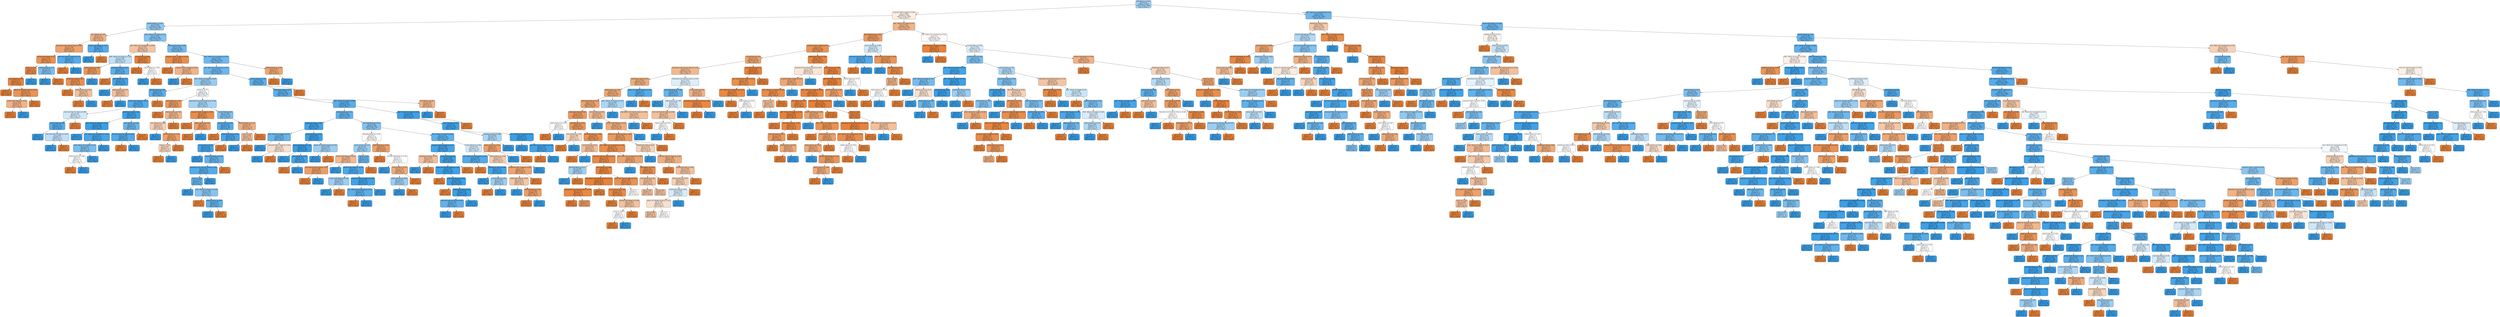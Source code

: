 digraph Tree {
node [shape=box, style="filled, rounded", color="black", fontname="helvetica"] ;
edge [fontname="helvetica"] ;
0 [label=<EBIT Margin &le; -0.077<br/>gini = 0.45<br/>samples = 3695<br/>value = [1997, 3856]<br/>class = Class 1>, fillcolor="#a0d0f2"] ;
1 [label=<Long-term Debt / Capital &le; -0.026<br/>gini = 0.498<br/>samples = 1438<br/>value = [1216, 1056]<br/>class = Class 0>, fillcolor="#fceee5"] ;
0 -> 1 [labeldistance=2.5, labelangle=45, headlabel="True"] ;
2 [label=<EBITDA Margin &le; -0.825<br/>gini = 0.424<br/>samples = 630<br/>value = [301, 684]<br/>class = Class 1>, fillcolor="#90c8f0"] ;
1 -> 2 ;
3 [label=<Gross Margin &le; 1.923<br/>gini = 0.41<br/>samples = 46<br/>value = [52, 21]<br/>class = Class 0>, fillcolor="#f0b489"] ;
2 -> 3 ;
4 [label=<Operating Cash Flow Per Share &le; 0.033<br/>gini = 0.338<br/>samples = 41<br/>value = [51, 14]<br/>class = Class 0>, fillcolor="#eca46f"] ;
3 -> 4 ;
5 [label=<Pre-Tax Profit Margin &le; -0.4<br/>gini = 0.215<br/>samples = 36<br/>value = [50, 7]<br/>class = Class 0>, fillcolor="#e99355"] ;
4 -> 5 ;
6 [label=<Sector &le; 1.173<br/>gini = 0.14<br/>samples = 34<br/>value = [49, 4]<br/>class = Class 0>, fillcolor="#e78b49"] ;
5 -> 6 ;
7 [label=<Gross Margin &le; 0.235<br/>gini = 0.075<br/>samples = 32<br/>value = [49, 2]<br/>class = Class 0>, fillcolor="#e68641"] ;
6 -> 7 ;
8 [label=<gini = 0.0<br/>samples = 22<br/>value = [36, 0]<br/>class = Class 0>, fillcolor="#e58139"] ;
7 -> 8 ;
9 [label=<Return On Tangible Equity &le; -0.121<br/>gini = 0.231<br/>samples = 10<br/>value = [13, 2]<br/>class = Class 0>, fillcolor="#e99457"] ;
7 -> 9 ;
10 [label=<Pre-Tax Profit Margin &le; -5.534<br/>gini = 0.408<br/>samples = 4<br/>value = [5, 2]<br/>class = Class 0>, fillcolor="#efb388"] ;
9 -> 10 ;
11 [label=<gini = 0.0<br/>samples = 3<br/>value = [5, 0]<br/>class = Class 0>, fillcolor="#e58139"] ;
10 -> 11 ;
12 [label=<gini = 0.0<br/>samples = 1<br/>value = [0, 2]<br/>class = Class 1>, fillcolor="#399de5"] ;
10 -> 12 ;
13 [label=<gini = 0.0<br/>samples = 6<br/>value = [8, 0]<br/>class = Class 0>, fillcolor="#e58139"] ;
9 -> 13 ;
14 [label=<gini = 0.0<br/>samples = 2<br/>value = [0, 2]<br/>class = Class 1>, fillcolor="#399de5"] ;
6 -> 14 ;
15 [label=<EBITDA Margin &le; -1.13<br/>gini = 0.375<br/>samples = 2<br/>value = [1, 3]<br/>class = Class 1>, fillcolor="#7bbeee"] ;
5 -> 15 ;
16 [label=<gini = 0.0<br/>samples = 1<br/>value = [0, 3]<br/>class = Class 1>, fillcolor="#399de5"] ;
15 -> 16 ;
17 [label=<gini = 0.0<br/>samples = 1<br/>value = [1, 0]<br/>class = Class 0>, fillcolor="#e58139"] ;
15 -> 17 ;
18 [label=<Free Cash Flow Per Share &le; 0.157<br/>gini = 0.219<br/>samples = 5<br/>value = [1, 7]<br/>class = Class 1>, fillcolor="#55abe9"] ;
4 -> 18 ;
19 [label=<gini = 0.0<br/>samples = 1<br/>value = [1, 0]<br/>class = Class 0>, fillcolor="#e58139"] ;
18 -> 19 ;
20 [label=<gini = 0.0<br/>samples = 4<br/>value = [0, 7]<br/>class = Class 1>, fillcolor="#399de5"] ;
18 -> 20 ;
21 [label=<Pre-Tax Profit Margin &le; -1.973<br/>gini = 0.219<br/>samples = 5<br/>value = [1, 7]<br/>class = Class 1>, fillcolor="#55abe9"] ;
3 -> 21 ;
22 [label=<gini = 0.0<br/>samples = 4<br/>value = [0, 7]<br/>class = Class 1>, fillcolor="#399de5"] ;
21 -> 22 ;
23 [label=<gini = 0.0<br/>samples = 1<br/>value = [1, 0]<br/>class = Class 0>, fillcolor="#e58139"] ;
21 -> 23 ;
24 [label=<ROA - Return On Assets &le; -0.56<br/>gini = 0.397<br/>samples = 584<br/>value = [249, 663]<br/>class = Class 1>, fillcolor="#83c2ef"] ;
2 -> 24 ;
25 [label=<ROI - Return On Investment &le; -0.469<br/>gini = 0.454<br/>samples = 64<br/>value = [60, 32]<br/>class = Class 0>, fillcolor="#f3c4a3"] ;
24 -> 25 ;
26 [label=<ROA - Return On Assets &le; -1.104<br/>gini = 0.482<br/>samples = 41<br/>value = [21, 31]<br/>class = Class 1>, fillcolor="#bfdff7"] ;
25 -> 26 ;
27 [label=<Rating Agency &le; 1.596<br/>gini = 0.266<br/>samples = 14<br/>value = [16, 3]<br/>class = Class 0>, fillcolor="#ea995e"] ;
26 -> 27 ;
28 [label=<Debt/Equity Ratio &le; 0.011<br/>gini = 0.198<br/>samples = 13<br/>value = [16, 2]<br/>class = Class 0>, fillcolor="#e89152"] ;
27 -> 28 ;
29 [label=<gini = 0.0<br/>samples = 9<br/>value = [12, 0]<br/>class = Class 0>, fillcolor="#e58139"] ;
28 -> 29 ;
30 [label=<Rating Agency &le; -0.512<br/>gini = 0.444<br/>samples = 4<br/>value = [4, 2]<br/>class = Class 0>, fillcolor="#f2c09c"] ;
28 -> 30 ;
31 [label=<gini = 0.0<br/>samples = 3<br/>value = [4, 0]<br/>class = Class 0>, fillcolor="#e58139"] ;
30 -> 31 ;
32 [label=<gini = 0.0<br/>samples = 1<br/>value = [0, 2]<br/>class = Class 1>, fillcolor="#399de5"] ;
30 -> 32 ;
33 [label=<gini = 0.0<br/>samples = 1<br/>value = [0, 1]<br/>class = Class 1>, fillcolor="#399de5"] ;
27 -> 33 ;
34 [label=<Debt/Equity Ratio &le; 0.001<br/>gini = 0.257<br/>samples = 27<br/>value = [5, 28]<br/>class = Class 1>, fillcolor="#5caeea"] ;
26 -> 34 ;
35 [label=<gini = 0.0<br/>samples = 3<br/>value = [3, 0]<br/>class = Class 0>, fillcolor="#e58139"] ;
34 -> 35 ;
36 [label=<Gross Margin &le; 1.173<br/>gini = 0.124<br/>samples = 24<br/>value = [2, 28]<br/>class = Class 1>, fillcolor="#47a4e7"] ;
34 -> 36 ;
37 [label=<gini = 0.0<br/>samples = 21<br/>value = [0, 27]<br/>class = Class 1>, fillcolor="#399de5"] ;
36 -> 37 ;
38 [label=<Rating Agency &le; 0.015<br/>gini = 0.444<br/>samples = 3<br/>value = [2, 1]<br/>class = Class 0>, fillcolor="#f2c09c"] ;
36 -> 38 ;
39 [label=<gini = 0.0<br/>samples = 2<br/>value = [2, 0]<br/>class = Class 0>, fillcolor="#e58139"] ;
38 -> 39 ;
40 [label=<gini = 0.0<br/>samples = 1<br/>value = [0, 1]<br/>class = Class 1>, fillcolor="#399de5"] ;
38 -> 40 ;
41 [label=<Current Ratio &le; 0.898<br/>gini = 0.049<br/>samples = 23<br/>value = [39, 1]<br/>class = Class 0>, fillcolor="#e6843e"] ;
25 -> 41 ;
42 [label=<gini = 0.0<br/>samples = 21<br/>value = [38, 0]<br/>class = Class 0>, fillcolor="#e58139"] ;
41 -> 42 ;
43 [label=<Gross Margin &le; -1.456<br/>gini = 0.5<br/>samples = 2<br/>value = [1, 1]<br/>class = Class 0>, fillcolor="#ffffff"] ;
41 -> 43 ;
44 [label=<gini = 0.0<br/>samples = 1<br/>value = [0, 1]<br/>class = Class 1>, fillcolor="#399de5"] ;
43 -> 44 ;
45 [label=<gini = 0.0<br/>samples = 1<br/>value = [1, 0]<br/>class = Class 0>, fillcolor="#e58139"] ;
43 -> 45 ;
46 [label=<Debt/Equity Ratio &le; -0.006<br/>gini = 0.355<br/>samples = 520<br/>value = [189, 631]<br/>class = Class 1>, fillcolor="#74baed"] ;
24 -> 46 ;
47 [label=<Long-term Debt / Capital &le; -0.164<br/>gini = 0.165<br/>samples = 16<br/>value = [20, 2]<br/>class = Class 0>, fillcolor="#e88e4d"] ;
46 -> 47 ;
48 [label=<gini = 0.0<br/>samples = 12<br/>value = [15, 0]<br/>class = Class 0>, fillcolor="#e58139"] ;
47 -> 48 ;
49 [label=<Long-term Debt / Capital &le; -0.163<br/>gini = 0.408<br/>samples = 4<br/>value = [5, 2]<br/>class = Class 0>, fillcolor="#efb388"] ;
47 -> 49 ;
50 [label=<gini = 0.0<br/>samples = 1<br/>value = [0, 2]<br/>class = Class 1>, fillcolor="#399de5"] ;
49 -> 50 ;
51 [label=<gini = 0.0<br/>samples = 3<br/>value = [5, 0]<br/>class = Class 0>, fillcolor="#e58139"] ;
49 -> 51 ;
52 [label=<ROI - Return On Investment &le; 0.803<br/>gini = 0.334<br/>samples = 504<br/>value = [169, 629]<br/>class = Class 1>, fillcolor="#6eb7ec"] ;
46 -> 52 ;
53 [label=<ROI - Return On Investment &le; -0.139<br/>gini = 0.323<br/>samples = 497<br/>value = [159, 626]<br/>class = Class 1>, fillcolor="#6bb6ec"] ;
52 -> 53 ;
54 [label=<ROE - Return On Equity &le; -0.042<br/>gini = 0.437<br/>samples = 135<br/>value = [70, 147]<br/>class = Class 1>, fillcolor="#97ccf1"] ;
53 -> 54 ;
55 [label=<EBITDA Margin &le; 1.016<br/>gini = 0.254<br/>samples = 70<br/>value = [16, 91]<br/>class = Class 1>, fillcolor="#5caeea"] ;
54 -> 55 ;
56 [label=<Pre-Tax Profit Margin &le; -0.318<br/>gini = 0.219<br/>samples = 68<br/>value = [13, 91]<br/>class = Class 1>, fillcolor="#55abe9"] ;
55 -> 56 ;
57 [label=<Free Cash Flow Per Share &le; 0.089<br/>gini = 0.491<br/>samples = 15<br/>value = [10, 13]<br/>class = Class 1>, fillcolor="#d1e8f9"] ;
56 -> 57 ;
58 [label=<Current Ratio &le; 0.087<br/>gini = 0.231<br/>samples = 10<br/>value = [2, 13]<br/>class = Class 1>, fillcolor="#57ace9"] ;
57 -> 58 ;
59 [label=<gini = 0.0<br/>samples = 8<br/>value = [0, 10]<br/>class = Class 1>, fillcolor="#399de5"] ;
58 -> 59 ;
60 [label=<Free Cash Flow Per Share &le; -0.071<br/>gini = 0.48<br/>samples = 2<br/>value = [2, 3]<br/>class = Class 1>, fillcolor="#bddef6"] ;
58 -> 60 ;
61 [label=<gini = 0.0<br/>samples = 1<br/>value = [0, 3]<br/>class = Class 1>, fillcolor="#399de5"] ;
60 -> 61 ;
62 [label=<gini = 0.0<br/>samples = 1<br/>value = [2, 0]<br/>class = Class 0>, fillcolor="#e58139"] ;
60 -> 62 ;
63 [label=<gini = 0.0<br/>samples = 5<br/>value = [8, 0]<br/>class = Class 0>, fillcolor="#e58139"] ;
57 -> 63 ;
64 [label=<Debt/Equity Ratio &le; 0.01<br/>gini = 0.071<br/>samples = 53<br/>value = [3, 78]<br/>class = Class 1>, fillcolor="#41a1e6"] ;
56 -> 64 ;
65 [label=<ROA - Return On Assets &le; -0.334<br/>gini = 0.028<br/>samples = 44<br/>value = [1, 70]<br/>class = Class 1>, fillcolor="#3c9ee5"] ;
64 -> 65 ;
66 [label=<gini = 0.0<br/>samples = 32<br/>value = [0, 55]<br/>class = Class 1>, fillcolor="#399de5"] ;
65 -> 66 ;
67 [label=<ROI - Return On Investment &le; -0.219<br/>gini = 0.117<br/>samples = 12<br/>value = [1, 15]<br/>class = Class 1>, fillcolor="#46a4e7"] ;
65 -> 67 ;
68 [label=<ROA - Return On Assets &le; -0.331<br/>gini = 0.375<br/>samples = 3<br/>value = [1, 3]<br/>class = Class 1>, fillcolor="#7bbeee"] ;
67 -> 68 ;
69 [label=<Rating Agency &le; 1.596<br/>gini = 0.5<br/>samples = 2<br/>value = [1, 1]<br/>class = Class 0>, fillcolor="#ffffff"] ;
68 -> 69 ;
70 [label=<gini = 0.0<br/>samples = 1<br/>value = [1, 0]<br/>class = Class 0>, fillcolor="#e58139"] ;
69 -> 70 ;
71 [label=<gini = 0.0<br/>samples = 1<br/>value = [0, 1]<br/>class = Class 1>, fillcolor="#399de5"] ;
69 -> 71 ;
72 [label=<gini = 0.0<br/>samples = 1<br/>value = [0, 2]<br/>class = Class 1>, fillcolor="#399de5"] ;
68 -> 72 ;
73 [label=<gini = 0.0<br/>samples = 9<br/>value = [0, 12]<br/>class = Class 1>, fillcolor="#399de5"] ;
67 -> 73 ;
74 [label=<Gross Margin &le; -0.346<br/>gini = 0.32<br/>samples = 9<br/>value = [2, 8]<br/>class = Class 1>, fillcolor="#6ab6ec"] ;
64 -> 74 ;
75 [label=<Free Cash Flow Per Share &le; 0.022<br/>gini = 0.198<br/>samples = 8<br/>value = [1, 8]<br/>class = Class 1>, fillcolor="#52a9e8"] ;
74 -> 75 ;
76 [label=<gini = 0.0<br/>samples = 1<br/>value = [1, 0]<br/>class = Class 0>, fillcolor="#e58139"] ;
75 -> 76 ;
77 [label=<gini = 0.0<br/>samples = 7<br/>value = [0, 8]<br/>class = Class 1>, fillcolor="#399de5"] ;
75 -> 77 ;
78 [label=<gini = 0.0<br/>samples = 1<br/>value = [1, 0]<br/>class = Class 0>, fillcolor="#e58139"] ;
74 -> 78 ;
79 [label=<gini = 0.0<br/>samples = 2<br/>value = [3, 0]<br/>class = Class 0>, fillcolor="#e58139"] ;
55 -> 79 ;
80 [label=<Sector &le; -0.777<br/>gini = 0.5<br/>samples = 65<br/>value = [54, 56]<br/>class = Class 1>, fillcolor="#f8fcfe"] ;
54 -> 80 ;
81 [label=<Gross Margin &le; -1.197<br/>gini = 0.271<br/>samples = 19<br/>value = [26, 5]<br/>class = Class 0>, fillcolor="#ea995f"] ;
80 -> 81 ;
82 [label=<gini = 0.0<br/>samples = 7<br/>value = [14, 0]<br/>class = Class 0>, fillcolor="#e58139"] ;
81 -> 82 ;
83 [label=<Rating Agency &le; 0.542<br/>gini = 0.415<br/>samples = 12<br/>value = [12, 5]<br/>class = Class 0>, fillcolor="#f0b58b"] ;
81 -> 83 ;
84 [label=<Gross Margin &le; -1.096<br/>gini = 0.473<br/>samples = 9<br/>value = [8, 5]<br/>class = Class 0>, fillcolor="#f5d0b5"] ;
83 -> 84 ;
85 [label=<gini = 0.0<br/>samples = 3<br/>value = [0, 3]<br/>class = Class 1>, fillcolor="#399de5"] ;
84 -> 85 ;
86 [label=<EBITDA Margin &le; -0.348<br/>gini = 0.32<br/>samples = 6<br/>value = [8, 2]<br/>class = Class 0>, fillcolor="#eca06a"] ;
84 -> 86 ;
87 [label=<Sector &le; -1.102<br/>gini = 0.48<br/>samples = 3<br/>value = [3, 2]<br/>class = Class 0>, fillcolor="#f6d5bd"] ;
86 -> 87 ;
88 [label=<gini = 0.0<br/>samples = 2<br/>value = [3, 0]<br/>class = Class 0>, fillcolor="#e58139"] ;
87 -> 88 ;
89 [label=<gini = 0.0<br/>samples = 1<br/>value = [0, 2]<br/>class = Class 1>, fillcolor="#399de5"] ;
87 -> 89 ;
90 [label=<gini = 0.0<br/>samples = 3<br/>value = [5, 0]<br/>class = Class 0>, fillcolor="#e58139"] ;
86 -> 90 ;
91 [label=<gini = 0.0<br/>samples = 3<br/>value = [4, 0]<br/>class = Class 0>, fillcolor="#e58139"] ;
83 -> 91 ;
92 [label=<Operating Cash Flow Per Share &le; -0.796<br/>gini = 0.458<br/>samples = 46<br/>value = [28, 51]<br/>class = Class 1>, fillcolor="#a6d3f3"] ;
80 -> 92 ;
93 [label=<Long-term Debt / Capital &le; -0.081<br/>gini = 0.165<br/>samples = 7<br/>value = [10, 1]<br/>class = Class 0>, fillcolor="#e88e4d"] ;
92 -> 93 ;
94 [label=<gini = 0.0<br/>samples = 4<br/>value = [6, 0]<br/>class = Class 0>, fillcolor="#e58139"] ;
93 -> 94 ;
95 [label=<Rating Agency &le; 0.542<br/>gini = 0.32<br/>samples = 3<br/>value = [4, 1]<br/>class = Class 0>, fillcolor="#eca06a"] ;
93 -> 95 ;
96 [label=<gini = 0.0<br/>samples = 2<br/>value = [4, 0]<br/>class = Class 0>, fillcolor="#e58139"] ;
95 -> 96 ;
97 [label=<gini = 0.0<br/>samples = 1<br/>value = [0, 1]<br/>class = Class 1>, fillcolor="#399de5"] ;
95 -> 97 ;
98 [label=<Current Ratio &le; 0.901<br/>gini = 0.389<br/>samples = 39<br/>value = [18, 50]<br/>class = Class 1>, fillcolor="#80c0ee"] ;
92 -> 98 ;
99 [label=<Current Ratio &le; -0.384<br/>gini = 0.229<br/>samples = 32<br/>value = [7, 46]<br/>class = Class 1>, fillcolor="#57ace9"] ;
98 -> 99 ;
100 [label=<gini = 0.0<br/>samples = 2<br/>value = [3, 0]<br/>class = Class 0>, fillcolor="#e58139"] ;
99 -> 100 ;
101 [label=<Debt/Equity Ratio &le; 0.012<br/>gini = 0.147<br/>samples = 30<br/>value = [4, 46]<br/>class = Class 1>, fillcolor="#4aa6e7"] ;
99 -> 101 ;
102 [label=<Current Ratio &le; 0.245<br/>gini = 0.115<br/>samples = 29<br/>value = [3, 46]<br/>class = Class 1>, fillcolor="#46a3e7"] ;
101 -> 102 ;
103 [label=<gini = 0.0<br/>samples = 19<br/>value = [0, 32]<br/>class = Class 1>, fillcolor="#399de5"] ;
102 -> 103 ;
104 [label=<Operating Margin &le; -0.144<br/>gini = 0.291<br/>samples = 10<br/>value = [3, 14]<br/>class = Class 1>, fillcolor="#63b2eb"] ;
102 -> 104 ;
105 [label=<Operating Cash Flow Per Share &le; -0.234<br/>gini = 0.219<br/>samples = 9<br/>value = [2, 14]<br/>class = Class 1>, fillcolor="#55abe9"] ;
104 -> 105 ;
106 [label=<Sector &le; -0.29<br/>gini = 0.298<br/>samples = 7<br/>value = [2, 9]<br/>class = Class 1>, fillcolor="#65b3eb"] ;
105 -> 106 ;
107 [label=<gini = 0.0<br/>samples = 3<br/>value = [0, 4]<br/>class = Class 1>, fillcolor="#399de5"] ;
106 -> 107 ;
108 [label=<ROA - Return On Assets &le; -0.238<br/>gini = 0.408<br/>samples = 4<br/>value = [2, 5]<br/>class = Class 1>, fillcolor="#88c4ef"] ;
106 -> 108 ;
109 [label=<gini = 0.0<br/>samples = 1<br/>value = [1, 0]<br/>class = Class 0>, fillcolor="#e58139"] ;
108 -> 109 ;
110 [label=<Rating Agency &le; 0.542<br/>gini = 0.278<br/>samples = 3<br/>value = [1, 5]<br/>class = Class 1>, fillcolor="#61b1ea"] ;
108 -> 110 ;
111 [label=<gini = 0.0<br/>samples = 2<br/>value = [0, 5]<br/>class = Class 1>, fillcolor="#399de5"] ;
110 -> 111 ;
112 [label=<gini = 0.0<br/>samples = 1<br/>value = [1, 0]<br/>class = Class 0>, fillcolor="#e58139"] ;
110 -> 112 ;
113 [label=<gini = 0.0<br/>samples = 2<br/>value = [0, 5]<br/>class = Class 1>, fillcolor="#399de5"] ;
105 -> 113 ;
114 [label=<gini = 0.0<br/>samples = 1<br/>value = [1, 0]<br/>class = Class 0>, fillcolor="#e58139"] ;
104 -> 114 ;
115 [label=<gini = 0.0<br/>samples = 1<br/>value = [1, 0]<br/>class = Class 0>, fillcolor="#e58139"] ;
101 -> 115 ;
116 [label=<EBITDA Margin &le; -0.522<br/>gini = 0.391<br/>samples = 7<br/>value = [11, 4]<br/>class = Class 0>, fillcolor="#eeaf81"] ;
98 -> 116 ;
117 [label=<Sector &le; -0.29<br/>gini = 0.444<br/>samples = 6<br/>value = [8, 4]<br/>class = Class 0>, fillcolor="#f2c09c"] ;
116 -> 117 ;
118 [label=<gini = 0.0<br/>samples = 2<br/>value = [0, 4]<br/>class = Class 1>, fillcolor="#399de5"] ;
117 -> 118 ;
119 [label=<gini = 0.0<br/>samples = 4<br/>value = [8, 0]<br/>class = Class 0>, fillcolor="#e58139"] ;
117 -> 119 ;
120 [label=<gini = 0.0<br/>samples = 1<br/>value = [3, 0]<br/>class = Class 0>, fillcolor="#e58139"] ;
116 -> 120 ;
121 [label=<EBITDA Margin &le; 0.109<br/>gini = 0.264<br/>samples = 362<br/>value = [89, 479]<br/>class = Class 1>, fillcolor="#5eafea"] ;
53 -> 121 ;
122 [label=<Debt/Equity Ratio &le; 0.022<br/>gini = 0.256<br/>samples = 358<br/>value = [85, 479]<br/>class = Class 1>, fillcolor="#5caeea"] ;
121 -> 122 ;
123 [label=<ROE - Return On Equity &le; 0.009<br/>gini = 0.246<br/>samples = 353<br/>value = [80, 477]<br/>class = Class 1>, fillcolor="#5aade9"] ;
122 -> 123 ;
124 [label=<Rating Agency &le; -0.512<br/>gini = 0.291<br/>samples = 266<br/>value = [74, 345]<br/>class = Class 1>, fillcolor="#63b2eb"] ;
123 -> 124 ;
125 [label=<Debt/Equity Ratio &le; 0.001<br/>gini = 0.085<br/>samples = 106<br/>value = [8, 171]<br/>class = Class 1>, fillcolor="#42a2e6"] ;
124 -> 125 ;
126 [label=<ROE - Return On Equity &le; -0.015<br/>gini = 0.308<br/>samples = 13<br/>value = [4, 17]<br/>class = Class 1>, fillcolor="#68b4eb"] ;
125 -> 126 ;
127 [label=<gini = 0.0<br/>samples = 7<br/>value = [0, 14]<br/>class = Class 1>, fillcolor="#399de5"] ;
126 -> 127 ;
128 [label=<Long-term Debt / Capital &le; -0.102<br/>gini = 0.49<br/>samples = 6<br/>value = [4, 3]<br/>class = Class 0>, fillcolor="#f8e0ce"] ;
126 -> 128 ;
129 [label=<gini = 0.0<br/>samples = 3<br/>value = [0, 3]<br/>class = Class 1>, fillcolor="#399de5"] ;
128 -> 129 ;
130 [label=<gini = 0.0<br/>samples = 3<br/>value = [4, 0]<br/>class = Class 0>, fillcolor="#e58139"] ;
128 -> 130 ;
131 [label=<EBITDA Margin &le; -0.202<br/>gini = 0.049<br/>samples = 93<br/>value = [4, 154]<br/>class = Class 1>, fillcolor="#3ea0e6"] ;
125 -> 131 ;
132 [label=<Operating Margin &le; -0.122<br/>gini = 0.013<br/>samples = 87<br/>value = [1, 148]<br/>class = Class 1>, fillcolor="#3a9ee5"] ;
131 -> 132 ;
133 [label=<gini = 0.0<br/>samples = 74<br/>value = [0, 131]<br/>class = Class 1>, fillcolor="#399de5"] ;
132 -> 133 ;
134 [label=<Gross Margin &le; -1.104<br/>gini = 0.105<br/>samples = 13<br/>value = [1, 17]<br/>class = Class 1>, fillcolor="#45a3e7"] ;
132 -> 134 ;
135 [label=<gini = 0.0<br/>samples = 1<br/>value = [1, 0]<br/>class = Class 0>, fillcolor="#e58139"] ;
134 -> 135 ;
136 [label=<gini = 0.0<br/>samples = 12<br/>value = [0, 17]<br/>class = Class 1>, fillcolor="#399de5"] ;
134 -> 136 ;
137 [label=<Return On Tangible Equity &le; 0.076<br/>gini = 0.444<br/>samples = 6<br/>value = [3, 6]<br/>class = Class 1>, fillcolor="#9ccef2"] ;
131 -> 137 ;
138 [label=<gini = 0.0<br/>samples = 4<br/>value = [0, 6]<br/>class = Class 1>, fillcolor="#399de5"] ;
137 -> 138 ;
139 [label=<gini = 0.0<br/>samples = 2<br/>value = [3, 0]<br/>class = Class 0>, fillcolor="#e58139"] ;
137 -> 139 ;
140 [label=<Net Profit Margin &le; -0.125<br/>gini = 0.399<br/>samples = 160<br/>value = [66, 174]<br/>class = Class 1>, fillcolor="#84c2ef"] ;
124 -> 140 ;
141 [label=<Operating Margin &le; -0.301<br/>gini = 0.5<br/>samples = 55<br/>value = [40, 39]<br/>class = Class 0>, fillcolor="#fefcfa"] ;
140 -> 141 ;
142 [label=<Asset Turnover &le; 1.473<br/>gini = 0.44<br/>samples = 33<br/>value = [16, 33]<br/>class = Class 1>, fillcolor="#99cdf2"] ;
141 -> 142 ;
143 [label=<Pre-Tax Profit Margin &le; -0.187<br/>gini = 0.426<br/>samples = 9<br/>value = [9, 4]<br/>class = Class 0>, fillcolor="#f1b991"] ;
142 -> 143 ;
144 [label=<Free Cash Flow Per Share &le; 0.133<br/>gini = 0.298<br/>samples = 8<br/>value = [9, 2]<br/>class = Class 0>, fillcolor="#eb9d65"] ;
143 -> 144 ;
145 [label=<gini = 0.0<br/>samples = 6<br/>value = [9, 0]<br/>class = Class 0>, fillcolor="#e58139"] ;
144 -> 145 ;
146 [label=<gini = 0.0<br/>samples = 2<br/>value = [0, 2]<br/>class = Class 1>, fillcolor="#399de5"] ;
144 -> 146 ;
147 [label=<gini = 0.0<br/>samples = 1<br/>value = [0, 2]<br/>class = Class 1>, fillcolor="#399de5"] ;
143 -> 147 ;
148 [label=<Sector &le; 1.66<br/>gini = 0.313<br/>samples = 24<br/>value = [7, 29]<br/>class = Class 1>, fillcolor="#69b5eb"] ;
142 -> 148 ;
149 [label=<Pre-Tax Profit Margin &le; -0.254<br/>gini = 0.17<br/>samples = 21<br/>value = [3, 29]<br/>class = Class 1>, fillcolor="#4da7e8"] ;
148 -> 149 ;
150 [label=<Pre-Tax Profit Margin &le; -0.256<br/>gini = 0.444<br/>samples = 4<br/>value = [2, 4]<br/>class = Class 1>, fillcolor="#9ccef2"] ;
149 -> 150 ;
151 [label=<gini = 0.0<br/>samples = 3<br/>value = [0, 4]<br/>class = Class 1>, fillcolor="#399de5"] ;
150 -> 151 ;
152 [label=<gini = 0.0<br/>samples = 1<br/>value = [2, 0]<br/>class = Class 0>, fillcolor="#e58139"] ;
150 -> 152 ;
153 [label=<Free Cash Flow Per Share &le; -0.048<br/>gini = 0.074<br/>samples = 17<br/>value = [1, 25]<br/>class = Class 1>, fillcolor="#41a1e6"] ;
149 -> 153 ;
154 [label=<ROI - Return On Investment &le; 0.017<br/>gini = 0.245<br/>samples = 5<br/>value = [1, 6]<br/>class = Class 1>, fillcolor="#5aade9"] ;
153 -> 154 ;
155 [label=<gini = 0.0<br/>samples = 1<br/>value = [1, 0]<br/>class = Class 0>, fillcolor="#e58139"] ;
154 -> 155 ;
156 [label=<gini = 0.0<br/>samples = 4<br/>value = [0, 6]<br/>class = Class 1>, fillcolor="#399de5"] ;
154 -> 156 ;
157 [label=<gini = 0.0<br/>samples = 12<br/>value = [0, 19]<br/>class = Class 1>, fillcolor="#399de5"] ;
153 -> 157 ;
158 [label=<gini = 0.0<br/>samples = 3<br/>value = [4, 0]<br/>class = Class 0>, fillcolor="#e58139"] ;
148 -> 158 ;
159 [label=<EBITDA Margin &le; -0.561<br/>gini = 0.32<br/>samples = 22<br/>value = [24, 6]<br/>class = Class 0>, fillcolor="#eca06a"] ;
141 -> 159 ;
160 [label=<gini = 0.0<br/>samples = 13<br/>value = [18, 0]<br/>class = Class 0>, fillcolor="#e58139"] ;
159 -> 160 ;
161 [label=<Pre-Tax Profit Margin &le; -0.163<br/>gini = 0.5<br/>samples = 9<br/>value = [6, 6]<br/>class = Class 0>, fillcolor="#ffffff"] ;
159 -> 161 ;
162 [label=<gini = 0.0<br/>samples = 3<br/>value = [0, 4]<br/>class = Class 1>, fillcolor="#399de5"] ;
161 -> 162 ;
163 [label=<Current Ratio &le; -0.143<br/>gini = 0.375<br/>samples = 6<br/>value = [6, 2]<br/>class = Class 0>, fillcolor="#eeab7b"] ;
161 -> 163 ;
164 [label=<EBITDA Margin &le; -0.502<br/>gini = 0.444<br/>samples = 3<br/>value = [1, 2]<br/>class = Class 1>, fillcolor="#9ccef2"] ;
163 -> 164 ;
165 [label=<gini = 0.0<br/>samples = 2<br/>value = [0, 2]<br/>class = Class 1>, fillcolor="#399de5"] ;
164 -> 165 ;
166 [label=<gini = 0.0<br/>samples = 1<br/>value = [1, 0]<br/>class = Class 0>, fillcolor="#e58139"] ;
164 -> 166 ;
167 [label=<gini = 0.0<br/>samples = 3<br/>value = [5, 0]<br/>class = Class 0>, fillcolor="#e58139"] ;
163 -> 167 ;
168 [label=<ROA - Return On Assets &le; 0.098<br/>gini = 0.271<br/>samples = 105<br/>value = [26, 135]<br/>class = Class 1>, fillcolor="#5fb0ea"] ;
140 -> 168 ;
169 [label=<Long-term Debt / Capital &le; -0.143<br/>gini = 0.099<br/>samples = 68<br/>value = [6, 109]<br/>class = Class 1>, fillcolor="#44a2e6"] ;
168 -> 169 ;
170 [label=<Debt/Equity Ratio &le; -0.003<br/>gini = 0.444<br/>samples = 2<br/>value = [2, 1]<br/>class = Class 0>, fillcolor="#f2c09c"] ;
169 -> 170 ;
171 [label=<gini = 0.0<br/>samples = 1<br/>value = [0, 1]<br/>class = Class 1>, fillcolor="#399de5"] ;
170 -> 171 ;
172 [label=<gini = 0.0<br/>samples = 1<br/>value = [2, 0]<br/>class = Class 0>, fillcolor="#e58139"] ;
170 -> 172 ;
173 [label=<Current Ratio &le; 0.876<br/>gini = 0.069<br/>samples = 66<br/>value = [4, 108]<br/>class = Class 1>, fillcolor="#40a1e6"] ;
169 -> 173 ;
174 [label=<Return On Tangible Equity &le; -1.472<br/>gini = 0.053<br/>samples = 65<br/>value = [3, 108]<br/>class = Class 1>, fillcolor="#3ea0e6"] ;
173 -> 174 ;
175 [label=<gini = 0.0<br/>samples = 1<br/>value = [1, 0]<br/>class = Class 0>, fillcolor="#e58139"] ;
174 -> 175 ;
176 [label=<Operating Margin &le; -0.261<br/>gini = 0.036<br/>samples = 64<br/>value = [2, 108]<br/>class = Class 1>, fillcolor="#3d9fe5"] ;
174 -> 176 ;
177 [label=<gini = 0.0<br/>samples = 1<br/>value = [1, 0]<br/>class = Class 0>, fillcolor="#e58139"] ;
176 -> 177 ;
178 [label=<Debt/Equity Ratio &le; 0.001<br/>gini = 0.018<br/>samples = 63<br/>value = [1, 108]<br/>class = Class 1>, fillcolor="#3b9ee5"] ;
176 -> 178 ;
179 [label=<Free Cash Flow Per Share &le; 0.622<br/>gini = 0.278<br/>samples = 5<br/>value = [1, 5]<br/>class = Class 1>, fillcolor="#61b1ea"] ;
178 -> 179 ;
180 [label=<gini = 0.0<br/>samples = 4<br/>value = [0, 5]<br/>class = Class 1>, fillcolor="#399de5"] ;
179 -> 180 ;
181 [label=<gini = 0.0<br/>samples = 1<br/>value = [1, 0]<br/>class = Class 0>, fillcolor="#e58139"] ;
179 -> 181 ;
182 [label=<gini = 0.0<br/>samples = 58<br/>value = [0, 103]<br/>class = Class 1>, fillcolor="#399de5"] ;
178 -> 182 ;
183 [label=<gini = 0.0<br/>samples = 1<br/>value = [1, 0]<br/>class = Class 0>, fillcolor="#e58139"] ;
173 -> 183 ;
184 [label=<Gross Margin &le; -0.946<br/>gini = 0.491<br/>samples = 37<br/>value = [20, 26]<br/>class = Class 1>, fillcolor="#d1e8f9"] ;
168 -> 184 ;
185 [label=<ROI - Return On Investment &le; 0.028<br/>gini = 0.208<br/>samples = 15<br/>value = [2, 15]<br/>class = Class 1>, fillcolor="#53aae8"] ;
184 -> 185 ;
186 [label=<gini = 0.0<br/>samples = 1<br/>value = [1, 0]<br/>class = Class 0>, fillcolor="#e58139"] ;
185 -> 186 ;
187 [label=<Debt/Equity Ratio &le; 0.006<br/>gini = 0.117<br/>samples = 14<br/>value = [1, 15]<br/>class = Class 1>, fillcolor="#46a4e7"] ;
185 -> 187 ;
188 [label=<gini = 0.0<br/>samples = 11<br/>value = [0, 13]<br/>class = Class 1>, fillcolor="#399de5"] ;
187 -> 188 ;
189 [label=<Current Ratio &le; -0.025<br/>gini = 0.444<br/>samples = 3<br/>value = [1, 2]<br/>class = Class 1>, fillcolor="#9ccef2"] ;
187 -> 189 ;
190 [label=<gini = 0.0<br/>samples = 1<br/>value = [1, 0]<br/>class = Class 0>, fillcolor="#e58139"] ;
189 -> 190 ;
191 [label=<gini = 0.0<br/>samples = 2<br/>value = [0, 2]<br/>class = Class 1>, fillcolor="#399de5"] ;
189 -> 191 ;
192 [label=<Rating Agency &le; 1.596<br/>gini = 0.471<br/>samples = 22<br/>value = [18, 11]<br/>class = Class 0>, fillcolor="#f5ceb2"] ;
184 -> 192 ;
193 [label=<Long-term Debt / Capital &le; -0.058<br/>gini = 0.34<br/>samples = 18<br/>value = [18, 5]<br/>class = Class 0>, fillcolor="#eca470"] ;
192 -> 193 ;
194 [label=<Debt/Equity Ratio &le; -0.004<br/>gini = 0.459<br/>samples = 11<br/>value = [9, 5]<br/>class = Class 0>, fillcolor="#f3c7a7"] ;
193 -> 194 ;
195 [label=<gini = 0.0<br/>samples = 3<br/>value = [0, 3]<br/>class = Class 1>, fillcolor="#399de5"] ;
194 -> 195 ;
196 [label=<EBITDA Margin &le; -0.319<br/>gini = 0.298<br/>samples = 8<br/>value = [9, 2]<br/>class = Class 0>, fillcolor="#eb9d65"] ;
194 -> 196 ;
197 [label=<gini = 0.0<br/>samples = 7<br/>value = [9, 0]<br/>class = Class 0>, fillcolor="#e58139"] ;
196 -> 197 ;
198 [label=<gini = 0.0<br/>samples = 1<br/>value = [0, 2]<br/>class = Class 1>, fillcolor="#399de5"] ;
196 -> 198 ;
199 [label=<gini = 0.0<br/>samples = 7<br/>value = [9, 0]<br/>class = Class 0>, fillcolor="#e58139"] ;
193 -> 199 ;
200 [label=<gini = 0.0<br/>samples = 4<br/>value = [0, 6]<br/>class = Class 1>, fillcolor="#399de5"] ;
192 -> 200 ;
201 [label=<ROA - Return On Assets &le; 0.841<br/>gini = 0.083<br/>samples = 87<br/>value = [6, 132]<br/>class = Class 1>, fillcolor="#42a1e6"] ;
123 -> 201 ;
202 [label=<Asset Turnover &le; 0.827<br/>gini = 0.07<br/>samples = 86<br/>value = [5, 132]<br/>class = Class 1>, fillcolor="#40a1e6"] ;
201 -> 202 ;
203 [label=<Debt/Equity Ratio &le; 0.008<br/>gini = 0.463<br/>samples = 9<br/>value = [4, 7]<br/>class = Class 1>, fillcolor="#aad5f4"] ;
202 -> 203 ;
204 [label=<Rating Agency &le; -0.512<br/>gini = 0.32<br/>samples = 3<br/>value = [4, 1]<br/>class = Class 0>, fillcolor="#eca06a"] ;
203 -> 204 ;
205 [label=<gini = 0.0<br/>samples = 1<br/>value = [0, 1]<br/>class = Class 1>, fillcolor="#399de5"] ;
204 -> 205 ;
206 [label=<gini = 0.0<br/>samples = 2<br/>value = [4, 0]<br/>class = Class 0>, fillcolor="#e58139"] ;
204 -> 206 ;
207 [label=<gini = 0.0<br/>samples = 6<br/>value = [0, 6]<br/>class = Class 1>, fillcolor="#399de5"] ;
203 -> 207 ;
208 [label=<ROI - Return On Investment &le; 0.5<br/>gini = 0.016<br/>samples = 77<br/>value = [1, 125]<br/>class = Class 1>, fillcolor="#3b9ee5"] ;
202 -> 208 ;
209 [label=<gini = 0.0<br/>samples = 64<br/>value = [0, 105]<br/>class = Class 1>, fillcolor="#399de5"] ;
208 -> 209 ;
210 [label=<Free Cash Flow Per Share &le; -0.186<br/>gini = 0.091<br/>samples = 13<br/>value = [1, 20]<br/>class = Class 1>, fillcolor="#43a2e6"] ;
208 -> 210 ;
211 [label=<gini = 0.0<br/>samples = 1<br/>value = [1, 0]<br/>class = Class 0>, fillcolor="#e58139"] ;
210 -> 211 ;
212 [label=<gini = 0.0<br/>samples = 12<br/>value = [0, 20]<br/>class = Class 1>, fillcolor="#399de5"] ;
210 -> 212 ;
213 [label=<gini = 0.0<br/>samples = 1<br/>value = [1, 0]<br/>class = Class 0>, fillcolor="#e58139"] ;
201 -> 213 ;
214 [label=<EBIT Margin &le; -0.361<br/>gini = 0.408<br/>samples = 5<br/>value = [5, 2]<br/>class = Class 0>, fillcolor="#efb388"] ;
122 -> 214 ;
215 [label=<gini = 0.0<br/>samples = 2<br/>value = [0, 2]<br/>class = Class 1>, fillcolor="#399de5"] ;
214 -> 215 ;
216 [label=<gini = 0.0<br/>samples = 3<br/>value = [5, 0]<br/>class = Class 0>, fillcolor="#e58139"] ;
214 -> 216 ;
217 [label=<gini = 0.0<br/>samples = 4<br/>value = [4, 0]<br/>class = Class 0>, fillcolor="#e58139"] ;
121 -> 217 ;
218 [label=<EBITDA Margin &le; -0.276<br/>gini = 0.355<br/>samples = 7<br/>value = [10, 3]<br/>class = Class 0>, fillcolor="#eda774"] ;
52 -> 218 ;
219 [label=<gini = 0.0<br/>samples = 6<br/>value = [10, 0]<br/>class = Class 0>, fillcolor="#e58139"] ;
218 -> 219 ;
220 [label=<gini = 0.0<br/>samples = 1<br/>value = [0, 3]<br/>class = Class 1>, fillcolor="#399de5"] ;
218 -> 220 ;
221 [label=<ROE - Return On Equity &le; -0.01<br/>gini = 0.411<br/>samples = 808<br/>value = [915, 372]<br/>class = Class 0>, fillcolor="#f0b489"] ;
1 -> 221 ;
222 [label=<Net Profit Margin &le; -0.046<br/>gini = 0.278<br/>samples = 501<br/>value = [670, 134]<br/>class = Class 0>, fillcolor="#ea9a61"] ;
221 -> 222 ;
223 [label=<Long-term Debt / Capital &le; 0.03<br/>gini = 0.23<br/>samples = 459<br/>value = [642, 98]<br/>class = Class 0>, fillcolor="#e99457"] ;
222 -> 223 ;
224 [label=<Current Ratio &le; 0.419<br/>gini = 0.343<br/>samples = 224<br/>value = [287, 81]<br/>class = Class 0>, fillcolor="#eca571"] ;
223 -> 224 ;
225 [label=<Operating Cash Flow Per Share &le; 0.239<br/>gini = 0.423<br/>samples = 159<br/>value = [181, 79]<br/>class = Class 0>, fillcolor="#f0b88f"] ;
224 -> 225 ;
226 [label=<Debt/Equity Ratio &le; 0.033<br/>gini = 0.382<br/>samples = 135<br/>value = [162, 56]<br/>class = Class 0>, fillcolor="#eead7d"] ;
225 -> 226 ;
227 [label=<Rating Agency &le; 1.596<br/>gini = 0.358<br/>samples = 131<br/>value = [161, 49]<br/>class = Class 0>, fillcolor="#eda775"] ;
226 -> 227 ;
228 [label=<Debt/Equity Ratio &le; 0.023<br/>gini = 0.333<br/>samples = 124<br/>value = [157, 42]<br/>class = Class 0>, fillcolor="#eca36e"] ;
227 -> 228 ;
229 [label=<Debt/Equity Ratio &le; 0.012<br/>gini = 0.278<br/>samples = 87<br/>value = [115, 23]<br/>class = Class 0>, fillcolor="#ea9a61"] ;
228 -> 229 ;
230 [label=<Rating Agency &le; -0.512<br/>gini = 0.5<br/>samples = 4<br/>value = [4, 4]<br/>class = Class 0>, fillcolor="#ffffff"] ;
229 -> 230 ;
231 [label=<gini = 0.0<br/>samples = 2<br/>value = [4, 0]<br/>class = Class 0>, fillcolor="#e58139"] ;
230 -> 231 ;
232 [label=<gini = 0.0<br/>samples = 2<br/>value = [0, 4]<br/>class = Class 1>, fillcolor="#399de5"] ;
230 -> 232 ;
233 [label=<Gross Margin &le; -1.473<br/>gini = 0.25<br/>samples = 83<br/>value = [111, 19]<br/>class = Class 0>, fillcolor="#e9975b"] ;
229 -> 233 ;
234 [label=<Gross Margin &le; -1.539<br/>gini = 0.486<br/>samples = 7<br/>value = [7, 5]<br/>class = Class 0>, fillcolor="#f8dbc6"] ;
233 -> 234 ;
235 [label=<gini = 0.0<br/>samples = 4<br/>value = [7, 0]<br/>class = Class 0>, fillcolor="#e58139"] ;
234 -> 235 ;
236 [label=<gini = 0.0<br/>samples = 3<br/>value = [0, 5]<br/>class = Class 1>, fillcolor="#399de5"] ;
234 -> 236 ;
237 [label=<Net Profit Margin &le; -3.088<br/>gini = 0.209<br/>samples = 76<br/>value = [104, 14]<br/>class = Class 0>, fillcolor="#e89254"] ;
233 -> 237 ;
238 [label=<Current Ratio &le; -0.231<br/>gini = 0.444<br/>samples = 6<br/>value = [8, 4]<br/>class = Class 0>, fillcolor="#f2c09c"] ;
237 -> 238 ;
239 [label=<gini = 0.0<br/>samples = 3<br/>value = [8, 0]<br/>class = Class 0>, fillcolor="#e58139"] ;
238 -> 239 ;
240 [label=<gini = 0.0<br/>samples = 3<br/>value = [0, 4]<br/>class = Class 1>, fillcolor="#399de5"] ;
238 -> 240 ;
241 [label=<ROI - Return On Investment &le; -0.105<br/>gini = 0.171<br/>samples = 70<br/>value = [96, 10]<br/>class = Class 0>, fillcolor="#e88e4e"] ;
237 -> 241 ;
242 [label=<Free Cash Flow Per Share &le; -0.34<br/>gini = 0.113<br/>samples = 54<br/>value = [78, 5]<br/>class = Class 0>, fillcolor="#e78946"] ;
241 -> 242 ;
243 [label=<Net Profit Margin &le; -0.17<br/>gini = 0.444<br/>samples = 3<br/>value = [1, 2]<br/>class = Class 1>, fillcolor="#9ccef2"] ;
242 -> 243 ;
244 [label=<gini = 0.0<br/>samples = 2<br/>value = [0, 2]<br/>class = Class 1>, fillcolor="#399de5"] ;
243 -> 244 ;
245 [label=<gini = 0.0<br/>samples = 1<br/>value = [1, 0]<br/>class = Class 0>, fillcolor="#e58139"] ;
243 -> 245 ;
246 [label=<Gross Margin &le; -0.309<br/>gini = 0.072<br/>samples = 51<br/>value = [77, 3]<br/>class = Class 0>, fillcolor="#e68641"] ;
242 -> 246 ;
247 [label=<Operating Cash Flow Per Share &le; -0.173<br/>gini = 0.031<br/>samples = 38<br/>value = [62, 1]<br/>class = Class 0>, fillcolor="#e5833c"] ;
246 -> 247 ;
248 [label=<Operating Cash Flow Per Share &le; -0.244<br/>gini = 0.105<br/>samples = 9<br/>value = [17, 1]<br/>class = Class 0>, fillcolor="#e78845"] ;
247 -> 248 ;
249 [label=<gini = 0.0<br/>samples = 7<br/>value = [12, 0]<br/>class = Class 0>, fillcolor="#e58139"] ;
248 -> 249 ;
250 [label=<gini = 0.278<br/>samples = 2<br/>value = [5, 1]<br/>class = Class 0>, fillcolor="#ea9a61"] ;
248 -> 250 ;
251 [label=<gini = 0.0<br/>samples = 29<br/>value = [45, 0]<br/>class = Class 0>, fillcolor="#e58139"] ;
247 -> 251 ;
252 [label=<Free Cash Flow Per Share &le; 2.251<br/>gini = 0.208<br/>samples = 13<br/>value = [15, 2]<br/>class = Class 0>, fillcolor="#e89253"] ;
246 -> 252 ;
253 [label=<Asset Turnover &le; -0.318<br/>gini = 0.124<br/>samples = 11<br/>value = [14, 1]<br/>class = Class 0>, fillcolor="#e78a47"] ;
252 -> 253 ;
254 [label=<gini = 0.0<br/>samples = 8<br/>value = [12, 0]<br/>class = Class 0>, fillcolor="#e58139"] ;
253 -> 254 ;
255 [label=<Pre-Tax Profit Margin &le; -0.284<br/>gini = 0.444<br/>samples = 3<br/>value = [2, 1]<br/>class = Class 0>, fillcolor="#f2c09c"] ;
253 -> 255 ;
256 [label=<Sector &le; -0.452<br/>gini = 0.5<br/>samples = 2<br/>value = [1, 1]<br/>class = Class 0>, fillcolor="#ffffff"] ;
255 -> 256 ;
257 [label=<gini = 0.0<br/>samples = 1<br/>value = [1, 0]<br/>class = Class 0>, fillcolor="#e58139"] ;
256 -> 257 ;
258 [label=<gini = 0.0<br/>samples = 1<br/>value = [0, 1]<br/>class = Class 1>, fillcolor="#399de5"] ;
256 -> 258 ;
259 [label=<gini = 0.0<br/>samples = 1<br/>value = [1, 0]<br/>class = Class 0>, fillcolor="#e58139"] ;
255 -> 259 ;
260 [label=<gini = 0.5<br/>samples = 2<br/>value = [1, 1]<br/>class = Class 0>, fillcolor="#ffffff"] ;
252 -> 260 ;
261 [label=<ROI - Return On Investment &le; -0.099<br/>gini = 0.34<br/>samples = 16<br/>value = [18, 5]<br/>class = Class 0>, fillcolor="#eca470"] ;
241 -> 261 ;
262 [label=<gini = 0.0<br/>samples = 3<br/>value = [0, 3]<br/>class = Class 1>, fillcolor="#399de5"] ;
261 -> 262 ;
263 [label=<EBIT Margin &le; -0.253<br/>gini = 0.18<br/>samples = 13<br/>value = [18, 2]<br/>class = Class 0>, fillcolor="#e88f4f"] ;
261 -> 263 ;
264 [label=<Gross Margin &le; -1.207<br/>gini = 0.444<br/>samples = 6<br/>value = [4, 2]<br/>class = Class 0>, fillcolor="#f2c09c"] ;
263 -> 264 ;
265 [label=<gini = 0.444<br/>samples = 3<br/>value = [2, 1]<br/>class = Class 0>, fillcolor="#f2c09c"] ;
264 -> 265 ;
266 [label=<gini = 0.444<br/>samples = 3<br/>value = [2, 1]<br/>class = Class 0>, fillcolor="#f2c09c"] ;
264 -> 266 ;
267 [label=<gini = 0.0<br/>samples = 7<br/>value = [14, 0]<br/>class = Class 0>, fillcolor="#e58139"] ;
263 -> 267 ;
268 [label=<Current Ratio &le; -0.685<br/>gini = 0.429<br/>samples = 37<br/>value = [42, 19]<br/>class = Class 0>, fillcolor="#f1ba93"] ;
228 -> 268 ;
269 [label=<gini = 0.0<br/>samples = 4<br/>value = [0, 5]<br/>class = Class 1>, fillcolor="#399de5"] ;
268 -> 269 ;
270 [label=<Pre-Tax Profit Margin &le; -0.203<br/>gini = 0.375<br/>samples = 33<br/>value = [42, 14]<br/>class = Class 0>, fillcolor="#eeab7b"] ;
268 -> 270 ;
271 [label=<Return On Tangible Equity &le; -0.069<br/>gini = 0.291<br/>samples = 30<br/>value = [42, 9]<br/>class = Class 0>, fillcolor="#eb9c63"] ;
270 -> 271 ;
272 [label=<Debt/Equity Ratio &le; 0.024<br/>gini = 0.476<br/>samples = 12<br/>value = [14, 9]<br/>class = Class 0>, fillcolor="#f6d2b8"] ;
271 -> 272 ;
273 [label=<gini = 0.0<br/>samples = 2<br/>value = [0, 4]<br/>class = Class 1>, fillcolor="#399de5"] ;
272 -> 273 ;
274 [label=<Free Cash Flow Per Share &le; -0.229<br/>gini = 0.388<br/>samples = 10<br/>value = [14, 5]<br/>class = Class 0>, fillcolor="#eeae80"] ;
272 -> 274 ;
275 [label=<gini = 0.0<br/>samples = 2<br/>value = [4, 0]<br/>class = Class 0>, fillcolor="#e58139"] ;
274 -> 275 ;
276 [label=<Debt/Equity Ratio &le; 0.028<br/>gini = 0.444<br/>samples = 8<br/>value = [10, 5]<br/>class = Class 0>, fillcolor="#f2c09c"] ;
274 -> 276 ;
277 [label=<Rating Agency &le; 0.542<br/>gini = 0.473<br/>samples = 7<br/>value = [8, 5]<br/>class = Class 0>, fillcolor="#f5d0b5"] ;
276 -> 277 ;
278 [label=<Debt/Equity Ratio &le; 0.026<br/>gini = 0.494<br/>samples = 6<br/>value = [4, 5]<br/>class = Class 1>, fillcolor="#d7ebfa"] ;
277 -> 278 ;
279 [label=<Return On Tangible Equity &le; -0.143<br/>gini = 0.49<br/>samples = 5<br/>value = [4, 3]<br/>class = Class 0>, fillcolor="#f8e0ce"] ;
278 -> 279 ;
280 [label=<gini = 0.444<br/>samples = 2<br/>value = [2, 1]<br/>class = Class 0>, fillcolor="#f2c09c"] ;
279 -> 280 ;
281 [label=<gini = 0.5<br/>samples = 3<br/>value = [2, 2]<br/>class = Class 0>, fillcolor="#ffffff"] ;
279 -> 281 ;
282 [label=<gini = 0.0<br/>samples = 1<br/>value = [0, 2]<br/>class = Class 1>, fillcolor="#399de5"] ;
278 -> 282 ;
283 [label=<gini = 0.0<br/>samples = 1<br/>value = [4, 0]<br/>class = Class 0>, fillcolor="#e58139"] ;
277 -> 283 ;
284 [label=<gini = 0.0<br/>samples = 1<br/>value = [2, 0]<br/>class = Class 0>, fillcolor="#e58139"] ;
276 -> 284 ;
285 [label=<gini = 0.0<br/>samples = 18<br/>value = [28, 0]<br/>class = Class 0>, fillcolor="#e58139"] ;
271 -> 285 ;
286 [label=<gini = 0.0<br/>samples = 3<br/>value = [0, 5]<br/>class = Class 1>, fillcolor="#399de5"] ;
270 -> 286 ;
287 [label=<ROA - Return On Assets &le; -0.532<br/>gini = 0.463<br/>samples = 7<br/>value = [4, 7]<br/>class = Class 1>, fillcolor="#aad5f4"] ;
227 -> 287 ;
288 [label=<gini = 0.0<br/>samples = 3<br/>value = [0, 5]<br/>class = Class 1>, fillcolor="#399de5"] ;
287 -> 288 ;
289 [label=<Operating Cash Flow Per Share &le; -0.386<br/>gini = 0.444<br/>samples = 4<br/>value = [4, 2]<br/>class = Class 0>, fillcolor="#f2c09c"] ;
287 -> 289 ;
290 [label=<gini = 0.0<br/>samples = 1<br/>value = [0, 2]<br/>class = Class 1>, fillcolor="#399de5"] ;
289 -> 290 ;
291 [label=<gini = 0.0<br/>samples = 3<br/>value = [4, 0]<br/>class = Class 0>, fillcolor="#e58139"] ;
289 -> 291 ;
292 [label=<Return On Tangible Equity &le; -0.032<br/>gini = 0.219<br/>samples = 4<br/>value = [1, 7]<br/>class = Class 1>, fillcolor="#55abe9"] ;
226 -> 292 ;
293 [label=<gini = 0.0<br/>samples = 3<br/>value = [0, 7]<br/>class = Class 1>, fillcolor="#399de5"] ;
292 -> 293 ;
294 [label=<gini = 0.0<br/>samples = 1<br/>value = [1, 0]<br/>class = Class 0>, fillcolor="#e58139"] ;
292 -> 294 ;
295 [label=<Operating Cash Flow Per Share &le; 0.439<br/>gini = 0.495<br/>samples = 24<br/>value = [19, 23]<br/>class = Class 1>, fillcolor="#ddeefa"] ;
225 -> 295 ;
296 [label=<Operating Margin &le; -0.286<br/>gini = 0.308<br/>samples = 11<br/>value = [4, 17]<br/>class = Class 1>, fillcolor="#68b4eb"] ;
295 -> 296 ;
297 [label=<gini = 0.0<br/>samples = 6<br/>value = [0, 12]<br/>class = Class 1>, fillcolor="#399de5"] ;
296 -> 297 ;
298 [label=<Rating Agency &le; 1.596<br/>gini = 0.494<br/>samples = 5<br/>value = [4, 5]<br/>class = Class 1>, fillcolor="#d7ebfa"] ;
296 -> 298 ;
299 [label=<Free Cash Flow Per Share &le; 0.296<br/>gini = 0.444<br/>samples = 4<br/>value = [4, 2]<br/>class = Class 0>, fillcolor="#f2c09c"] ;
298 -> 299 ;
300 [label=<Rating Agency &le; 0.542<br/>gini = 0.5<br/>samples = 3<br/>value = [2, 2]<br/>class = Class 0>, fillcolor="#ffffff"] ;
299 -> 300 ;
301 [label=<gini = 0.0<br/>samples = 2<br/>value = [0, 2]<br/>class = Class 1>, fillcolor="#399de5"] ;
300 -> 301 ;
302 [label=<gini = 0.0<br/>samples = 1<br/>value = [2, 0]<br/>class = Class 0>, fillcolor="#e58139"] ;
300 -> 302 ;
303 [label=<gini = 0.0<br/>samples = 1<br/>value = [2, 0]<br/>class = Class 0>, fillcolor="#e58139"] ;
299 -> 303 ;
304 [label=<gini = 0.0<br/>samples = 1<br/>value = [0, 3]<br/>class = Class 1>, fillcolor="#399de5"] ;
298 -> 304 ;
305 [label=<Current Ratio &le; 0.266<br/>gini = 0.408<br/>samples = 13<br/>value = [15, 6]<br/>class = Class 0>, fillcolor="#efb388"] ;
295 -> 305 ;
306 [label=<Operating Cash Flow Per Share &le; 6.467<br/>gini = 0.117<br/>samples = 9<br/>value = [15, 1]<br/>class = Class 0>, fillcolor="#e78946"] ;
305 -> 306 ;
307 [label=<gini = 0.0<br/>samples = 8<br/>value = [15, 0]<br/>class = Class 0>, fillcolor="#e58139"] ;
306 -> 307 ;
308 [label=<gini = 0.0<br/>samples = 1<br/>value = [0, 1]<br/>class = Class 1>, fillcolor="#399de5"] ;
306 -> 308 ;
309 [label=<gini = 0.0<br/>samples = 4<br/>value = [0, 5]<br/>class = Class 1>, fillcolor="#399de5"] ;
305 -> 309 ;
310 [label=<Asset Turnover &le; -0.275<br/>gini = 0.036<br/>samples = 65<br/>value = [106, 2]<br/>class = Class 0>, fillcolor="#e5833d"] ;
224 -> 310 ;
311 [label=<Free Cash Flow Per Share &le; 0.119<br/>gini = 0.188<br/>samples = 12<br/>value = [17, 2]<br/>class = Class 0>, fillcolor="#e89050"] ;
310 -> 311 ;
312 [label=<ROI - Return On Investment &le; -0.167<br/>gini = 0.105<br/>samples = 11<br/>value = [17, 1]<br/>class = Class 0>, fillcolor="#e78845"] ;
311 -> 312 ;
313 [label=<gini = 0.0<br/>samples = 9<br/>value = [16, 0]<br/>class = Class 0>, fillcolor="#e58139"] ;
312 -> 313 ;
314 [label=<Rating Agency &le; 0.542<br/>gini = 0.5<br/>samples = 2<br/>value = [1, 1]<br/>class = Class 0>, fillcolor="#ffffff"] ;
312 -> 314 ;
315 [label=<gini = 0.0<br/>samples = 1<br/>value = [1, 0]<br/>class = Class 0>, fillcolor="#e58139"] ;
314 -> 315 ;
316 [label=<gini = 0.0<br/>samples = 1<br/>value = [0, 1]<br/>class = Class 1>, fillcolor="#399de5"] ;
314 -> 316 ;
317 [label=<gini = 0.0<br/>samples = 1<br/>value = [0, 1]<br/>class = Class 1>, fillcolor="#399de5"] ;
311 -> 317 ;
318 [label=<gini = 0.0<br/>samples = 53<br/>value = [89, 0]<br/>class = Class 0>, fillcolor="#e58139"] ;
310 -> 318 ;
319 [label=<Debt/Equity Ratio &le; -0.328<br/>gini = 0.087<br/>samples = 235<br/>value = [355, 17]<br/>class = Class 0>, fillcolor="#e68742"] ;
223 -> 319 ;
320 [label=<Operating Cash Flow Per Share &le; -0.003<br/>gini = 0.494<br/>samples = 12<br/>value = [10, 8]<br/>class = Class 0>, fillcolor="#fae6d7"] ;
319 -> 320 ;
321 [label=<Long-term Debt / Capital &le; 0.218<br/>gini = 0.355<br/>samples = 9<br/>value = [10, 3]<br/>class = Class 0>, fillcolor="#eda774"] ;
320 -> 321 ;
322 [label=<ROA - Return On Assets &le; -0.483<br/>gini = 0.165<br/>samples = 8<br/>value = [10, 1]<br/>class = Class 0>, fillcolor="#e88e4d"] ;
321 -> 322 ;
323 [label=<Sector &le; -0.777<br/>gini = 0.444<br/>samples = 2<br/>value = [2, 1]<br/>class = Class 0>, fillcolor="#f2c09c"] ;
322 -> 323 ;
324 [label=<gini = 0.0<br/>samples = 1<br/>value = [2, 0]<br/>class = Class 0>, fillcolor="#e58139"] ;
323 -> 324 ;
325 [label=<gini = 0.0<br/>samples = 1<br/>value = [0, 1]<br/>class = Class 1>, fillcolor="#399de5"] ;
323 -> 325 ;
326 [label=<gini = 0.0<br/>samples = 6<br/>value = [8, 0]<br/>class = Class 0>, fillcolor="#e58139"] ;
322 -> 326 ;
327 [label=<gini = 0.0<br/>samples = 1<br/>value = [0, 2]<br/>class = Class 1>, fillcolor="#399de5"] ;
321 -> 327 ;
328 [label=<gini = 0.0<br/>samples = 3<br/>value = [0, 5]<br/>class = Class 1>, fillcolor="#399de5"] ;
320 -> 328 ;
329 [label=<Asset Turnover &le; 4.999<br/>gini = 0.05<br/>samples = 223<br/>value = [345, 9]<br/>class = Class 0>, fillcolor="#e6843e"] ;
319 -> 329 ;
330 [label=<Net Profit Margin &le; -0.105<br/>gini = 0.044<br/>samples = 221<br/>value = [344, 8]<br/>class = Class 0>, fillcolor="#e6843e"] ;
329 -> 330 ;
331 [label=<ROE - Return On Equity &le; -0.201<br/>gini = 0.04<br/>samples = 217<br/>value = [340, 7]<br/>class = Class 0>, fillcolor="#e6843d"] ;
330 -> 331 ;
332 [label=<EBIT Margin &le; -0.505<br/>gini = 0.11<br/>samples = 57<br/>value = [81, 5]<br/>class = Class 0>, fillcolor="#e78945"] ;
331 -> 332 ;
333 [label=<ROE - Return On Equity &le; -0.349<br/>gini = 0.029<br/>samples = 46<br/>value = [67, 1]<br/>class = Class 0>, fillcolor="#e5833c"] ;
332 -> 333 ;
334 [label=<gini = 0.0<br/>samples = 34<br/>value = [51, 0]<br/>class = Class 0>, fillcolor="#e58139"] ;
333 -> 334 ;
335 [label=<Operating Margin &le; -1.225<br/>gini = 0.111<br/>samples = 12<br/>value = [16, 1]<br/>class = Class 0>, fillcolor="#e78945"] ;
333 -> 335 ;
336 [label=<Asset Turnover &le; -0.671<br/>gini = 0.278<br/>samples = 4<br/>value = [5, 1]<br/>class = Class 0>, fillcolor="#ea9a61"] ;
335 -> 336 ;
337 [label=<gini = 0.0<br/>samples = 2<br/>value = [2, 0]<br/>class = Class 0>, fillcolor="#e58139"] ;
336 -> 337 ;
338 [label=<Rating Agency &le; 0.542<br/>gini = 0.375<br/>samples = 2<br/>value = [3, 1]<br/>class = Class 0>, fillcolor="#eeab7b"] ;
336 -> 338 ;
339 [label=<gini = 0.0<br/>samples = 1<br/>value = [3, 0]<br/>class = Class 0>, fillcolor="#e58139"] ;
338 -> 339 ;
340 [label=<gini = 0.0<br/>samples = 1<br/>value = [0, 1]<br/>class = Class 1>, fillcolor="#399de5"] ;
338 -> 340 ;
341 [label=<gini = 0.0<br/>samples = 8<br/>value = [11, 0]<br/>class = Class 0>, fillcolor="#e58139"] ;
335 -> 341 ;
342 [label=<Operating Margin &le; -0.499<br/>gini = 0.346<br/>samples = 11<br/>value = [14, 4]<br/>class = Class 0>, fillcolor="#eca572"] ;
332 -> 342 ;
343 [label=<gini = 0.0<br/>samples = 1<br/>value = [0, 2]<br/>class = Class 1>, fillcolor="#399de5"] ;
342 -> 343 ;
344 [label=<ROE - Return On Equity &le; -0.241<br/>gini = 0.219<br/>samples = 10<br/>value = [14, 2]<br/>class = Class 0>, fillcolor="#e99355"] ;
342 -> 344 ;
345 [label=<gini = 0.0<br/>samples = 4<br/>value = [6, 0]<br/>class = Class 0>, fillcolor="#e58139"] ;
344 -> 345 ;
346 [label=<EBITDA Margin &le; -0.177<br/>gini = 0.32<br/>samples = 6<br/>value = [8, 2]<br/>class = Class 0>, fillcolor="#eca06a"] ;
344 -> 346 ;
347 [label=<Rating Agency &le; -0.512<br/>gini = 0.375<br/>samples = 4<br/>value = [6, 2]<br/>class = Class 0>, fillcolor="#eeab7b"] ;
346 -> 347 ;
348 [label=<gini = 0.0<br/>samples = 1<br/>value = [0, 1]<br/>class = Class 1>, fillcolor="#399de5"] ;
347 -> 348 ;
349 [label=<Pre-Tax Profit Margin &le; -0.312<br/>gini = 0.245<br/>samples = 3<br/>value = [6, 1]<br/>class = Class 0>, fillcolor="#e9965a"] ;
347 -> 349 ;
350 [label=<Rating Agency &le; 1.069<br/>gini = 0.375<br/>samples = 2<br/>value = [3, 1]<br/>class = Class 0>, fillcolor="#eeab7b"] ;
349 -> 350 ;
351 [label=<gini = 0.0<br/>samples = 1<br/>value = [3, 0]<br/>class = Class 0>, fillcolor="#e58139"] ;
350 -> 351 ;
352 [label=<gini = 0.0<br/>samples = 1<br/>value = [0, 1]<br/>class = Class 1>, fillcolor="#399de5"] ;
350 -> 352 ;
353 [label=<gini = 0.0<br/>samples = 1<br/>value = [3, 0]<br/>class = Class 0>, fillcolor="#e58139"] ;
349 -> 353 ;
354 [label=<gini = 0.0<br/>samples = 2<br/>value = [2, 0]<br/>class = Class 0>, fillcolor="#e58139"] ;
346 -> 354 ;
355 [label=<Free Cash Flow Per Share &le; 0.104<br/>gini = 0.015<br/>samples = 160<br/>value = [259, 2]<br/>class = Class 0>, fillcolor="#e5823b"] ;
331 -> 355 ;
356 [label=<gini = 0.0<br/>samples = 118<br/>value = [193, 0]<br/>class = Class 0>, fillcolor="#e58139"] ;
355 -> 356 ;
357 [label=<Sector &le; 1.498<br/>gini = 0.057<br/>samples = 42<br/>value = [66, 2]<br/>class = Class 0>, fillcolor="#e6853f"] ;
355 -> 357 ;
358 [label=<Operating Cash Flow Per Share &le; -0.003<br/>gini = 0.03<br/>samples = 39<br/>value = [64, 1]<br/>class = Class 0>, fillcolor="#e5833c"] ;
357 -> 358 ;
359 [label=<ROI - Return On Investment &le; -0.367<br/>gini = 0.165<br/>samples = 7<br/>value = [10, 1]<br/>class = Class 0>, fillcolor="#e88e4d"] ;
358 -> 359 ;
360 [label=<Rating Agency &le; 0.542<br/>gini = 0.5<br/>samples = 2<br/>value = [1, 1]<br/>class = Class 0>, fillcolor="#ffffff"] ;
359 -> 360 ;
361 [label=<gini = 0.0<br/>samples = 1<br/>value = [1, 0]<br/>class = Class 0>, fillcolor="#e58139"] ;
360 -> 361 ;
362 [label=<gini = 0.0<br/>samples = 1<br/>value = [0, 1]<br/>class = Class 1>, fillcolor="#399de5"] ;
360 -> 362 ;
363 [label=<gini = 0.0<br/>samples = 5<br/>value = [9, 0]<br/>class = Class 0>, fillcolor="#e58139"] ;
359 -> 363 ;
364 [label=<gini = 0.0<br/>samples = 32<br/>value = [54, 0]<br/>class = Class 0>, fillcolor="#e58139"] ;
358 -> 364 ;
365 [label=<ROI - Return On Investment &le; -0.233<br/>gini = 0.444<br/>samples = 3<br/>value = [2, 1]<br/>class = Class 0>, fillcolor="#f2c09c"] ;
357 -> 365 ;
366 [label=<gini = 0.0<br/>samples = 1<br/>value = [0, 1]<br/>class = Class 1>, fillcolor="#399de5"] ;
365 -> 366 ;
367 [label=<gini = 0.0<br/>samples = 2<br/>value = [2, 0]<br/>class = Class 0>, fillcolor="#e58139"] ;
365 -> 367 ;
368 [label=<EBITDA Margin &le; -0.425<br/>gini = 0.32<br/>samples = 4<br/>value = [4, 1]<br/>class = Class 0>, fillcolor="#eca06a"] ;
330 -> 368 ;
369 [label=<gini = 0.0<br/>samples = 1<br/>value = [0, 1]<br/>class = Class 1>, fillcolor="#399de5"] ;
368 -> 369 ;
370 [label=<gini = 0.0<br/>samples = 3<br/>value = [4, 0]<br/>class = Class 0>, fillcolor="#e58139"] ;
368 -> 370 ;
371 [label=<Rating Agency &le; -0.512<br/>gini = 0.5<br/>samples = 2<br/>value = [1, 1]<br/>class = Class 0>, fillcolor="#ffffff"] ;
329 -> 371 ;
372 [label=<gini = 0.0<br/>samples = 1<br/>value = [0, 1]<br/>class = Class 1>, fillcolor="#399de5"] ;
371 -> 372 ;
373 [label=<gini = 0.0<br/>samples = 1<br/>value = [1, 0]<br/>class = Class 0>, fillcolor="#e58139"] ;
371 -> 373 ;
374 [label=<Asset Turnover &le; -0.589<br/>gini = 0.492<br/>samples = 42<br/>value = [28, 36]<br/>class = Class 1>, fillcolor="#d3e9f9"] ;
222 -> 374 ;
375 [label=<Free Cash Flow Per Share &le; -0.902<br/>gini = 0.198<br/>samples = 19<br/>value = [4, 32]<br/>class = Class 1>, fillcolor="#52a9e8"] ;
374 -> 375 ;
376 [label=<gini = 0.0<br/>samples = 4<br/>value = [4, 0]<br/>class = Class 0>, fillcolor="#e58139"] ;
375 -> 376 ;
377 [label=<gini = 0.0<br/>samples = 15<br/>value = [0, 32]<br/>class = Class 1>, fillcolor="#399de5"] ;
375 -> 377 ;
378 [label=<ROA - Return On Assets &le; -0.87<br/>gini = 0.245<br/>samples = 23<br/>value = [24, 4]<br/>class = Class 0>, fillcolor="#e9965a"] ;
374 -> 378 ;
379 [label=<gini = 0.0<br/>samples = 2<br/>value = [0, 2]<br/>class = Class 1>, fillcolor="#399de5"] ;
378 -> 379 ;
380 [label=<EBIT Margin &le; -0.314<br/>gini = 0.142<br/>samples = 21<br/>value = [24, 2]<br/>class = Class 0>, fillcolor="#e78c49"] ;
378 -> 380 ;
381 [label=<Sector &le; -0.94<br/>gini = 0.408<br/>samples = 6<br/>value = [5, 2]<br/>class = Class 0>, fillcolor="#efb388"] ;
380 -> 381 ;
382 [label=<Rating Agency &le; 0.015<br/>gini = 0.5<br/>samples = 4<br/>value = [2, 2]<br/>class = Class 0>, fillcolor="#ffffff"] ;
381 -> 382 ;
383 [label=<gini = 0.0<br/>samples = 2<br/>value = [2, 0]<br/>class = Class 0>, fillcolor="#e58139"] ;
382 -> 383 ;
384 [label=<gini = 0.0<br/>samples = 2<br/>value = [0, 2]<br/>class = Class 1>, fillcolor="#399de5"] ;
382 -> 384 ;
385 [label=<gini = 0.0<br/>samples = 2<br/>value = [3, 0]<br/>class = Class 0>, fillcolor="#e58139"] ;
381 -> 385 ;
386 [label=<gini = 0.0<br/>samples = 15<br/>value = [19, 0]<br/>class = Class 0>, fillcolor="#e58139"] ;
380 -> 386 ;
387 [label=<ROI - Return On Investment &le; -0.154<br/>gini = 0.5<br/>samples = 307<br/>value = [245, 238]<br/>class = Class 0>, fillcolor="#fefbf9"] ;
221 -> 387 ;
388 [label=<ROA - Return On Assets &le; -17.002<br/>gini = 0.038<br/>samples = 33<br/>value = [50, 1]<br/>class = Class 0>, fillcolor="#e6843d"] ;
387 -> 388 ;
389 [label=<gini = 0.0<br/>samples = 1<br/>value = [0, 1]<br/>class = Class 1>, fillcolor="#399de5"] ;
388 -> 389 ;
390 [label=<gini = 0.0<br/>samples = 32<br/>value = [50, 0]<br/>class = Class 0>, fillcolor="#e58139"] ;
388 -> 390 ;
391 [label=<Current Ratio &le; -0.239<br/>gini = 0.495<br/>samples = 274<br/>value = [195, 237]<br/>class = Class 1>, fillcolor="#dceefa"] ;
387 -> 391 ;
392 [label=<Current Ratio &le; -0.469<br/>gini = 0.38<br/>samples = 156<br/>value = [64, 187]<br/>class = Class 1>, fillcolor="#7dbfee"] ;
391 -> 392 ;
393 [label=<ROE - Return On Equity &le; -0.009<br/>gini = 0.12<br/>samples = 60<br/>value = [6, 88]<br/>class = Class 1>, fillcolor="#46a4e7"] ;
392 -> 393 ;
394 [label=<ROE - Return On Equity &le; -0.01<br/>gini = 0.36<br/>samples = 9<br/>value = [4, 13]<br/>class = Class 1>, fillcolor="#76bbed"] ;
393 -> 394 ;
395 [label=<gini = 0.0<br/>samples = 4<br/>value = [0, 10]<br/>class = Class 1>, fillcolor="#399de5"] ;
394 -> 395 ;
396 [label=<Rating Agency &le; -0.512<br/>gini = 0.49<br/>samples = 5<br/>value = [4, 3]<br/>class = Class 0>, fillcolor="#f8e0ce"] ;
394 -> 396 ;
397 [label=<gini = 0.0<br/>samples = 3<br/>value = [4, 0]<br/>class = Class 0>, fillcolor="#e58139"] ;
396 -> 397 ;
398 [label=<gini = 0.0<br/>samples = 2<br/>value = [0, 3]<br/>class = Class 1>, fillcolor="#399de5"] ;
396 -> 398 ;
399 [label=<ROA - Return On Assets &le; 0.393<br/>gini = 0.051<br/>samples = 51<br/>value = [2, 75]<br/>class = Class 1>, fillcolor="#3ea0e6"] ;
393 -> 399 ;
400 [label=<Current Ratio &le; -0.666<br/>gini = 0.027<br/>samples = 48<br/>value = [1, 73]<br/>class = Class 1>, fillcolor="#3c9ee5"] ;
399 -> 400 ;
401 [label=<Rating Agency &le; 0.015<br/>gini = 0.32<br/>samples = 4<br/>value = [1, 4]<br/>class = Class 1>, fillcolor="#6ab6ec"] ;
400 -> 401 ;
402 [label=<gini = 0.0<br/>samples = 3<br/>value = [0, 4]<br/>class = Class 1>, fillcolor="#399de5"] ;
401 -> 402 ;
403 [label=<gini = 0.0<br/>samples = 1<br/>value = [1, 0]<br/>class = Class 0>, fillcolor="#e58139"] ;
401 -> 403 ;
404 [label=<gini = 0.0<br/>samples = 44<br/>value = [0, 69]<br/>class = Class 1>, fillcolor="#399de5"] ;
400 -> 404 ;
405 [label=<Debt/Equity Ratio &le; 0.024<br/>gini = 0.444<br/>samples = 3<br/>value = [1, 2]<br/>class = Class 1>, fillcolor="#9ccef2"] ;
399 -> 405 ;
406 [label=<gini = 0.0<br/>samples = 2<br/>value = [0, 2]<br/>class = Class 1>, fillcolor="#399de5"] ;
405 -> 406 ;
407 [label=<gini = 0.0<br/>samples = 1<br/>value = [1, 0]<br/>class = Class 0>, fillcolor="#e58139"] ;
405 -> 407 ;
408 [label=<Asset Turnover &le; 1.82<br/>gini = 0.466<br/>samples = 96<br/>value = [58, 99]<br/>class = Class 1>, fillcolor="#add6f4"] ;
392 -> 408 ;
409 [label=<Operating Margin &le; -0.158<br/>gini = 0.377<br/>samples = 65<br/>value = [28, 83]<br/>class = Class 1>, fillcolor="#7cbeee"] ;
408 -> 409 ;
410 [label=<Current Ratio &le; -0.428<br/>gini = 0.082<br/>samples = 41<br/>value = [3, 67]<br/>class = Class 1>, fillcolor="#42a1e6"] ;
409 -> 410 ;
411 [label=<Current Ratio &le; -0.455<br/>gini = 0.397<br/>samples = 6<br/>value = [3, 8]<br/>class = Class 1>, fillcolor="#83c2ef"] ;
410 -> 411 ;
412 [label=<gini = 0.0<br/>samples = 3<br/>value = [0, 7]<br/>class = Class 1>, fillcolor="#399de5"] ;
411 -> 412 ;
413 [label=<ROA - Return On Assets &le; -0.057<br/>gini = 0.375<br/>samples = 3<br/>value = [3, 1]<br/>class = Class 0>, fillcolor="#eeab7b"] ;
411 -> 413 ;
414 [label=<gini = 0.0<br/>samples = 1<br/>value = [0, 1]<br/>class = Class 1>, fillcolor="#399de5"] ;
413 -> 414 ;
415 [label=<gini = 0.0<br/>samples = 2<br/>value = [3, 0]<br/>class = Class 0>, fillcolor="#e58139"] ;
413 -> 415 ;
416 [label=<gini = 0.0<br/>samples = 35<br/>value = [0, 59]<br/>class = Class 1>, fillcolor="#399de5"] ;
410 -> 416 ;
417 [label=<Net Profit Margin &le; -0.042<br/>gini = 0.476<br/>samples = 24<br/>value = [25, 16]<br/>class = Class 0>, fillcolor="#f6d2b8"] ;
409 -> 417 ;
418 [label=<EBIT Margin &le; -0.156<br/>gini = 0.269<br/>samples = 13<br/>value = [21, 4]<br/>class = Class 0>, fillcolor="#ea995f"] ;
417 -> 418 ;
419 [label=<gini = 0.0<br/>samples = 1<br/>value = [0, 2]<br/>class = Class 1>, fillcolor="#399de5"] ;
418 -> 419 ;
420 [label=<Return On Tangible Equity &le; 0.332<br/>gini = 0.159<br/>samples = 12<br/>value = [21, 2]<br/>class = Class 0>, fillcolor="#e78d4c"] ;
418 -> 420 ;
421 [label=<Return On Tangible Equity &le; -0.106<br/>gini = 0.087<br/>samples = 11<br/>value = [21, 1]<br/>class = Class 0>, fillcolor="#e68742"] ;
420 -> 421 ;
422 [label=<Long-term Debt / Capital &le; 0.085<br/>gini = 0.153<br/>samples = 7<br/>value = [11, 1]<br/>class = Class 0>, fillcolor="#e78c4b"] ;
421 -> 422 ;
423 [label=<gini = 0.0<br/>samples = 3<br/>value = [5, 0]<br/>class = Class 0>, fillcolor="#e58139"] ;
422 -> 423 ;
424 [label=<Rating Agency &le; -0.512<br/>gini = 0.245<br/>samples = 4<br/>value = [6, 1]<br/>class = Class 0>, fillcolor="#e9965a"] ;
422 -> 424 ;
425 [label=<gini = 0.375<br/>samples = 2<br/>value = [3, 1]<br/>class = Class 0>, fillcolor="#eeab7b"] ;
424 -> 425 ;
426 [label=<gini = 0.0<br/>samples = 2<br/>value = [3, 0]<br/>class = Class 0>, fillcolor="#e58139"] ;
424 -> 426 ;
427 [label=<gini = 0.0<br/>samples = 4<br/>value = [10, 0]<br/>class = Class 0>, fillcolor="#e58139"] ;
421 -> 427 ;
428 [label=<gini = 0.0<br/>samples = 1<br/>value = [0, 1]<br/>class = Class 1>, fillcolor="#399de5"] ;
420 -> 428 ;
429 [label=<Net Profit Margin &le; 0.147<br/>gini = 0.375<br/>samples = 11<br/>value = [4, 12]<br/>class = Class 1>, fillcolor="#7bbeee"] ;
417 -> 429 ;
430 [label=<EBITDA Margin &le; -0.414<br/>gini = 0.245<br/>samples = 9<br/>value = [2, 12]<br/>class = Class 1>, fillcolor="#5aade9"] ;
429 -> 430 ;
431 [label=<gini = 0.0<br/>samples = 1<br/>value = [2, 0]<br/>class = Class 0>, fillcolor="#e58139"] ;
430 -> 431 ;
432 [label=<gini = 0.0<br/>samples = 8<br/>value = [0, 12]<br/>class = Class 1>, fillcolor="#399de5"] ;
430 -> 432 ;
433 [label=<gini = 0.0<br/>samples = 2<br/>value = [2, 0]<br/>class = Class 0>, fillcolor="#e58139"] ;
429 -> 433 ;
434 [label=<Operating Cash Flow Per Share &le; -0.122<br/>gini = 0.454<br/>samples = 31<br/>value = [30, 16]<br/>class = Class 0>, fillcolor="#f3c4a3"] ;
408 -> 434 ;
435 [label=<Net Profit Margin &le; -0.176<br/>gini = 0.095<br/>samples = 13<br/>value = [19, 1]<br/>class = Class 0>, fillcolor="#e68843"] ;
434 -> 435 ;
436 [label=<gini = 0.0<br/>samples = 12<br/>value = [19, 0]<br/>class = Class 0>, fillcolor="#e58139"] ;
435 -> 436 ;
437 [label=<gini = 0.0<br/>samples = 1<br/>value = [0, 1]<br/>class = Class 1>, fillcolor="#399de5"] ;
435 -> 437 ;
438 [label=<ROE - Return On Equity &le; 0.02<br/>gini = 0.488<br/>samples = 18<br/>value = [11, 15]<br/>class = Class 1>, fillcolor="#cae5f8"] ;
434 -> 438 ;
439 [label=<gini = 0.0<br/>samples = 5<br/>value = [6, 0]<br/>class = Class 0>, fillcolor="#e58139"] ;
438 -> 439 ;
440 [label=<Debt/Equity Ratio &le; 0.044<br/>gini = 0.375<br/>samples = 13<br/>value = [5, 15]<br/>class = Class 1>, fillcolor="#7bbeee"] ;
438 -> 440 ;
441 [label=<Pre-Tax Profit Margin &le; -0.252<br/>gini = 0.165<br/>samples = 8<br/>value = [1, 10]<br/>class = Class 1>, fillcolor="#4da7e8"] ;
440 -> 441 ;
442 [label=<gini = 0.0<br/>samples = 5<br/>value = [0, 6]<br/>class = Class 1>, fillcolor="#399de5"] ;
441 -> 442 ;
443 [label=<Rating Agency &le; 1.596<br/>gini = 0.32<br/>samples = 3<br/>value = [1, 4]<br/>class = Class 1>, fillcolor="#6ab6ec"] ;
441 -> 443 ;
444 [label=<gini = 0.0<br/>samples = 1<br/>value = [1, 0]<br/>class = Class 0>, fillcolor="#e58139"] ;
443 -> 444 ;
445 [label=<gini = 0.0<br/>samples = 2<br/>value = [0, 4]<br/>class = Class 1>, fillcolor="#399de5"] ;
443 -> 445 ;
446 [label=<ROA - Return On Assets &le; 0.085<br/>gini = 0.494<br/>samples = 5<br/>value = [4, 5]<br/>class = Class 1>, fillcolor="#d7ebfa"] ;
440 -> 446 ;
447 [label=<Rating Agency &le; -0.512<br/>gini = 0.469<br/>samples = 4<br/>value = [3, 5]<br/>class = Class 1>, fillcolor="#b0d8f5"] ;
446 -> 447 ;
448 [label=<gini = 0.0<br/>samples = 2<br/>value = [0, 5]<br/>class = Class 1>, fillcolor="#399de5"] ;
447 -> 448 ;
449 [label=<gini = 0.0<br/>samples = 2<br/>value = [3, 0]<br/>class = Class 0>, fillcolor="#e58139"] ;
447 -> 449 ;
450 [label=<gini = 0.0<br/>samples = 1<br/>value = [1, 0]<br/>class = Class 0>, fillcolor="#e58139"] ;
446 -> 450 ;
451 [label=<Pre-Tax Profit Margin &le; -0.149<br/>gini = 0.4<br/>samples = 118<br/>value = [131, 50]<br/>class = Class 0>, fillcolor="#efb185"] ;
391 -> 451 ;
452 [label=<gini = 0.0<br/>samples = 38<br/>value = [56, 0]<br/>class = Class 0>, fillcolor="#e58139"] ;
451 -> 452 ;
453 [label=<Debt/Equity Ratio &le; 0.023<br/>gini = 0.48<br/>samples = 80<br/>value = [75, 50]<br/>class = Class 0>, fillcolor="#f6d5bd"] ;
451 -> 453 ;
454 [label=<Net Profit Margin &le; -0.029<br/>gini = 0.474<br/>samples = 38<br/>value = [22, 35]<br/>class = Class 1>, fillcolor="#b5dbf5"] ;
453 -> 454 ;
455 [label=<Current Ratio &le; 0.308<br/>gini = 0.272<br/>samples = 24<br/>value = [6, 31]<br/>class = Class 1>, fillcolor="#5fb0ea"] ;
454 -> 455 ;
456 [label=<ROA - Return On Assets &le; 0.275<br/>gini = 0.121<br/>samples = 21<br/>value = [2, 29]<br/>class = Class 1>, fillcolor="#47a4e7"] ;
455 -> 456 ;
457 [label=<gini = 0.0<br/>samples = 20<br/>value = [0, 29]<br/>class = Class 1>, fillcolor="#399de5"] ;
456 -> 457 ;
458 [label=<gini = 0.0<br/>samples = 1<br/>value = [2, 0]<br/>class = Class 0>, fillcolor="#e58139"] ;
456 -> 458 ;
459 [label=<EBIT Margin &le; -0.124<br/>gini = 0.444<br/>samples = 3<br/>value = [4, 2]<br/>class = Class 0>, fillcolor="#f2c09c"] ;
455 -> 459 ;
460 [label=<gini = 0.0<br/>samples = 2<br/>value = [4, 0]<br/>class = Class 0>, fillcolor="#e58139"] ;
459 -> 460 ;
461 [label=<gini = 0.0<br/>samples = 1<br/>value = [0, 2]<br/>class = Class 1>, fillcolor="#399de5"] ;
459 -> 461 ;
462 [label=<Gross Margin &le; -0.52<br/>gini = 0.32<br/>samples = 14<br/>value = [16, 4]<br/>class = Class 0>, fillcolor="#eca06a"] ;
454 -> 462 ;
463 [label=<Gross Margin &le; -0.999<br/>gini = 0.266<br/>samples = 13<br/>value = [16, 3]<br/>class = Class 0>, fillcolor="#ea995e"] ;
462 -> 463 ;
464 [label=<Operating Cash Flow Per Share &le; -0.008<br/>gini = 0.5<br/>samples = 3<br/>value = [2, 2]<br/>class = Class 0>, fillcolor="#ffffff"] ;
463 -> 464 ;
465 [label=<gini = 0.0<br/>samples = 2<br/>value = [0, 2]<br/>class = Class 1>, fillcolor="#399de5"] ;
464 -> 465 ;
466 [label=<gini = 0.0<br/>samples = 1<br/>value = [2, 0]<br/>class = Class 0>, fillcolor="#e58139"] ;
464 -> 466 ;
467 [label=<Gross Margin &le; -0.988<br/>gini = 0.124<br/>samples = 10<br/>value = [14, 1]<br/>class = Class 0>, fillcolor="#e78a47"] ;
463 -> 467 ;
468 [label=<Rating Agency &le; 0.015<br/>gini = 0.32<br/>samples = 3<br/>value = [4, 1]<br/>class = Class 0>, fillcolor="#eca06a"] ;
467 -> 468 ;
469 [label=<gini = 0.0<br/>samples = 2<br/>value = [4, 0]<br/>class = Class 0>, fillcolor="#e58139"] ;
468 -> 469 ;
470 [label=<gini = 0.0<br/>samples = 1<br/>value = [0, 1]<br/>class = Class 1>, fillcolor="#399de5"] ;
468 -> 470 ;
471 [label=<gini = 0.0<br/>samples = 7<br/>value = [10, 0]<br/>class = Class 0>, fillcolor="#e58139"] ;
467 -> 471 ;
472 [label=<gini = 0.0<br/>samples = 1<br/>value = [0, 1]<br/>class = Class 1>, fillcolor="#399de5"] ;
462 -> 472 ;
473 [label=<Sector &le; 1.823<br/>gini = 0.344<br/>samples = 42<br/>value = [53, 15]<br/>class = Class 0>, fillcolor="#eca571"] ;
453 -> 473 ;
474 [label=<Return On Tangible Equity &le; -1.082<br/>gini = 0.171<br/>samples = 33<br/>value = [48, 5]<br/>class = Class 0>, fillcolor="#e88e4e"] ;
473 -> 474 ;
475 [label=<gini = 0.0<br/>samples = 1<br/>value = [0, 3]<br/>class = Class 1>, fillcolor="#399de5"] ;
474 -> 475 ;
476 [label=<EBITDA Margin &le; -0.35<br/>gini = 0.077<br/>samples = 32<br/>value = [48, 2]<br/>class = Class 0>, fillcolor="#e68641"] ;
474 -> 476 ;
477 [label=<gini = 0.0<br/>samples = 15<br/>value = [24, 0]<br/>class = Class 0>, fillcolor="#e58139"] ;
476 -> 477 ;
478 [label=<EBITDA Margin &le; -0.298<br/>gini = 0.142<br/>samples = 17<br/>value = [24, 2]<br/>class = Class 0>, fillcolor="#e78c49"] ;
476 -> 478 ;
479 [label=<Operating Cash Flow Per Share &le; 0.015<br/>gini = 0.444<br/>samples = 3<br/>value = [1, 2]<br/>class = Class 1>, fillcolor="#9ccef2"] ;
478 -> 479 ;
480 [label=<gini = 0.0<br/>samples = 2<br/>value = [0, 2]<br/>class = Class 1>, fillcolor="#399de5"] ;
479 -> 480 ;
481 [label=<gini = 0.0<br/>samples = 1<br/>value = [1, 0]<br/>class = Class 0>, fillcolor="#e58139"] ;
479 -> 481 ;
482 [label=<gini = 0.0<br/>samples = 14<br/>value = [23, 0]<br/>class = Class 0>, fillcolor="#e58139"] ;
478 -> 482 ;
483 [label=<ROI - Return On Investment &le; 0.176<br/>gini = 0.444<br/>samples = 9<br/>value = [5, 10]<br/>class = Class 1>, fillcolor="#9ccef2"] ;
473 -> 483 ;
484 [label=<ROE - Return On Equity &le; 0.242<br/>gini = 0.278<br/>samples = 8<br/>value = [2, 10]<br/>class = Class 1>, fillcolor="#61b1ea"] ;
483 -> 484 ;
485 [label=<Rating Agency &le; -0.512<br/>gini = 0.48<br/>samples = 4<br/>value = [2, 3]<br/>class = Class 1>, fillcolor="#bddef6"] ;
484 -> 485 ;
486 [label=<gini = 0.0<br/>samples = 3<br/>value = [0, 3]<br/>class = Class 1>, fillcolor="#399de5"] ;
485 -> 486 ;
487 [label=<gini = 0.0<br/>samples = 1<br/>value = [2, 0]<br/>class = Class 0>, fillcolor="#e58139"] ;
485 -> 487 ;
488 [label=<gini = 0.0<br/>samples = 4<br/>value = [0, 7]<br/>class = Class 1>, fillcolor="#399de5"] ;
484 -> 488 ;
489 [label=<gini = 0.0<br/>samples = 1<br/>value = [3, 0]<br/>class = Class 0>, fillcolor="#e58139"] ;
483 -> 489 ;
490 [label=<ROI - Return On Investment &le; -0.201<br/>gini = 0.341<br/>samples = 2257<br/>value = [781, 2800]<br/>class = Class 1>, fillcolor="#70b8ec"] ;
0 -> 490 [labeldistance=2.5, labelangle=-45, headlabel="False"] ;
491 [label=<Debt/Equity Ratio &le; 0.024<br/>gini = 0.465<br/>samples = 128<br/>value = [127, 74]<br/>class = Class 0>, fillcolor="#f4caac"] ;
490 -> 491 ;
492 [label=<Pre-Tax Profit Margin &le; -0.104<br/>gini = 0.473<br/>samples = 63<br/>value = [41, 66]<br/>class = Class 1>, fillcolor="#b4daf5"] ;
491 -> 492 ;
493 [label=<Asset Turnover &le; -0.698<br/>gini = 0.34<br/>samples = 12<br/>value = [18, 5]<br/>class = Class 0>, fillcolor="#eca470"] ;
492 -> 493 ;
494 [label=<Pre-Tax Profit Margin &le; -0.345<br/>gini = 0.111<br/>samples = 9<br/>value = [16, 1]<br/>class = Class 0>, fillcolor="#e78945"] ;
493 -> 494 ;
495 [label=<Rating Agency &le; 0.542<br/>gini = 0.444<br/>samples = 3<br/>value = [2, 1]<br/>class = Class 0>, fillcolor="#f2c09c"] ;
494 -> 495 ;
496 [label=<gini = 0.0<br/>samples = 1<br/>value = [0, 1]<br/>class = Class 1>, fillcolor="#399de5"] ;
495 -> 496 ;
497 [label=<gini = 0.0<br/>samples = 2<br/>value = [2, 0]<br/>class = Class 0>, fillcolor="#e58139"] ;
495 -> 497 ;
498 [label=<gini = 0.0<br/>samples = 6<br/>value = [14, 0]<br/>class = Class 0>, fillcolor="#e58139"] ;
494 -> 498 ;
499 [label=<Debt/Equity Ratio &le; -0.062<br/>gini = 0.444<br/>samples = 3<br/>value = [2, 4]<br/>class = Class 1>, fillcolor="#9ccef2"] ;
493 -> 499 ;
500 [label=<gini = 0.0<br/>samples = 1<br/>value = [2, 0]<br/>class = Class 0>, fillcolor="#e58139"] ;
499 -> 500 ;
501 [label=<gini = 0.0<br/>samples = 2<br/>value = [0, 4]<br/>class = Class 1>, fillcolor="#399de5"] ;
499 -> 501 ;
502 [label=<Free Cash Flow Per Share &le; -0.18<br/>gini = 0.398<br/>samples = 51<br/>value = [23, 61]<br/>class = Class 1>, fillcolor="#84c2ef"] ;
492 -> 502 ;
503 [label=<Debt/Equity Ratio &le; 0.013<br/>gini = 0.401<br/>samples = 12<br/>value = [13, 5]<br/>class = Class 0>, fillcolor="#efb185"] ;
502 -> 503 ;
504 [label=<Return On Tangible Equity &le; -0.05<br/>gini = 0.496<br/>samples = 7<br/>value = [6, 5]<br/>class = Class 0>, fillcolor="#fbeade"] ;
503 -> 504 ;
505 [label=<gini = 0.0<br/>samples = 3<br/>value = [5, 0]<br/>class = Class 0>, fillcolor="#e58139"] ;
504 -> 505 ;
506 [label=<Operating Margin &le; 0.075<br/>gini = 0.278<br/>samples = 4<br/>value = [1, 5]<br/>class = Class 1>, fillcolor="#61b1ea"] ;
504 -> 506 ;
507 [label=<gini = 0.0<br/>samples = 1<br/>value = [1, 0]<br/>class = Class 0>, fillcolor="#e58139"] ;
506 -> 507 ;
508 [label=<gini = 0.0<br/>samples = 3<br/>value = [0, 5]<br/>class = Class 1>, fillcolor="#399de5"] ;
506 -> 508 ;
509 [label=<gini = 0.0<br/>samples = 5<br/>value = [7, 0]<br/>class = Class 0>, fillcolor="#e58139"] ;
503 -> 509 ;
510 [label=<Current Ratio &le; 0.552<br/>gini = 0.257<br/>samples = 39<br/>value = [10, 56]<br/>class = Class 1>, fillcolor="#5caeea"] ;
502 -> 510 ;
511 [label=<Gross Margin &le; -0.891<br/>gini = 0.198<br/>samples = 37<br/>value = [7, 56]<br/>class = Class 1>, fillcolor="#52a9e8"] ;
510 -> 511 ;
512 [label=<Rating Agency &le; 0.542<br/>gini = 0.48<br/>samples = 4<br/>value = [3, 2]<br/>class = Class 0>, fillcolor="#f6d5bd"] ;
511 -> 512 ;
513 [label=<gini = 0.0<br/>samples = 1<br/>value = [0, 2]<br/>class = Class 1>, fillcolor="#399de5"] ;
512 -> 513 ;
514 [label=<gini = 0.0<br/>samples = 3<br/>value = [3, 0]<br/>class = Class 0>, fillcolor="#e58139"] ;
512 -> 514 ;
515 [label=<Current Ratio &le; -0.699<br/>gini = 0.128<br/>samples = 33<br/>value = [4, 54]<br/>class = Class 1>, fillcolor="#48a4e7"] ;
511 -> 515 ;
516 [label=<gini = 0.0<br/>samples = 1<br/>value = [1, 0]<br/>class = Class 0>, fillcolor="#e58139"] ;
515 -> 516 ;
517 [label=<Pre-Tax Profit Margin &le; 0.002<br/>gini = 0.1<br/>samples = 32<br/>value = [3, 54]<br/>class = Class 1>, fillcolor="#44a2e6"] ;
515 -> 517 ;
518 [label=<gini = 0.0<br/>samples = 13<br/>value = [0, 26]<br/>class = Class 1>, fillcolor="#399de5"] ;
517 -> 518 ;
519 [label=<Free Cash Flow Per Share &le; 0.14<br/>gini = 0.175<br/>samples = 19<br/>value = [3, 28]<br/>class = Class 1>, fillcolor="#4ea8e8"] ;
517 -> 519 ;
520 [label=<Asset Turnover &le; -0.887<br/>gini = 0.083<br/>samples = 14<br/>value = [1, 22]<br/>class = Class 1>, fillcolor="#42a1e6"] ;
519 -> 520 ;
521 [label=<gini = 0.0<br/>samples = 12<br/>value = [0, 18]<br/>class = Class 1>, fillcolor="#399de5"] ;
520 -> 521 ;
522 [label=<Rating Agency &le; 1.596<br/>gini = 0.32<br/>samples = 2<br/>value = [1, 4]<br/>class = Class 1>, fillcolor="#6ab6ec"] ;
520 -> 522 ;
523 [label=<gini = 0.0<br/>samples = 1<br/>value = [1, 0]<br/>class = Class 0>, fillcolor="#e58139"] ;
522 -> 523 ;
524 [label=<gini = 0.0<br/>samples = 1<br/>value = [0, 4]<br/>class = Class 1>, fillcolor="#399de5"] ;
522 -> 524 ;
525 [label=<Free Cash Flow Per Share &le; 0.248<br/>gini = 0.375<br/>samples = 5<br/>value = [2, 6]<br/>class = Class 1>, fillcolor="#7bbeee"] ;
519 -> 525 ;
526 [label=<gini = 0.0<br/>samples = 1<br/>value = [1, 0]<br/>class = Class 0>, fillcolor="#e58139"] ;
525 -> 526 ;
527 [label=<EBIT Margin &le; 0.752<br/>gini = 0.245<br/>samples = 4<br/>value = [1, 6]<br/>class = Class 1>, fillcolor="#5aade9"] ;
525 -> 527 ;
528 [label=<gini = 0.0<br/>samples = 1<br/>value = [0, 1]<br/>class = Class 1>, fillcolor="#399de5"] ;
527 -> 528 ;
529 [label=<Rating Agency &le; 1.596<br/>gini = 0.278<br/>samples = 3<br/>value = [1, 5]<br/>class = Class 1>, fillcolor="#61b1ea"] ;
527 -> 529 ;
530 [label=<gini = 0.375<br/>samples = 2<br/>value = [1, 3]<br/>class = Class 1>, fillcolor="#7bbeee"] ;
529 -> 530 ;
531 [label=<gini = 0.0<br/>samples = 1<br/>value = [0, 2]<br/>class = Class 1>, fillcolor="#399de5"] ;
529 -> 531 ;
532 [label=<gini = 0.0<br/>samples = 2<br/>value = [3, 0]<br/>class = Class 0>, fillcolor="#e58139"] ;
510 -> 532 ;
533 [label=<ROE - Return On Equity &le; -0.702<br/>gini = 0.156<br/>samples = 65<br/>value = [86, 8]<br/>class = Class 0>, fillcolor="#e78d4b"] ;
491 -> 533 ;
534 [label=<gini = 0.0<br/>samples = 1<br/>value = [0, 1]<br/>class = Class 1>, fillcolor="#399de5"] ;
533 -> 534 ;
535 [label=<Asset Turnover &le; -0.988<br/>gini = 0.139<br/>samples = 64<br/>value = [86, 7]<br/>class = Class 0>, fillcolor="#e78b49"] ;
533 -> 535 ;
536 [label=<gini = 0.0<br/>samples = 1<br/>value = [0, 1]<br/>class = Class 1>, fillcolor="#399de5"] ;
535 -> 536 ;
537 [label=<EBITDA Margin &le; 0.571<br/>gini = 0.122<br/>samples = 63<br/>value = [86, 6]<br/>class = Class 0>, fillcolor="#e78a47"] ;
535 -> 537 ;
538 [label=<Current Ratio &le; -0.472<br/>gini = 0.214<br/>samples = 30<br/>value = [36, 5]<br/>class = Class 0>, fillcolor="#e99254"] ;
537 -> 538 ;
539 [label=<Asset Turnover &le; -0.61<br/>gini = 0.363<br/>samples = 15<br/>value = [16, 5]<br/>class = Class 0>, fillcolor="#eda877"] ;
538 -> 539 ;
540 [label=<Sector &le; -0.777<br/>gini = 0.278<br/>samples = 12<br/>value = [15, 3]<br/>class = Class 0>, fillcolor="#ea9a61"] ;
539 -> 540 ;
541 [label=<gini = 0.0<br/>samples = 4<br/>value = [5, 0]<br/>class = Class 0>, fillcolor="#e58139"] ;
540 -> 541 ;
542 [label=<Gross Margin &le; -0.482<br/>gini = 0.355<br/>samples = 8<br/>value = [10, 3]<br/>class = Class 0>, fillcolor="#eda774"] ;
540 -> 542 ;
543 [label=<gini = 0.0<br/>samples = 1<br/>value = [1, 0]<br/>class = Class 0>, fillcolor="#e58139"] ;
542 -> 543 ;
544 [label=<Rating Agency &le; -0.512<br/>gini = 0.375<br/>samples = 7<br/>value = [9, 3]<br/>class = Class 0>, fillcolor="#eeab7b"] ;
542 -> 544 ;
545 [label=<gini = 0.0<br/>samples = 4<br/>value = [6, 0]<br/>class = Class 0>, fillcolor="#e58139"] ;
544 -> 545 ;
546 [label=<Gross Margin &le; 0.101<br/>gini = 0.5<br/>samples = 3<br/>value = [3, 3]<br/>class = Class 0>, fillcolor="#ffffff"] ;
544 -> 546 ;
547 [label=<gini = 0.0<br/>samples = 1<br/>value = [0, 2]<br/>class = Class 1>, fillcolor="#399de5"] ;
546 -> 547 ;
548 [label=<Rating Agency &le; 1.596<br/>gini = 0.375<br/>samples = 2<br/>value = [3, 1]<br/>class = Class 0>, fillcolor="#eeab7b"] ;
546 -> 548 ;
549 [label=<gini = 0.0<br/>samples = 1<br/>value = [3, 0]<br/>class = Class 0>, fillcolor="#e58139"] ;
548 -> 549 ;
550 [label=<gini = 0.0<br/>samples = 1<br/>value = [0, 1]<br/>class = Class 1>, fillcolor="#399de5"] ;
548 -> 550 ;
551 [label=<Rating Agency &le; 0.015<br/>gini = 0.444<br/>samples = 3<br/>value = [1, 2]<br/>class = Class 1>, fillcolor="#9ccef2"] ;
539 -> 551 ;
552 [label=<gini = 0.0<br/>samples = 2<br/>value = [0, 2]<br/>class = Class 1>, fillcolor="#399de5"] ;
551 -> 552 ;
553 [label=<gini = 0.0<br/>samples = 1<br/>value = [1, 0]<br/>class = Class 0>, fillcolor="#e58139"] ;
551 -> 553 ;
554 [label=<gini = 0.0<br/>samples = 15<br/>value = [20, 0]<br/>class = Class 0>, fillcolor="#e58139"] ;
538 -> 554 ;
555 [label=<Debt/Equity Ratio &le; 0.03<br/>gini = 0.038<br/>samples = 33<br/>value = [50, 1]<br/>class = Class 0>, fillcolor="#e6843d"] ;
537 -> 555 ;
556 [label=<Debt/Equity Ratio &le; 0.029<br/>gini = 0.278<br/>samples = 4<br/>value = [5, 1]<br/>class = Class 0>, fillcolor="#ea9a61"] ;
555 -> 556 ;
557 [label=<gini = 0.0<br/>samples = 3<br/>value = [5, 0]<br/>class = Class 0>, fillcolor="#e58139"] ;
556 -> 557 ;
558 [label=<gini = 0.0<br/>samples = 1<br/>value = [0, 1]<br/>class = Class 1>, fillcolor="#399de5"] ;
556 -> 558 ;
559 [label=<gini = 0.0<br/>samples = 29<br/>value = [45, 0]<br/>class = Class 0>, fillcolor="#e58139"] ;
555 -> 559 ;
560 [label=<Pre-Tax Profit Margin &le; -0.032<br/>gini = 0.312<br/>samples = 2129<br/>value = [654, 2726]<br/>class = Class 1>, fillcolor="#69b5eb"] ;
490 -> 560 ;
561 [label=<Debt/Equity Ratio &le; -0.0<br/>gini = 0.499<br/>samples = 112<br/>value = [95, 89]<br/>class = Class 0>, fillcolor="#fdf7f2"] ;
560 -> 561 ;
562 [label=<gini = 0.0<br/>samples = 15<br/>value = [31, 0]<br/>class = Class 0>, fillcolor="#e58139"] ;
561 -> 562 ;
563 [label=<Asset Turnover &le; 0.051<br/>gini = 0.487<br/>samples = 97<br/>value = [64, 89]<br/>class = Class 1>, fillcolor="#c7e3f8"] ;
561 -> 563 ;
564 [label=<Debt/Equity Ratio &le; 0.043<br/>gini = 0.41<br/>samples = 80<br/>value = [36, 89]<br/>class = Class 1>, fillcolor="#89c5f0"] ;
563 -> 564 ;
565 [label=<Operating Margin &le; 0.007<br/>gini = 0.334<br/>samples = 65<br/>value = [22, 82]<br/>class = Class 1>, fillcolor="#6eb7ec"] ;
564 -> 565 ;
566 [label=<Net Profit Margin &le; -0.053<br/>gini = 0.193<br/>samples = 46<br/>value = [8, 66]<br/>class = Class 1>, fillcolor="#51a9e8"] ;
565 -> 566 ;
567 [label=<EBIT Margin &le; -0.072<br/>gini = 0.386<br/>samples = 15<br/>value = [6, 17]<br/>class = Class 1>, fillcolor="#7fc0ee"] ;
566 -> 567 ;
568 [label=<gini = 0.0<br/>samples = 1<br/>value = [2, 0]<br/>class = Class 0>, fillcolor="#e58139"] ;
567 -> 568 ;
569 [label=<EBIT Margin &le; -0.033<br/>gini = 0.308<br/>samples = 14<br/>value = [4, 17]<br/>class = Class 1>, fillcolor="#68b4eb"] ;
567 -> 569 ;
570 [label=<ROE - Return On Equity &le; -0.032<br/>gini = 0.426<br/>samples = 8<br/>value = [4, 9]<br/>class = Class 1>, fillcolor="#91c9f1"] ;
569 -> 570 ;
571 [label=<gini = 0.0<br/>samples = 1<br/>value = [1, 0]<br/>class = Class 0>, fillcolor="#e58139"] ;
570 -> 571 ;
572 [label=<EBIT Margin &le; -0.048<br/>gini = 0.375<br/>samples = 7<br/>value = [3, 9]<br/>class = Class 1>, fillcolor="#7bbeee"] ;
570 -> 572 ;
573 [label=<gini = 0.0<br/>samples = 2<br/>value = [0, 3]<br/>class = Class 1>, fillcolor="#399de5"] ;
572 -> 573 ;
574 [label=<Rating Agency &le; 0.542<br/>gini = 0.444<br/>samples = 5<br/>value = [3, 6]<br/>class = Class 1>, fillcolor="#9ccef2"] ;
572 -> 574 ;
575 [label=<gini = 0.0<br/>samples = 4<br/>value = [0, 6]<br/>class = Class 1>, fillcolor="#399de5"] ;
574 -> 575 ;
576 [label=<gini = 0.0<br/>samples = 1<br/>value = [3, 0]<br/>class = Class 0>, fillcolor="#e58139"] ;
574 -> 576 ;
577 [label=<gini = 0.0<br/>samples = 6<br/>value = [0, 8]<br/>class = Class 1>, fillcolor="#399de5"] ;
569 -> 577 ;
578 [label=<Free Cash Flow Per Share &le; -0.825<br/>gini = 0.075<br/>samples = 31<br/>value = [2, 49]<br/>class = Class 1>, fillcolor="#41a1e6"] ;
566 -> 578 ;
579 [label=<gini = 0.0<br/>samples = 2<br/>value = [2, 0]<br/>class = Class 0>, fillcolor="#e58139"] ;
578 -> 579 ;
580 [label=<gini = 0.0<br/>samples = 29<br/>value = [0, 49]<br/>class = Class 1>, fillcolor="#399de5"] ;
578 -> 580 ;
581 [label=<Operating Cash Flow Per Share &le; -0.018<br/>gini = 0.498<br/>samples = 19<br/>value = [14, 16]<br/>class = Class 1>, fillcolor="#e6f3fc"] ;
565 -> 581 ;
582 [label=<Return On Tangible Equity &le; -0.037<br/>gini = 0.278<br/>samples = 11<br/>value = [3, 15]<br/>class = Class 1>, fillcolor="#61b1ea"] ;
581 -> 582 ;
583 [label=<Long-term Debt / Capital &le; -0.033<br/>gini = 0.5<br/>samples = 5<br/>value = [3, 3]<br/>class = Class 0>, fillcolor="#ffffff"] ;
582 -> 583 ;
584 [label=<gini = 0.0<br/>samples = 2<br/>value = [2, 0]<br/>class = Class 0>, fillcolor="#e58139"] ;
583 -> 584 ;
585 [label=<EBITDA Margin &le; 0.164<br/>gini = 0.375<br/>samples = 3<br/>value = [1, 3]<br/>class = Class 1>, fillcolor="#7bbeee"] ;
583 -> 585 ;
586 [label=<gini = 0.444<br/>samples = 2<br/>value = [1, 2]<br/>class = Class 1>, fillcolor="#9ccef2"] ;
585 -> 586 ;
587 [label=<gini = 0.0<br/>samples = 1<br/>value = [0, 1]<br/>class = Class 1>, fillcolor="#399de5"] ;
585 -> 587 ;
588 [label=<gini = 0.0<br/>samples = 6<br/>value = [0, 12]<br/>class = Class 1>, fillcolor="#399de5"] ;
582 -> 588 ;
589 [label=<Debt/Equity Ratio &le; 0.007<br/>gini = 0.153<br/>samples = 8<br/>value = [11, 1]<br/>class = Class 0>, fillcolor="#e78c4b"] ;
581 -> 589 ;
590 [label=<gini = 0.0<br/>samples = 1<br/>value = [0, 1]<br/>class = Class 1>, fillcolor="#399de5"] ;
589 -> 590 ;
591 [label=<gini = 0.0<br/>samples = 7<br/>value = [11, 0]<br/>class = Class 0>, fillcolor="#e58139"] ;
589 -> 591 ;
592 [label=<Operating Cash Flow Per Share &le; -0.325<br/>gini = 0.444<br/>samples = 15<br/>value = [14, 7]<br/>class = Class 0>, fillcolor="#f2c09c"] ;
564 -> 592 ;
593 [label=<gini = 0.0<br/>samples = 3<br/>value = [0, 7]<br/>class = Class 1>, fillcolor="#399de5"] ;
592 -> 593 ;
594 [label=<gini = 0.0<br/>samples = 12<br/>value = [14, 0]<br/>class = Class 0>, fillcolor="#e58139"] ;
592 -> 594 ;
595 [label=<gini = 0.0<br/>samples = 17<br/>value = [28, 0]<br/>class = Class 0>, fillcolor="#e58139"] ;
563 -> 595 ;
596 [label=<EBITDA Margin &le; 1.761<br/>gini = 0.289<br/>samples = 2017<br/>value = [559, 2637]<br/>class = Class 1>, fillcolor="#63b2eb"] ;
560 -> 596 ;
597 [label=<ROE - Return On Equity &le; -0.061<br/>gini = 0.275<br/>samples = 1970<br/>value = [515, 2609]<br/>class = Class 1>, fillcolor="#60b0ea"] ;
596 -> 597 ;
598 [label=<ROA - Return On Assets &le; 0.768<br/>gini = 0.498<br/>samples = 55<br/>value = [43, 38]<br/>class = Class 0>, fillcolor="#fcf0e8"] ;
597 -> 598 ;
599 [label=<Debt/Equity Ratio &le; -0.848<br/>gini = 0.245<br/>samples = 33<br/>value = [42, 7]<br/>class = Class 0>, fillcolor="#e9965a"] ;
598 -> 599 ;
600 [label=<gini = 0.0<br/>samples = 5<br/>value = [0, 7]<br/>class = Class 1>, fillcolor="#399de5"] ;
599 -> 600 ;
601 [label=<gini = 0.0<br/>samples = 28<br/>value = [42, 0]<br/>class = Class 0>, fillcolor="#e58139"] ;
599 -> 601 ;
602 [label=<Pre-Tax Profit Margin &le; 0.013<br/>gini = 0.061<br/>samples = 22<br/>value = [1, 31]<br/>class = Class 1>, fillcolor="#3fa0e6"] ;
598 -> 602 ;
603 [label=<gini = 0.0<br/>samples = 1<br/>value = [1, 0]<br/>class = Class 0>, fillcolor="#e58139"] ;
602 -> 603 ;
604 [label=<gini = 0.0<br/>samples = 21<br/>value = [0, 31]<br/>class = Class 1>, fillcolor="#399de5"] ;
602 -> 604 ;
605 [label=<Net Profit Margin &le; 0.061<br/>gini = 0.262<br/>samples = 1915<br/>value = [472, 2571]<br/>class = Class 1>, fillcolor="#5dafea"] ;
597 -> 605 ;
606 [label=<Debt/Equity Ratio &le; 0.032<br/>gini = 0.377<br/>samples = 420<br/>value = [168, 499]<br/>class = Class 1>, fillcolor="#7cbeee"] ;
605 -> 606 ;
607 [label=<Long-term Debt / Capital &le; -0.005<br/>gini = 0.313<br/>samples = 330<br/>value = [101, 419]<br/>class = Class 1>, fillcolor="#69b5eb"] ;
606 -> 607 ;
608 [label=<EBITDA Margin &le; -0.03<br/>gini = 0.387<br/>samples = 188<br/>value = [80, 225]<br/>class = Class 1>, fillcolor="#7fc0ee"] ;
607 -> 608 ;
609 [label=<Net Profit Margin &le; 0.033<br/>gini = 0.302<br/>samples = 136<br/>value = [41, 180]<br/>class = Class 1>, fillcolor="#66b3eb"] ;
608 -> 609 ;
610 [label=<ROI - Return On Investment &le; 0.06<br/>gini = 0.157<br/>samples = 95<br/>value = [13, 138]<br/>class = Class 1>, fillcolor="#4ca6e7"] ;
609 -> 610 ;
611 [label=<Net Profit Margin &le; -0.002<br/>gini = 0.295<br/>samples = 33<br/>value = [9, 41]<br/>class = Class 1>, fillcolor="#64b3eb"] ;
610 -> 611 ;
612 [label=<gini = 0.0<br/>samples = 16<br/>value = [0, 27]<br/>class = Class 1>, fillcolor="#399de5"] ;
611 -> 612 ;
613 [label=<Rating Agency &le; -0.512<br/>gini = 0.476<br/>samples = 17<br/>value = [9, 14]<br/>class = Class 1>, fillcolor="#b8dcf6"] ;
611 -> 613 ;
614 [label=<gini = 0.0<br/>samples = 6<br/>value = [0, 10]<br/>class = Class 1>, fillcolor="#399de5"] ;
613 -> 614 ;
615 [label=<ROE - Return On Equity &le; -0.021<br/>gini = 0.426<br/>samples = 11<br/>value = [9, 4]<br/>class = Class 0>, fillcolor="#f1b991"] ;
613 -> 615 ;
616 [label=<gini = 0.0<br/>samples = 2<br/>value = [2, 0]<br/>class = Class 0>, fillcolor="#e58139"] ;
615 -> 616 ;
617 [label=<ROA - Return On Assets &le; 0.146<br/>gini = 0.463<br/>samples = 9<br/>value = [7, 4]<br/>class = Class 0>, fillcolor="#f4c9aa"] ;
615 -> 617 ;
618 [label=<Debt/Equity Ratio &le; 0.012<br/>gini = 0.5<br/>samples = 7<br/>value = [4, 4]<br/>class = Class 0>, fillcolor="#ffffff"] ;
617 -> 618 ;
619 [label=<gini = 0.0<br/>samples = 2<br/>value = [0, 2]<br/>class = Class 1>, fillcolor="#399de5"] ;
618 -> 619 ;
620 [label=<Rating Agency &le; 1.069<br/>gini = 0.444<br/>samples = 5<br/>value = [4, 2]<br/>class = Class 0>, fillcolor="#f2c09c"] ;
618 -> 620 ;
621 [label=<ROI - Return On Investment &le; -0.054<br/>gini = 0.32<br/>samples = 4<br/>value = [4, 1]<br/>class = Class 0>, fillcolor="#eca06a"] ;
620 -> 621 ;
622 [label=<Sector &le; -1.102<br/>gini = 0.444<br/>samples = 2<br/>value = [2, 1]<br/>class = Class 0>, fillcolor="#f2c09c"] ;
621 -> 622 ;
623 [label=<gini = 0.0<br/>samples = 1<br/>value = [2, 0]<br/>class = Class 0>, fillcolor="#e58139"] ;
622 -> 623 ;
624 [label=<gini = 0.0<br/>samples = 1<br/>value = [0, 1]<br/>class = Class 1>, fillcolor="#399de5"] ;
622 -> 624 ;
625 [label=<gini = 0.0<br/>samples = 2<br/>value = [2, 0]<br/>class = Class 0>, fillcolor="#e58139"] ;
621 -> 625 ;
626 [label=<gini = 0.0<br/>samples = 1<br/>value = [0, 1]<br/>class = Class 1>, fillcolor="#399de5"] ;
620 -> 626 ;
627 [label=<gini = 0.0<br/>samples = 2<br/>value = [3, 0]<br/>class = Class 0>, fillcolor="#e58139"] ;
617 -> 627 ;
628 [label=<Return On Tangible Equity &le; 0.187<br/>gini = 0.076<br/>samples = 62<br/>value = [4, 97]<br/>class = Class 1>, fillcolor="#41a1e6"] ;
610 -> 628 ;
629 [label=<Net Profit Margin &le; -0.015<br/>gini = 0.021<br/>samples = 59<br/>value = [1, 94]<br/>class = Class 1>, fillcolor="#3b9ee5"] ;
628 -> 629 ;
630 [label=<EBITDA Margin &le; -0.265<br/>gini = 0.153<br/>samples = 7<br/>value = [1, 11]<br/>class = Class 1>, fillcolor="#4ba6e7"] ;
629 -> 630 ;
631 [label=<gini = 0.444<br/>samples = 2<br/>value = [1, 2]<br/>class = Class 1>, fillcolor="#9ccef2"] ;
630 -> 631 ;
632 [label=<gini = 0.0<br/>samples = 5<br/>value = [0, 9]<br/>class = Class 1>, fillcolor="#399de5"] ;
630 -> 632 ;
633 [label=<gini = 0.0<br/>samples = 52<br/>value = [0, 83]<br/>class = Class 1>, fillcolor="#399de5"] ;
629 -> 633 ;
634 [label=<Rating Agency &le; -0.512<br/>gini = 0.5<br/>samples = 3<br/>value = [3, 3]<br/>class = Class 0>, fillcolor="#ffffff"] ;
628 -> 634 ;
635 [label=<gini = 0.0<br/>samples = 1<br/>value = [0, 2]<br/>class = Class 1>, fillcolor="#399de5"] ;
634 -> 635 ;
636 [label=<Debt/Equity Ratio &le; 0.009<br/>gini = 0.375<br/>samples = 2<br/>value = [3, 1]<br/>class = Class 0>, fillcolor="#eeab7b"] ;
634 -> 636 ;
637 [label=<gini = 0.0<br/>samples = 1<br/>value = [0, 1]<br/>class = Class 1>, fillcolor="#399de5"] ;
636 -> 637 ;
638 [label=<gini = 0.0<br/>samples = 1<br/>value = [3, 0]<br/>class = Class 0>, fillcolor="#e58139"] ;
636 -> 638 ;
639 [label=<EBITDA Margin &le; -0.133<br/>gini = 0.48<br/>samples = 41<br/>value = [28, 42]<br/>class = Class 1>, fillcolor="#bddef6"] ;
609 -> 639 ;
640 [label=<Net Profit Margin &le; 0.045<br/>gini = 0.465<br/>samples = 23<br/>value = [24, 14]<br/>class = Class 0>, fillcolor="#f4caac"] ;
639 -> 640 ;
641 [label=<Rating Agency &le; -0.512<br/>gini = 0.188<br/>samples = 11<br/>value = [17, 2]<br/>class = Class 0>, fillcolor="#e89050"] ;
640 -> 641 ;
642 [label=<Debt/Equity Ratio &le; 0.013<br/>gini = 0.5<br/>samples = 3<br/>value = [2, 2]<br/>class = Class 0>, fillcolor="#ffffff"] ;
641 -> 642 ;
643 [label=<gini = 0.0<br/>samples = 2<br/>value = [0, 2]<br/>class = Class 1>, fillcolor="#399de5"] ;
642 -> 643 ;
644 [label=<gini = 0.0<br/>samples = 1<br/>value = [2, 0]<br/>class = Class 0>, fillcolor="#e58139"] ;
642 -> 644 ;
645 [label=<gini = 0.0<br/>samples = 8<br/>value = [15, 0]<br/>class = Class 0>, fillcolor="#e58139"] ;
641 -> 645 ;
646 [label=<EBITDA Margin &le; -0.233<br/>gini = 0.465<br/>samples = 12<br/>value = [7, 12]<br/>class = Class 1>, fillcolor="#acd6f4"] ;
640 -> 646 ;
647 [label=<gini = 0.0<br/>samples = 8<br/>value = [0, 11]<br/>class = Class 1>, fillcolor="#399de5"] ;
646 -> 647 ;
648 [label=<Operating Cash Flow Per Share &le; 0.083<br/>gini = 0.219<br/>samples = 4<br/>value = [7, 1]<br/>class = Class 0>, fillcolor="#e99355"] ;
646 -> 648 ;
649 [label=<gini = 0.0<br/>samples = 3<br/>value = [7, 0]<br/>class = Class 0>, fillcolor="#e58139"] ;
648 -> 649 ;
650 [label=<gini = 0.0<br/>samples = 1<br/>value = [0, 1]<br/>class = Class 1>, fillcolor="#399de5"] ;
648 -> 650 ;
651 [label=<Free Cash Flow Per Share &le; 0.029<br/>gini = 0.219<br/>samples = 18<br/>value = [4, 28]<br/>class = Class 1>, fillcolor="#55abe9"] ;
639 -> 651 ;
652 [label=<gini = 0.0<br/>samples = 14<br/>value = [0, 22]<br/>class = Class 1>, fillcolor="#399de5"] ;
651 -> 652 ;
653 [label=<Debt/Equity Ratio &le; 0.013<br/>gini = 0.48<br/>samples = 4<br/>value = [4, 6]<br/>class = Class 1>, fillcolor="#bddef6"] ;
651 -> 653 ;
654 [label=<gini = 0.0<br/>samples = 2<br/>value = [0, 3]<br/>class = Class 1>, fillcolor="#399de5"] ;
653 -> 654 ;
655 [label=<Rating Agency &le; 1.069<br/>gini = 0.49<br/>samples = 2<br/>value = [4, 3]<br/>class = Class 0>, fillcolor="#f8e0ce"] ;
653 -> 655 ;
656 [label=<gini = 0.0<br/>samples = 1<br/>value = [4, 0]<br/>class = Class 0>, fillcolor="#e58139"] ;
655 -> 656 ;
657 [label=<gini = 0.0<br/>samples = 1<br/>value = [0, 3]<br/>class = Class 1>, fillcolor="#399de5"] ;
655 -> 657 ;
658 [label=<Asset Turnover &le; -0.534<br/>gini = 0.497<br/>samples = 52<br/>value = [39, 45]<br/>class = Class 1>, fillcolor="#e5f2fc"] ;
608 -> 658 ;
659 [label=<Debt/Equity Ratio &le; 0.004<br/>gini = 0.149<br/>samples = 25<br/>value = [3, 34]<br/>class = Class 1>, fillcolor="#4aa6e7"] ;
658 -> 659 ;
660 [label=<gini = 0.0<br/>samples = 1<br/>value = [1, 0]<br/>class = Class 0>, fillcolor="#e58139"] ;
659 -> 660 ;
661 [label=<Long-term Debt / Capital &le; -0.015<br/>gini = 0.105<br/>samples = 24<br/>value = [2, 34]<br/>class = Class 1>, fillcolor="#45a3e7"] ;
659 -> 661 ;
662 [label=<Operating Cash Flow Per Share &le; -0.234<br/>gini = 0.346<br/>samples = 5<br/>value = [2, 7]<br/>class = Class 1>, fillcolor="#72b9ec"] ;
661 -> 662 ;
663 [label=<gini = 0.0<br/>samples = 1<br/>value = [2, 0]<br/>class = Class 0>, fillcolor="#e58139"] ;
662 -> 663 ;
664 [label=<gini = 0.0<br/>samples = 4<br/>value = [0, 7]<br/>class = Class 1>, fillcolor="#399de5"] ;
662 -> 664 ;
665 [label=<gini = 0.0<br/>samples = 19<br/>value = [0, 27]<br/>class = Class 1>, fillcolor="#399de5"] ;
661 -> 665 ;
666 [label=<Sector &le; 0.198<br/>gini = 0.359<br/>samples = 27<br/>value = [36, 11]<br/>class = Class 0>, fillcolor="#eda876"] ;
658 -> 666 ;
667 [label=<gini = 0.0<br/>samples = 14<br/>value = [25, 0]<br/>class = Class 0>, fillcolor="#e58139"] ;
666 -> 667 ;
668 [label=<Gross Margin &le; 0.817<br/>gini = 0.5<br/>samples = 13<br/>value = [11, 11]<br/>class = Class 0>, fillcolor="#ffffff"] ;
666 -> 668 ;
669 [label=<Net Profit Margin &le; 0.059<br/>gini = 0.278<br/>samples = 7<br/>value = [2, 10]<br/>class = Class 1>, fillcolor="#61b1ea"] ;
668 -> 669 ;
670 [label=<gini = 0.0<br/>samples = 6<br/>value = [0, 10]<br/>class = Class 1>, fillcolor="#399de5"] ;
669 -> 670 ;
671 [label=<gini = 0.0<br/>samples = 1<br/>value = [2, 0]<br/>class = Class 0>, fillcolor="#e58139"] ;
669 -> 671 ;
672 [label=<Rating Agency &le; -0.512<br/>gini = 0.18<br/>samples = 6<br/>value = [9, 1]<br/>class = Class 0>, fillcolor="#e88f4f"] ;
668 -> 672 ;
673 [label=<gini = 0.444<br/>samples = 3<br/>value = [2, 1]<br/>class = Class 0>, fillcolor="#f2c09c"] ;
672 -> 673 ;
674 [label=<gini = 0.0<br/>samples = 3<br/>value = [7, 0]<br/>class = Class 0>, fillcolor="#e58139"] ;
672 -> 674 ;
675 [label=<Asset Turnover &le; -0.85<br/>gini = 0.176<br/>samples = 142<br/>value = [21, 194]<br/>class = Class 1>, fillcolor="#4ea8e8"] ;
607 -> 675 ;
676 [label=<Gross Margin &le; 0.56<br/>gini = 0.49<br/>samples = 6<br/>value = [4, 3]<br/>class = Class 0>, fillcolor="#f8e0ce"] ;
675 -> 676 ;
677 [label=<gini = 0.0<br/>samples = 3<br/>value = [4, 0]<br/>class = Class 0>, fillcolor="#e58139"] ;
676 -> 677 ;
678 [label=<gini = 0.0<br/>samples = 3<br/>value = [0, 3]<br/>class = Class 1>, fillcolor="#399de5"] ;
676 -> 678 ;
679 [label=<Current Ratio &le; 1.161<br/>gini = 0.15<br/>samples = 136<br/>value = [17, 191]<br/>class = Class 1>, fillcolor="#4ba6e7"] ;
675 -> 679 ;
680 [label=<EBITDA Margin &le; -0.359<br/>gini = 0.136<br/>samples = 133<br/>value = [15, 190]<br/>class = Class 1>, fillcolor="#49a5e7"] ;
679 -> 680 ;
681 [label=<gini = 0.0<br/>samples = 2<br/>value = [3, 0]<br/>class = Class 0>, fillcolor="#e58139"] ;
680 -> 681 ;
682 [label=<Pre-Tax Profit Margin &le; 0.012<br/>gini = 0.112<br/>samples = 131<br/>value = [12, 190]<br/>class = Class 1>, fillcolor="#46a3e7"] ;
680 -> 682 ;
683 [label=<ROI - Return On Investment &le; -0.1<br/>gini = 0.24<br/>samples = 28<br/>value = [6, 37]<br/>class = Class 1>, fillcolor="#59ade9"] ;
682 -> 683 ;
684 [label=<gini = 0.0<br/>samples = 15<br/>value = [0, 21]<br/>class = Class 1>, fillcolor="#399de5"] ;
683 -> 684 ;
685 [label=<EBITDA Margin &le; -0.096<br/>gini = 0.397<br/>samples = 13<br/>value = [6, 16]<br/>class = Class 1>, fillcolor="#83c2ef"] ;
683 -> 685 ;
686 [label=<Gross Margin &le; 1.27<br/>gini = 0.111<br/>samples = 11<br/>value = [1, 16]<br/>class = Class 1>, fillcolor="#45a3e7"] ;
685 -> 686 ;
687 [label=<gini = 0.0<br/>samples = 10<br/>value = [0, 16]<br/>class = Class 1>, fillcolor="#399de5"] ;
686 -> 687 ;
688 [label=<gini = 0.0<br/>samples = 1<br/>value = [1, 0]<br/>class = Class 0>, fillcolor="#e58139"] ;
686 -> 688 ;
689 [label=<gini = 0.0<br/>samples = 2<br/>value = [5, 0]<br/>class = Class 0>, fillcolor="#e58139"] ;
685 -> 689 ;
690 [label=<ROI - Return On Investment &le; -0.162<br/>gini = 0.073<br/>samples = 103<br/>value = [6, 153]<br/>class = Class 1>, fillcolor="#41a1e6"] ;
682 -> 690 ;
691 [label=<gini = 0.0<br/>samples = 1<br/>value = [1, 0]<br/>class = Class 0>, fillcolor="#e58139"] ;
690 -> 691 ;
692 [label=<Return On Tangible Equity &le; 0.43<br/>gini = 0.061<br/>samples = 102<br/>value = [5, 153]<br/>class = Class 1>, fillcolor="#3fa0e6"] ;
690 -> 692 ;
693 [label=<Operating Margin &le; 0.204<br/>gini = 0.039<br/>samples = 96<br/>value = [3, 148]<br/>class = Class 1>, fillcolor="#3d9fe6"] ;
692 -> 693 ;
694 [label=<Return On Tangible Equity &le; 0.147<br/>gini = 0.015<br/>samples = 83<br/>value = [1, 130]<br/>class = Class 1>, fillcolor="#3b9ee5"] ;
693 -> 694 ;
695 [label=<gini = 0.0<br/>samples = 73<br/>value = [0, 116]<br/>class = Class 1>, fillcolor="#399de5"] ;
694 -> 695 ;
696 [label=<Operating Cash Flow Per Share &le; 0.117<br/>gini = 0.124<br/>samples = 10<br/>value = [1, 14]<br/>class = Class 1>, fillcolor="#47a4e7"] ;
694 -> 696 ;
697 [label=<gini = 0.0<br/>samples = 6<br/>value = [0, 10]<br/>class = Class 1>, fillcolor="#399de5"] ;
696 -> 697 ;
698 [label=<Rating Agency &le; -0.512<br/>gini = 0.32<br/>samples = 4<br/>value = [1, 4]<br/>class = Class 1>, fillcolor="#6ab6ec"] ;
696 -> 698 ;
699 [label=<gini = 0.0<br/>samples = 3<br/>value = [0, 4]<br/>class = Class 1>, fillcolor="#399de5"] ;
698 -> 699 ;
700 [label=<gini = 0.0<br/>samples = 1<br/>value = [1, 0]<br/>class = Class 0>, fillcolor="#e58139"] ;
698 -> 700 ;
701 [label=<Asset Turnover &le; -0.502<br/>gini = 0.18<br/>samples = 13<br/>value = [2, 18]<br/>class = Class 1>, fillcolor="#4fa8e8"] ;
693 -> 701 ;
702 [label=<ROE - Return On Equity &le; -0.022<br/>gini = 0.1<br/>samples = 12<br/>value = [1, 18]<br/>class = Class 1>, fillcolor="#44a2e6"] ;
701 -> 702 ;
703 [label=<EBITDA Margin &le; 0.55<br/>gini = 0.245<br/>samples = 6<br/>value = [1, 6]<br/>class = Class 1>, fillcolor="#5aade9"] ;
702 -> 703 ;
704 [label=<gini = 0.0<br/>samples = 2<br/>value = [0, 3]<br/>class = Class 1>, fillcolor="#399de5"] ;
703 -> 704 ;
705 [label=<Rating Agency &le; 0.015<br/>gini = 0.375<br/>samples = 4<br/>value = [1, 3]<br/>class = Class 1>, fillcolor="#7bbeee"] ;
703 -> 705 ;
706 [label=<gini = 0.444<br/>samples = 3<br/>value = [1, 2]<br/>class = Class 1>, fillcolor="#9ccef2"] ;
705 -> 706 ;
707 [label=<gini = 0.0<br/>samples = 1<br/>value = [0, 1]<br/>class = Class 1>, fillcolor="#399de5"] ;
705 -> 707 ;
708 [label=<gini = 0.0<br/>samples = 6<br/>value = [0, 12]<br/>class = Class 1>, fillcolor="#399de5"] ;
702 -> 708 ;
709 [label=<gini = 0.0<br/>samples = 1<br/>value = [1, 0]<br/>class = Class 0>, fillcolor="#e58139"] ;
701 -> 709 ;
710 [label=<Rating Agency &le; -0.512<br/>gini = 0.408<br/>samples = 6<br/>value = [2, 5]<br/>class = Class 1>, fillcolor="#88c4ef"] ;
692 -> 710 ;
711 [label=<gini = 0.0<br/>samples = 3<br/>value = [0, 3]<br/>class = Class 1>, fillcolor="#399de5"] ;
710 -> 711 ;
712 [label=<Rating Agency &le; 1.596<br/>gini = 0.5<br/>samples = 3<br/>value = [2, 2]<br/>class = Class 0>, fillcolor="#ffffff"] ;
710 -> 712 ;
713 [label=<gini = 0.0<br/>samples = 2<br/>value = [2, 0]<br/>class = Class 0>, fillcolor="#e58139"] ;
712 -> 713 ;
714 [label=<gini = 0.0<br/>samples = 1<br/>value = [0, 2]<br/>class = Class 1>, fillcolor="#399de5"] ;
712 -> 714 ;
715 [label=<Rating Agency &le; -0.512<br/>gini = 0.444<br/>samples = 3<br/>value = [2, 1]<br/>class = Class 0>, fillcolor="#f2c09c"] ;
679 -> 715 ;
716 [label=<gini = 0.0<br/>samples = 1<br/>value = [0, 1]<br/>class = Class 1>, fillcolor="#399de5"] ;
715 -> 716 ;
717 [label=<gini = 0.0<br/>samples = 2<br/>value = [2, 0]<br/>class = Class 0>, fillcolor="#e58139"] ;
715 -> 717 ;
718 [label=<Debt/Equity Ratio &le; 0.064<br/>gini = 0.496<br/>samples = 90<br/>value = [67, 80]<br/>class = Class 1>, fillcolor="#dfeffb"] ;
606 -> 718 ;
719 [label=<EBIT Margin &le; 0.05<br/>gini = 0.49<br/>samples = 69<br/>value = [64, 48]<br/>class = Class 0>, fillcolor="#f8e0ce"] ;
718 -> 719 ;
720 [label=<Return On Tangible Equity &le; 0.164<br/>gini = 0.44<br/>samples = 32<br/>value = [16, 33]<br/>class = Class 1>, fillcolor="#99cdf2"] ;
719 -> 720 ;
721 [label=<ROA - Return On Assets &le; 0.114<br/>gini = 0.337<br/>samples = 28<br/>value = [9, 33]<br/>class = Class 1>, fillcolor="#6fb8ec"] ;
720 -> 721 ;
722 [label=<Pre-Tax Profit Margin &le; -0.013<br/>gini = 0.48<br/>samples = 11<br/>value = [8, 12]<br/>class = Class 1>, fillcolor="#bddef6"] ;
721 -> 722 ;
723 [label=<gini = 0.0<br/>samples = 4<br/>value = [0, 10]<br/>class = Class 1>, fillcolor="#399de5"] ;
722 -> 723 ;
724 [label=<Pre-Tax Profit Margin &le; 0.084<br/>gini = 0.32<br/>samples = 7<br/>value = [8, 2]<br/>class = Class 0>, fillcolor="#eca06a"] ;
722 -> 724 ;
725 [label=<ROI - Return On Investment &le; 0.045<br/>gini = 0.198<br/>samples = 6<br/>value = [8, 1]<br/>class = Class 0>, fillcolor="#e89152"] ;
724 -> 725 ;
726 [label=<Rating Agency &le; -0.512<br/>gini = 0.32<br/>samples = 3<br/>value = [4, 1]<br/>class = Class 0>, fillcolor="#eca06a"] ;
725 -> 726 ;
727 [label=<gini = 0.0<br/>samples = 1<br/>value = [0, 1]<br/>class = Class 1>, fillcolor="#399de5"] ;
726 -> 727 ;
728 [label=<gini = 0.0<br/>samples = 2<br/>value = [4, 0]<br/>class = Class 0>, fillcolor="#e58139"] ;
726 -> 728 ;
729 [label=<gini = 0.0<br/>samples = 3<br/>value = [4, 0]<br/>class = Class 0>, fillcolor="#e58139"] ;
725 -> 729 ;
730 [label=<gini = 0.0<br/>samples = 1<br/>value = [0, 1]<br/>class = Class 1>, fillcolor="#399de5"] ;
724 -> 730 ;
731 [label=<Free Cash Flow Per Share &le; -0.225<br/>gini = 0.087<br/>samples = 17<br/>value = [1, 21]<br/>class = Class 1>, fillcolor="#42a2e6"] ;
721 -> 731 ;
732 [label=<Rating Agency &le; -0.512<br/>gini = 0.32<br/>samples = 3<br/>value = [1, 4]<br/>class = Class 1>, fillcolor="#6ab6ec"] ;
731 -> 732 ;
733 [label=<gini = 0.0<br/>samples = 2<br/>value = [0, 4]<br/>class = Class 1>, fillcolor="#399de5"] ;
732 -> 733 ;
734 [label=<gini = 0.0<br/>samples = 1<br/>value = [1, 0]<br/>class = Class 0>, fillcolor="#e58139"] ;
732 -> 734 ;
735 [label=<gini = 0.0<br/>samples = 14<br/>value = [0, 17]<br/>class = Class 1>, fillcolor="#399de5"] ;
731 -> 735 ;
736 [label=<gini = 0.0<br/>samples = 4<br/>value = [7, 0]<br/>class = Class 0>, fillcolor="#e58139"] ;
720 -> 736 ;
737 [label=<Long-term Debt / Capital &le; 0.036<br/>gini = 0.363<br/>samples = 37<br/>value = [48, 15]<br/>class = Class 0>, fillcolor="#eda877"] ;
719 -> 737 ;
738 [label=<gini = 0.0<br/>samples = 5<br/>value = [0, 6]<br/>class = Class 1>, fillcolor="#399de5"] ;
737 -> 738 ;
739 [label=<Free Cash Flow Per Share &le; -0.04<br/>gini = 0.266<br/>samples = 32<br/>value = [48, 9]<br/>class = Class 0>, fillcolor="#ea995e"] ;
737 -> 739 ;
740 [label=<ROA - Return On Assets &le; 0.686<br/>gini = 0.461<br/>samples = 13<br/>value = [16, 9]<br/>class = Class 0>, fillcolor="#f4c8a8"] ;
739 -> 740 ;
741 [label=<ROA - Return On Assets &le; -0.281<br/>gini = 0.363<br/>samples = 11<br/>value = [16, 5]<br/>class = Class 0>, fillcolor="#eda877"] ;
740 -> 741 ;
742 [label=<Rating Agency &le; 0.015<br/>gini = 0.469<br/>samples = 4<br/>value = [3, 5]<br/>class = Class 1>, fillcolor="#b0d8f5"] ;
741 -> 742 ;
743 [label=<gini = 0.278<br/>samples = 3<br/>value = [1, 5]<br/>class = Class 1>, fillcolor="#61b1ea"] ;
742 -> 743 ;
744 [label=<gini = 0.0<br/>samples = 1<br/>value = [2, 0]<br/>class = Class 0>, fillcolor="#e58139"] ;
742 -> 744 ;
745 [label=<gini = 0.0<br/>samples = 7<br/>value = [13, 0]<br/>class = Class 0>, fillcolor="#e58139"] ;
741 -> 745 ;
746 [label=<gini = 0.0<br/>samples = 2<br/>value = [0, 4]<br/>class = Class 1>, fillcolor="#399de5"] ;
740 -> 746 ;
747 [label=<gini = 0.0<br/>samples = 19<br/>value = [32, 0]<br/>class = Class 0>, fillcolor="#e58139"] ;
739 -> 747 ;
748 [label=<Gross Margin &le; 0.599<br/>gini = 0.157<br/>samples = 21<br/>value = [3, 32]<br/>class = Class 1>, fillcolor="#4ca6e7"] ;
718 -> 748 ;
749 [label=<gini = 0.0<br/>samples = 16<br/>value = [0, 29]<br/>class = Class 1>, fillcolor="#399de5"] ;
748 -> 749 ;
750 [label=<Operating Margin &le; 0.1<br/>gini = 0.5<br/>samples = 5<br/>value = [3, 3]<br/>class = Class 0>, fillcolor="#ffffff"] ;
748 -> 750 ;
751 [label=<gini = 0.0<br/>samples = 1<br/>value = [0, 2]<br/>class = Class 1>, fillcolor="#399de5"] ;
750 -> 751 ;
752 [label=<EBITDA Margin &le; 0.565<br/>gini = 0.375<br/>samples = 4<br/>value = [3, 1]<br/>class = Class 0>, fillcolor="#eeab7b"] ;
750 -> 752 ;
753 [label=<gini = 0.5<br/>samples = 2<br/>value = [1, 1]<br/>class = Class 0>, fillcolor="#ffffff"] ;
752 -> 753 ;
754 [label=<gini = 0.0<br/>samples = 2<br/>value = [2, 0]<br/>class = Class 0>, fillcolor="#e58139"] ;
752 -> 754 ;
755 [label=<Pre-Tax Profit Margin &le; 1.642<br/>gini = 0.223<br/>samples = 1495<br/>value = [304, 2072]<br/>class = Class 1>, fillcolor="#56abe9"] ;
605 -> 755 ;
756 [label=<ROI - Return On Investment &le; 0.453<br/>gini = 0.217<br/>samples = 1490<br/>value = [293, 2072]<br/>class = Class 1>, fillcolor="#55abe9"] ;
755 -> 756 ;
757 [label=<Long-term Debt / Capital &le; 0.1<br/>gini = 0.25<br/>samples = 1218<br/>value = [282, 1645]<br/>class = Class 1>, fillcolor="#5baee9"] ;
756 -> 757 ;
758 [label=<Asset Turnover &le; 0.538<br/>gini = 0.236<br/>samples = 1196<br/>value = [258, 1632]<br/>class = Class 1>, fillcolor="#58ace9"] ;
757 -> 758 ;
759 [label=<EBITDA Margin &le; -0.294<br/>gini = 0.231<br/>samples = 1193<br/>value = [251, 1632]<br/>class = Class 1>, fillcolor="#57ace9"] ;
758 -> 759 ;
760 [label=<Free Cash Flow Per Share &le; -0.227<br/>gini = 0.401<br/>samples = 11<br/>value = [13, 5]<br/>class = Class 0>, fillcolor="#efb185"] ;
759 -> 760 ;
761 [label=<gini = 0.0<br/>samples = 1<br/>value = [0, 2]<br/>class = Class 1>, fillcolor="#399de5"] ;
760 -> 761 ;
762 [label=<ROA - Return On Assets &le; -0.036<br/>gini = 0.305<br/>samples = 10<br/>value = [13, 3]<br/>class = Class 0>, fillcolor="#eb9e67"] ;
760 -> 762 ;
763 [label=<gini = 0.0<br/>samples = 1<br/>value = [0, 2]<br/>class = Class 1>, fillcolor="#399de5"] ;
762 -> 763 ;
764 [label=<Sector &le; -0.29<br/>gini = 0.133<br/>samples = 9<br/>value = [13, 1]<br/>class = Class 0>, fillcolor="#e78b48"] ;
762 -> 764 ;
765 [label=<Current Ratio &le; 1.803<br/>gini = 0.278<br/>samples = 5<br/>value = [5, 1]<br/>class = Class 0>, fillcolor="#ea9a61"] ;
764 -> 765 ;
766 [label=<gini = 0.0<br/>samples = 1<br/>value = [0, 1]<br/>class = Class 1>, fillcolor="#399de5"] ;
765 -> 766 ;
767 [label=<gini = 0.0<br/>samples = 4<br/>value = [5, 0]<br/>class = Class 0>, fillcolor="#e58139"] ;
765 -> 767 ;
768 [label=<gini = 0.0<br/>samples = 4<br/>value = [8, 0]<br/>class = Class 0>, fillcolor="#e58139"] ;
764 -> 768 ;
769 [label=<Rating Agency &le; -0.512<br/>gini = 0.223<br/>samples = 1182<br/>value = [238, 1627]<br/>class = Class 1>, fillcolor="#56abe9"] ;
759 -> 769 ;
770 [label=<Return On Tangible Equity &le; -0.891<br/>gini = 0.125<br/>samples = 473<br/>value = [49, 682]<br/>class = Class 1>, fillcolor="#47a4e7"] ;
769 -> 770 ;
771 [label=<gini = 0.0<br/>samples = 5<br/>value = [6, 0]<br/>class = Class 0>, fillcolor="#e58139"] ;
770 -> 771 ;
772 [label=<EBIT Margin &le; 0.504<br/>gini = 0.112<br/>samples = 468<br/>value = [43, 682]<br/>class = Class 1>, fillcolor="#45a3e7"] ;
770 -> 772 ;
773 [label=<Current Ratio &le; 1.649<br/>gini = 0.149<br/>samples = 323<br/>value = [40, 453]<br/>class = Class 1>, fillcolor="#4aa6e7"] ;
772 -> 773 ;
774 [label=<Net Profit Margin &le; 0.849<br/>gini = 0.103<br/>samples = 312<br/>value = [26, 449]<br/>class = Class 1>, fillcolor="#44a3e7"] ;
773 -> 774 ;
775 [label=<ROA - Return On Assets &le; 0.79<br/>gini = 0.089<br/>samples = 306<br/>value = [22, 447]<br/>class = Class 1>, fillcolor="#43a2e6"] ;
774 -> 775 ;
776 [label=<Debt/Equity Ratio &le; 0.024<br/>gini = 0.074<br/>samples = 304<br/>value = [18, 447]<br/>class = Class 1>, fillcolor="#41a1e6"] ;
775 -> 776 ;
777 [label=<ROI - Return On Investment &le; -0.078<br/>gini = 0.006<br/>samples = 221<br/>value = [1, 339]<br/>class = Class 1>, fillcolor="#3a9de5"] ;
776 -> 777 ;
778 [label=<ROI - Return On Investment &le; -0.079<br/>gini = 0.053<br/>samples = 26<br/>value = [1, 36]<br/>class = Class 1>, fillcolor="#3ea0e6"] ;
777 -> 778 ;
779 [label=<gini = 0.0<br/>samples = 24<br/>value = [0, 35]<br/>class = Class 1>, fillcolor="#399de5"] ;
778 -> 779 ;
780 [label=<gini = 0.5<br/>samples = 2<br/>value = [1, 1]<br/>class = Class 0>, fillcolor="#ffffff"] ;
778 -> 780 ;
781 [label=<gini = 0.0<br/>samples = 195<br/>value = [0, 303]<br/>class = Class 1>, fillcolor="#399de5"] ;
777 -> 781 ;
782 [label=<Current Ratio &le; 0.076<br/>gini = 0.235<br/>samples = 83<br/>value = [17, 108]<br/>class = Class 1>, fillcolor="#58ace9"] ;
776 -> 782 ;
783 [label=<Operating Margin &le; 0.372<br/>gini = 0.198<br/>samples = 77<br/>value = [13, 104]<br/>class = Class 1>, fillcolor="#52a9e8"] ;
782 -> 783 ;
784 [label=<Long-term Debt / Capital &le; 0.062<br/>gini = 0.081<br/>samples = 64<br/>value = [4, 91]<br/>class = Class 1>, fillcolor="#42a1e6"] ;
783 -> 784 ;
785 [label=<Operating Cash Flow Per Share &le; 0.193<br/>gini = 0.024<br/>samples = 55<br/>value = [1, 80]<br/>class = Class 1>, fillcolor="#3b9ee5"] ;
784 -> 785 ;
786 [label=<gini = 0.0<br/>samples = 51<br/>value = [0, 75]<br/>class = Class 1>, fillcolor="#399de5"] ;
785 -> 786 ;
787 [label=<ROI - Return On Investment &le; 0.075<br/>gini = 0.278<br/>samples = 4<br/>value = [1, 5]<br/>class = Class 1>, fillcolor="#61b1ea"] ;
785 -> 787 ;
788 [label=<gini = 0.0<br/>samples = 1<br/>value = [1, 0]<br/>class = Class 0>, fillcolor="#e58139"] ;
787 -> 788 ;
789 [label=<gini = 0.0<br/>samples = 3<br/>value = [0, 5]<br/>class = Class 1>, fillcolor="#399de5"] ;
787 -> 789 ;
790 [label=<Long-term Debt / Capital &le; 0.069<br/>gini = 0.337<br/>samples = 9<br/>value = [3, 11]<br/>class = Class 1>, fillcolor="#6fb8ec"] ;
784 -> 790 ;
791 [label=<gini = 0.0<br/>samples = 3<br/>value = [3, 0]<br/>class = Class 0>, fillcolor="#e58139"] ;
790 -> 791 ;
792 [label=<gini = 0.0<br/>samples = 6<br/>value = [0, 11]<br/>class = Class 1>, fillcolor="#399de5"] ;
790 -> 792 ;
793 [label=<Net Profit Margin &le; 0.251<br/>gini = 0.483<br/>samples = 13<br/>value = [9, 13]<br/>class = Class 1>, fillcolor="#c2e1f7"] ;
783 -> 793 ;
794 [label=<gini = 0.0<br/>samples = 6<br/>value = [9, 0]<br/>class = Class 0>, fillcolor="#e58139"] ;
793 -> 794 ;
795 [label=<gini = 0.0<br/>samples = 7<br/>value = [0, 13]<br/>class = Class 1>, fillcolor="#399de5"] ;
793 -> 795 ;
796 [label=<EBIT Margin &le; 0.244<br/>gini = 0.5<br/>samples = 6<br/>value = [4, 4]<br/>class = Class 0>, fillcolor="#ffffff"] ;
782 -> 796 ;
797 [label=<gini = 0.49<br/>samples = 5<br/>value = [4, 3]<br/>class = Class 0>, fillcolor="#f8e0ce"] ;
796 -> 797 ;
798 [label=<gini = 0.0<br/>samples = 1<br/>value = [0, 1]<br/>class = Class 1>, fillcolor="#399de5"] ;
796 -> 798 ;
799 [label=<gini = 0.0<br/>samples = 2<br/>value = [4, 0]<br/>class = Class 0>, fillcolor="#e58139"] ;
775 -> 799 ;
800 [label=<Return On Tangible Equity &le; -0.031<br/>gini = 0.444<br/>samples = 6<br/>value = [4, 2]<br/>class = Class 0>, fillcolor="#f2c09c"] ;
774 -> 800 ;
801 [label=<gini = 0.444<br/>samples = 3<br/>value = [1, 2]<br/>class = Class 1>, fillcolor="#9ccef2"] ;
800 -> 801 ;
802 [label=<gini = 0.0<br/>samples = 3<br/>value = [3, 0]<br/>class = Class 0>, fillcolor="#e58139"] ;
800 -> 802 ;
803 [label=<Return On Tangible Equity &le; -0.003<br/>gini = 0.346<br/>samples = 11<br/>value = [14, 4]<br/>class = Class 0>, fillcolor="#eca572"] ;
773 -> 803 ;
804 [label=<gini = 0.0<br/>samples = 5<br/>value = [7, 0]<br/>class = Class 0>, fillcolor="#e58139"] ;
803 -> 804 ;
805 [label=<Gross Margin &le; 0.636<br/>gini = 0.463<br/>samples = 6<br/>value = [7, 4]<br/>class = Class 0>, fillcolor="#f4c9aa"] ;
803 -> 805 ;
806 [label=<gini = 0.5<br/>samples = 2<br/>value = [2, 2]<br/>class = Class 0>, fillcolor="#ffffff"] ;
805 -> 806 ;
807 [label=<gini = 0.408<br/>samples = 4<br/>value = [5, 2]<br/>class = Class 0>, fillcolor="#efb388"] ;
805 -> 807 ;
808 [label=<Operating Margin &le; 1.379<br/>gini = 0.026<br/>samples = 145<br/>value = [3, 229]<br/>class = Class 1>, fillcolor="#3c9ee5"] ;
772 -> 808 ;
809 [label=<Operating Cash Flow Per Share &le; 0.232<br/>gini = 0.017<br/>samples = 142<br/>value = [2, 227]<br/>class = Class 1>, fillcolor="#3b9ee5"] ;
808 -> 809 ;
810 [label=<gini = 0.0<br/>samples = 129<br/>value = [0, 204]<br/>class = Class 1>, fillcolor="#399de5"] ;
809 -> 810 ;
811 [label=<EBIT Margin &le; 0.769<br/>gini = 0.147<br/>samples = 13<br/>value = [2, 23]<br/>class = Class 1>, fillcolor="#4aa6e7"] ;
809 -> 811 ;
812 [label=<gini = 0.0<br/>samples = 9<br/>value = [0, 17]<br/>class = Class 1>, fillcolor="#399de5"] ;
811 -> 812 ;
813 [label=<Long-term Debt / Capital &le; -0.084<br/>gini = 0.375<br/>samples = 4<br/>value = [2, 6]<br/>class = Class 1>, fillcolor="#7bbeee"] ;
811 -> 813 ;
814 [label=<gini = 0.0<br/>samples = 2<br/>value = [0, 5]<br/>class = Class 1>, fillcolor="#399de5"] ;
813 -> 814 ;
815 [label=<gini = 0.444<br/>samples = 2<br/>value = [2, 1]<br/>class = Class 0>, fillcolor="#f2c09c"] ;
813 -> 815 ;
816 [label=<gini = 0.444<br/>samples = 3<br/>value = [1, 2]<br/>class = Class 1>, fillcolor="#9ccef2"] ;
808 -> 816 ;
817 [label=<Current Ratio &le; 1.141<br/>gini = 0.278<br/>samples = 709<br/>value = [189, 945]<br/>class = Class 1>, fillcolor="#61b1ea"] ;
769 -> 817 ;
818 [label=<Current Ratio &le; -0.484<br/>gini = 0.242<br/>samples = 663<br/>value = [148, 901]<br/>class = Class 1>, fillcolor="#5aade9"] ;
817 -> 818 ;
819 [label=<Pre-Tax Profit Margin &le; 1.138<br/>gini = 0.103<br/>samples = 159<br/>value = [13, 226]<br/>class = Class 1>, fillcolor="#44a3e6"] ;
818 -> 819 ;
820 [label=<EBIT Margin &le; -0.026<br/>gini = 0.075<br/>samples = 155<br/>value = [9, 222]<br/>class = Class 1>, fillcolor="#41a1e6"] ;
819 -> 820 ;
821 [label=<gini = 0.0<br/>samples = 1<br/>value = [3, 0]<br/>class = Class 0>, fillcolor="#e58139"] ;
820 -> 821 ;
822 [label=<Return On Tangible Equity &le; 0.447<br/>gini = 0.051<br/>samples = 154<br/>value = [6, 222]<br/>class = Class 1>, fillcolor="#3ea0e6"] ;
820 -> 822 ;
823 [label=<Long-term Debt / Capital &le; -0.015<br/>gini = 0.035<br/>samples = 152<br/>value = [4, 222]<br/>class = Class 1>, fillcolor="#3d9fe5"] ;
822 -> 823 ;
824 [label=<ROE - Return On Equity &le; -0.027<br/>gini = 0.109<br/>samples = 35<br/>value = [3, 49]<br/>class = Class 1>, fillcolor="#45a3e7"] ;
823 -> 824 ;
825 [label=<gini = 0.0<br/>samples = 1<br/>value = [1, 0]<br/>class = Class 0>, fillcolor="#e58139"] ;
824 -> 825 ;
826 [label=<Operating Margin &le; 0.888<br/>gini = 0.075<br/>samples = 34<br/>value = [2, 49]<br/>class = Class 1>, fillcolor="#41a1e6"] ;
824 -> 826 ;
827 [label=<Return On Tangible Equity &le; -0.068<br/>gini = 0.043<br/>samples = 29<br/>value = [1, 44]<br/>class = Class 1>, fillcolor="#3d9fe6"] ;
826 -> 827 ;
828 [label=<Return On Tangible Equity &le; -0.097<br/>gini = 0.219<br/>samples = 6<br/>value = [1, 7]<br/>class = Class 1>, fillcolor="#55abe9"] ;
827 -> 828 ;
829 [label=<gini = 0.0<br/>samples = 4<br/>value = [0, 6]<br/>class = Class 1>, fillcolor="#399de5"] ;
828 -> 829 ;
830 [label=<Rating Agency &le; 0.542<br/>gini = 0.5<br/>samples = 2<br/>value = [1, 1]<br/>class = Class 0>, fillcolor="#ffffff"] ;
828 -> 830 ;
831 [label=<gini = 0.0<br/>samples = 1<br/>value = [1, 0]<br/>class = Class 0>, fillcolor="#e58139"] ;
830 -> 831 ;
832 [label=<gini = 0.0<br/>samples = 1<br/>value = [0, 1]<br/>class = Class 1>, fillcolor="#399de5"] ;
830 -> 832 ;
833 [label=<gini = 0.0<br/>samples = 23<br/>value = [0, 37]<br/>class = Class 1>, fillcolor="#399de5"] ;
827 -> 833 ;
834 [label=<Long-term Debt / Capital &le; -0.033<br/>gini = 0.278<br/>samples = 5<br/>value = [1, 5]<br/>class = Class 1>, fillcolor="#61b1ea"] ;
826 -> 834 ;
835 [label=<gini = 0.0<br/>samples = 4<br/>value = [0, 5]<br/>class = Class 1>, fillcolor="#399de5"] ;
834 -> 835 ;
836 [label=<gini = 0.0<br/>samples = 1<br/>value = [1, 0]<br/>class = Class 0>, fillcolor="#e58139"] ;
834 -> 836 ;
837 [label=<Pre-Tax Profit Margin &le; 0.004<br/>gini = 0.011<br/>samples = 117<br/>value = [1, 173]<br/>class = Class 1>, fillcolor="#3a9ee5"] ;
823 -> 837 ;
838 [label=<gini = 0.0<br/>samples = 1<br/>value = [1, 0]<br/>class = Class 0>, fillcolor="#e58139"] ;
837 -> 838 ;
839 [label=<gini = 0.0<br/>samples = 116<br/>value = [0, 173]<br/>class = Class 1>, fillcolor="#399de5"] ;
837 -> 839 ;
840 [label=<gini = 0.0<br/>samples = 2<br/>value = [2, 0]<br/>class = Class 0>, fillcolor="#e58139"] ;
822 -> 840 ;
841 [label=<Rating Agency &le; 0.542<br/>gini = 0.5<br/>samples = 4<br/>value = [4, 4]<br/>class = Class 0>, fillcolor="#ffffff"] ;
819 -> 841 ;
842 [label=<gini = 0.0<br/>samples = 2<br/>value = [4, 0]<br/>class = Class 0>, fillcolor="#e58139"] ;
841 -> 842 ;
843 [label=<gini = 0.0<br/>samples = 2<br/>value = [0, 4]<br/>class = Class 1>, fillcolor="#399de5"] ;
841 -> 843 ;
844 [label=<EBITDA Margin &le; 0.811<br/>gini = 0.278<br/>samples = 504<br/>value = [135, 675]<br/>class = Class 1>, fillcolor="#61b1ea"] ;
818 -> 844 ;
845 [label=<Free Cash Flow Per Share &le; -0.121<br/>gini = 0.239<br/>samples = 411<br/>value = [92, 571]<br/>class = Class 1>, fillcolor="#59ade9"] ;
844 -> 845 ;
846 [label=<Sector &le; 1.173<br/>gini = 0.395<br/>samples = 61<br/>value = [26, 70]<br/>class = Class 1>, fillcolor="#83c1ef"] ;
845 -> 846 ;
847 [label=<Net Profit Margin &le; 0.138<br/>gini = 0.283<br/>samples = 52<br/>value = [14, 68]<br/>class = Class 1>, fillcolor="#62b1ea"] ;
846 -> 847 ;
848 [label=<Return On Tangible Equity &le; -0.011<br/>gini = 0.054<br/>samples = 19<br/>value = [1, 35]<br/>class = Class 1>, fillcolor="#3fa0e6"] ;
847 -> 848 ;
849 [label=<gini = 0.0<br/>samples = 15<br/>value = [0, 28]<br/>class = Class 1>, fillcolor="#399de5"] ;
848 -> 849 ;
850 [label=<ROA - Return On Assets &le; 0.492<br/>gini = 0.219<br/>samples = 4<br/>value = [1, 7]<br/>class = Class 1>, fillcolor="#55abe9"] ;
848 -> 850 ;
851 [label=<gini = 0.0<br/>samples = 3<br/>value = [0, 7]<br/>class = Class 1>, fillcolor="#399de5"] ;
850 -> 851 ;
852 [label=<gini = 0.0<br/>samples = 1<br/>value = [1, 0]<br/>class = Class 0>, fillcolor="#e58139"] ;
850 -> 852 ;
853 [label=<Operating Cash Flow Per Share &le; -0.031<br/>gini = 0.405<br/>samples = 33<br/>value = [13, 33]<br/>class = Class 1>, fillcolor="#87c4ef"] ;
847 -> 853 ;
854 [label=<EBIT Margin &le; 0.107<br/>gini = 0.314<br/>samples = 30<br/>value = [8, 33]<br/>class = Class 1>, fillcolor="#69b5eb"] ;
853 -> 854 ;
855 [label=<Return On Tangible Equity &le; 0.013<br/>gini = 0.42<br/>samples = 6<br/>value = [7, 3]<br/>class = Class 0>, fillcolor="#f0b78e"] ;
854 -> 855 ;
856 [label=<gini = 0.0<br/>samples = 1<br/>value = [0, 2]<br/>class = Class 1>, fillcolor="#399de5"] ;
855 -> 856 ;
857 [label=<Asset Turnover &le; -0.234<br/>gini = 0.219<br/>samples = 5<br/>value = [7, 1]<br/>class = Class 0>, fillcolor="#e99355"] ;
855 -> 857 ;
858 [label=<gini = 0.0<br/>samples = 3<br/>value = [4, 0]<br/>class = Class 0>, fillcolor="#e58139"] ;
857 -> 858 ;
859 [label=<Rating Agency &le; 1.069<br/>gini = 0.375<br/>samples = 2<br/>value = [3, 1]<br/>class = Class 0>, fillcolor="#eeab7b"] ;
857 -> 859 ;
860 [label=<gini = 0.0<br/>samples = 1<br/>value = [0, 1]<br/>class = Class 1>, fillcolor="#399de5"] ;
859 -> 860 ;
861 [label=<gini = 0.0<br/>samples = 1<br/>value = [3, 0]<br/>class = Class 0>, fillcolor="#e58139"] ;
859 -> 861 ;
862 [label=<Long-term Debt / Capital &le; -0.103<br/>gini = 0.062<br/>samples = 24<br/>value = [1, 30]<br/>class = Class 1>, fillcolor="#40a0e6"] ;
854 -> 862 ;
863 [label=<Rating Agency &le; 0.542<br/>gini = 0.5<br/>samples = 2<br/>value = [1, 1]<br/>class = Class 0>, fillcolor="#ffffff"] ;
862 -> 863 ;
864 [label=<gini = 0.0<br/>samples = 1<br/>value = [1, 0]<br/>class = Class 0>, fillcolor="#e58139"] ;
863 -> 864 ;
865 [label=<gini = 0.0<br/>samples = 1<br/>value = [0, 1]<br/>class = Class 1>, fillcolor="#399de5"] ;
863 -> 865 ;
866 [label=<gini = 0.0<br/>samples = 22<br/>value = [0, 29]<br/>class = Class 1>, fillcolor="#399de5"] ;
862 -> 866 ;
867 [label=<gini = 0.0<br/>samples = 3<br/>value = [5, 0]<br/>class = Class 0>, fillcolor="#e58139"] ;
853 -> 867 ;
868 [label=<Operating Margin &le; 0.059<br/>gini = 0.245<br/>samples = 9<br/>value = [12, 2]<br/>class = Class 0>, fillcolor="#e9965a"] ;
846 -> 868 ;
869 [label=<gini = 0.0<br/>samples = 1<br/>value = [0, 1]<br/>class = Class 1>, fillcolor="#399de5"] ;
868 -> 869 ;
870 [label=<EBIT Margin &le; 0.337<br/>gini = 0.142<br/>samples = 8<br/>value = [12, 1]<br/>class = Class 0>, fillcolor="#e78c49"] ;
868 -> 870 ;
871 [label=<gini = 0.0<br/>samples = 6<br/>value = [11, 0]<br/>class = Class 0>, fillcolor="#e58139"] ;
870 -> 871 ;
872 [label=<Return On Tangible Equity &le; -0.018<br/>gini = 0.5<br/>samples = 2<br/>value = [1, 1]<br/>class = Class 0>, fillcolor="#ffffff"] ;
870 -> 872 ;
873 [label=<gini = 0.0<br/>samples = 1<br/>value = [0, 1]<br/>class = Class 1>, fillcolor="#399de5"] ;
872 -> 873 ;
874 [label=<gini = 0.0<br/>samples = 1<br/>value = [1, 0]<br/>class = Class 0>, fillcolor="#e58139"] ;
872 -> 874 ;
875 [label=<Debt/Equity Ratio &le; 0.026<br/>gini = 0.206<br/>samples = 350<br/>value = [66, 501]<br/>class = Class 1>, fillcolor="#53aae8"] ;
845 -> 875 ;
876 [label=<ROI - Return On Investment &le; 0.414<br/>gini = 0.143<br/>samples = 292<br/>value = [36, 428]<br/>class = Class 1>, fillcolor="#4aa5e7"] ;
875 -> 876 ;
877 [label=<Operating Cash Flow Per Share &le; -1.457<br/>gini = 0.133<br/>samples = 289<br/>value = [33, 427]<br/>class = Class 1>, fillcolor="#48a5e7"] ;
876 -> 877 ;
878 [label=<gini = 0.0<br/>samples = 1<br/>value = [1, 0]<br/>class = Class 0>, fillcolor="#e58139"] ;
877 -> 878 ;
879 [label=<Operating Cash Flow Per Share &le; 3.303<br/>gini = 0.13<br/>samples = 288<br/>value = [32, 427]<br/>class = Class 1>, fillcolor="#48a4e7"] ;
877 -> 879 ;
880 [label=<Sector &le; -0.127<br/>gini = 0.126<br/>samples = 287<br/>value = [31, 427]<br/>class = Class 1>, fillcolor="#47a4e7"] ;
879 -> 880 ;
881 [label=<Gross Margin &le; 0.993<br/>gini = 0.07<br/>samples = 172<br/>value = [10, 264]<br/>class = Class 1>, fillcolor="#40a1e6"] ;
880 -> 881 ;
882 [label=<EBIT Margin &le; 0.535<br/>gini = 0.042<br/>samples = 145<br/>value = [5, 228]<br/>class = Class 1>, fillcolor="#3d9fe6"] ;
881 -> 882 ;
883 [label=<EBIT Margin &le; 0.128<br/>gini = 0.019<br/>samples = 128<br/>value = [2, 209]<br/>class = Class 1>, fillcolor="#3b9ee5"] ;
882 -> 883 ;
884 [label=<Net Profit Margin &le; 0.144<br/>gini = 0.056<br/>samples = 43<br/>value = [2, 68]<br/>class = Class 1>, fillcolor="#3fa0e6"] ;
883 -> 884 ;
885 [label=<gini = 0.0<br/>samples = 23<br/>value = [0, 40]<br/>class = Class 1>, fillcolor="#399de5"] ;
884 -> 885 ;
886 [label=<Operating Cash Flow Per Share &le; -0.138<br/>gini = 0.124<br/>samples = 20<br/>value = [2, 28]<br/>class = Class 1>, fillcolor="#47a4e7"] ;
884 -> 886 ;
887 [label=<gini = 0.0<br/>samples = 1<br/>value = [1, 0]<br/>class = Class 0>, fillcolor="#e58139"] ;
886 -> 887 ;
888 [label=<Return On Tangible Equity &le; -0.168<br/>gini = 0.067<br/>samples = 19<br/>value = [1, 28]<br/>class = Class 1>, fillcolor="#40a0e6"] ;
886 -> 888 ;
889 [label=<Rating Agency &le; 0.542<br/>gini = 0.444<br/>samples = 3<br/>value = [1, 2]<br/>class = Class 1>, fillcolor="#9ccef2"] ;
888 -> 889 ;
890 [label=<gini = 0.0<br/>samples = 2<br/>value = [0, 2]<br/>class = Class 1>, fillcolor="#399de5"] ;
889 -> 890 ;
891 [label=<gini = 0.0<br/>samples = 1<br/>value = [1, 0]<br/>class = Class 0>, fillcolor="#e58139"] ;
889 -> 891 ;
892 [label=<gini = 0.0<br/>samples = 16<br/>value = [0, 26]<br/>class = Class 1>, fillcolor="#399de5"] ;
888 -> 892 ;
893 [label=<gini = 0.0<br/>samples = 85<br/>value = [0, 141]<br/>class = Class 1>, fillcolor="#399de5"] ;
883 -> 893 ;
894 [label=<Pre-Tax Profit Margin &le; 0.533<br/>gini = 0.236<br/>samples = 17<br/>value = [3, 19]<br/>class = Class 1>, fillcolor="#58ace9"] ;
882 -> 894 ;
895 [label=<Pre-Tax Profit Margin &le; 0.487<br/>gini = 0.469<br/>samples = 7<br/>value = [3, 5]<br/>class = Class 1>, fillcolor="#b0d8f5"] ;
894 -> 895 ;
896 [label=<gini = 0.0<br/>samples = 3<br/>value = [0, 4]<br/>class = Class 1>, fillcolor="#399de5"] ;
895 -> 896 ;
897 [label=<Rating Agency &le; 1.596<br/>gini = 0.375<br/>samples = 4<br/>value = [3, 1]<br/>class = Class 0>, fillcolor="#eeab7b"] ;
895 -> 897 ;
898 [label=<gini = 0.0<br/>samples = 3<br/>value = [3, 0]<br/>class = Class 0>, fillcolor="#e58139"] ;
897 -> 898 ;
899 [label=<gini = 0.0<br/>samples = 1<br/>value = [0, 1]<br/>class = Class 1>, fillcolor="#399de5"] ;
897 -> 899 ;
900 [label=<gini = 0.0<br/>samples = 10<br/>value = [0, 14]<br/>class = Class 1>, fillcolor="#399de5"] ;
894 -> 900 ;
901 [label=<ROI - Return On Investment &le; 0.093<br/>gini = 0.214<br/>samples = 27<br/>value = [5, 36]<br/>class = Class 1>, fillcolor="#54abe9"] ;
881 -> 901 ;
902 [label=<ROI - Return On Investment &le; 0.079<br/>gini = 0.388<br/>samples = 14<br/>value = [5, 14]<br/>class = Class 1>, fillcolor="#80c0ee"] ;
901 -> 902 ;
903 [label=<Sector &le; -0.452<br/>gini = 0.291<br/>samples = 13<br/>value = [3, 14]<br/>class = Class 1>, fillcolor="#63b2eb"] ;
902 -> 903 ;
904 [label=<Asset Turnover &le; -0.605<br/>gini = 0.49<br/>samples = 6<br/>value = [3, 4]<br/>class = Class 1>, fillcolor="#cee6f8"] ;
903 -> 904 ;
905 [label=<Net Profit Margin &le; 0.475<br/>gini = 0.48<br/>samples = 4<br/>value = [3, 2]<br/>class = Class 0>, fillcolor="#f6d5bd"] ;
904 -> 905 ;
906 [label=<gini = 0.0<br/>samples = 2<br/>value = [2, 0]<br/>class = Class 0>, fillcolor="#e58139"] ;
905 -> 906 ;
907 [label=<Rating Agency &le; 0.542<br/>gini = 0.444<br/>samples = 2<br/>value = [1, 2]<br/>class = Class 1>, fillcolor="#9ccef2"] ;
905 -> 907 ;
908 [label=<gini = 0.0<br/>samples = 1<br/>value = [1, 0]<br/>class = Class 0>, fillcolor="#e58139"] ;
907 -> 908 ;
909 [label=<gini = 0.0<br/>samples = 1<br/>value = [0, 2]<br/>class = Class 1>, fillcolor="#399de5"] ;
907 -> 909 ;
910 [label=<gini = 0.0<br/>samples = 2<br/>value = [0, 2]<br/>class = Class 1>, fillcolor="#399de5"] ;
904 -> 910 ;
911 [label=<gini = 0.0<br/>samples = 7<br/>value = [0, 10]<br/>class = Class 1>, fillcolor="#399de5"] ;
903 -> 911 ;
912 [label=<gini = 0.0<br/>samples = 1<br/>value = [2, 0]<br/>class = Class 0>, fillcolor="#e58139"] ;
902 -> 912 ;
913 [label=<gini = 0.0<br/>samples = 13<br/>value = [0, 22]<br/>class = Class 1>, fillcolor="#399de5"] ;
901 -> 913 ;
914 [label=<Sector &le; 0.523<br/>gini = 0.202<br/>samples = 115<br/>value = [21, 163]<br/>class = Class 1>, fillcolor="#53aae8"] ;
880 -> 914 ;
915 [label=<Asset Turnover &le; -0.166<br/>gini = 0.494<br/>samples = 16<br/>value = [12, 15]<br/>class = Class 1>, fillcolor="#d7ebfa"] ;
914 -> 915 ;
916 [label=<gini = 0.0<br/>samples = 6<br/>value = [12, 0]<br/>class = Class 0>, fillcolor="#e58139"] ;
915 -> 916 ;
917 [label=<gini = 0.0<br/>samples = 10<br/>value = [0, 15]<br/>class = Class 1>, fillcolor="#399de5"] ;
915 -> 917 ;
918 [label=<Debt/Equity Ratio &le; 0.001<br/>gini = 0.108<br/>samples = 99<br/>value = [9, 148]<br/>class = Class 1>, fillcolor="#45a3e7"] ;
914 -> 918 ;
919 [label=<Operating Margin &le; 0.18<br/>gini = 0.494<br/>samples = 7<br/>value = [4, 5]<br/>class = Class 1>, fillcolor="#d7ebfa"] ;
918 -> 919 ;
920 [label=<gini = 0.0<br/>samples = 3<br/>value = [4, 0]<br/>class = Class 0>, fillcolor="#e58139"] ;
919 -> 920 ;
921 [label=<gini = 0.0<br/>samples = 4<br/>value = [0, 5]<br/>class = Class 1>, fillcolor="#399de5"] ;
919 -> 921 ;
922 [label=<ROE - Return On Equity &le; -0.032<br/>gini = 0.065<br/>samples = 92<br/>value = [5, 143]<br/>class = Class 1>, fillcolor="#40a0e6"] ;
918 -> 922 ;
923 [label=<gini = 0.0<br/>samples = 1<br/>value = [1, 0]<br/>class = Class 0>, fillcolor="#e58139"] ;
922 -> 923 ;
924 [label=<Pre-Tax Profit Margin &le; 0.137<br/>gini = 0.053<br/>samples = 91<br/>value = [4, 143]<br/>class = Class 1>, fillcolor="#3fa0e6"] ;
922 -> 924 ;
925 [label=<Operating Margin &le; 0.077<br/>gini = 0.145<br/>samples = 33<br/>value = [4, 47]<br/>class = Class 1>, fillcolor="#4aa5e7"] ;
924 -> 925 ;
926 [label=<gini = 0.0<br/>samples = 25<br/>value = [0, 40]<br/>class = Class 1>, fillcolor="#399de5"] ;
925 -> 926 ;
927 [label=<Long-term Debt / Capital &le; -0.067<br/>gini = 0.463<br/>samples = 8<br/>value = [4, 7]<br/>class = Class 1>, fillcolor="#aad5f4"] ;
925 -> 927 ;
928 [label=<Current Ratio &le; -0.225<br/>gini = 0.444<br/>samples = 5<br/>value = [4, 2]<br/>class = Class 0>, fillcolor="#f2c09c"] ;
927 -> 928 ;
929 [label=<gini = 0.0<br/>samples = 2<br/>value = [0, 2]<br/>class = Class 1>, fillcolor="#399de5"] ;
928 -> 929 ;
930 [label=<gini = 0.0<br/>samples = 3<br/>value = [4, 0]<br/>class = Class 0>, fillcolor="#e58139"] ;
928 -> 930 ;
931 [label=<gini = 0.0<br/>samples = 3<br/>value = [0, 5]<br/>class = Class 1>, fillcolor="#399de5"] ;
927 -> 931 ;
932 [label=<gini = 0.0<br/>samples = 58<br/>value = [0, 96]<br/>class = Class 1>, fillcolor="#399de5"] ;
924 -> 932 ;
933 [label=<gini = 0.0<br/>samples = 1<br/>value = [1, 0]<br/>class = Class 0>, fillcolor="#e58139"] ;
879 -> 933 ;
934 [label=<Pre-Tax Profit Margin &le; 0.209<br/>gini = 0.375<br/>samples = 3<br/>value = [3, 1]<br/>class = Class 0>, fillcolor="#eeab7b"] ;
876 -> 934 ;
935 [label=<gini = 0.0<br/>samples = 1<br/>value = [0, 1]<br/>class = Class 1>, fillcolor="#399de5"] ;
934 -> 935 ;
936 [label=<gini = 0.0<br/>samples = 2<br/>value = [3, 0]<br/>class = Class 0>, fillcolor="#e58139"] ;
934 -> 936 ;
937 [label=<Long-term Debt / Capital &le; 0.009<br/>gini = 0.413<br/>samples = 58<br/>value = [30, 73]<br/>class = Class 1>, fillcolor="#8ac5f0"] ;
875 -> 937 ;
938 [label=<Operating Cash Flow Per Share &le; -0.035<br/>gini = 0.18<br/>samples = 7<br/>value = [9, 1]<br/>class = Class 0>, fillcolor="#e88f4f"] ;
937 -> 938 ;
939 [label=<gini = 0.0<br/>samples = 1<br/>value = [0, 1]<br/>class = Class 1>, fillcolor="#399de5"] ;
938 -> 939 ;
940 [label=<gini = 0.0<br/>samples = 6<br/>value = [9, 0]<br/>class = Class 0>, fillcolor="#e58139"] ;
938 -> 940 ;
941 [label=<ROI - Return On Investment &le; -0.057<br/>gini = 0.35<br/>samples = 51<br/>value = [21, 72]<br/>class = Class 1>, fillcolor="#73baed"] ;
937 -> 941 ;
942 [label=<gini = 0.0<br/>samples = 5<br/>value = [8, 0]<br/>class = Class 0>, fillcolor="#e58139"] ;
941 -> 942 ;
943 [label=<ROE - Return On Equity &le; 0.022<br/>gini = 0.259<br/>samples = 46<br/>value = [13, 72]<br/>class = Class 1>, fillcolor="#5dafea"] ;
941 -> 943 ;
944 [label=<ROE - Return On Equity &le; 0.008<br/>gini = 0.492<br/>samples = 8<br/>value = [7, 9]<br/>class = Class 1>, fillcolor="#d3e9f9"] ;
943 -> 944 ;
945 [label=<gini = 0.0<br/>samples = 5<br/>value = [0, 9]<br/>class = Class 1>, fillcolor="#399de5"] ;
944 -> 945 ;
946 [label=<gini = 0.0<br/>samples = 3<br/>value = [7, 0]<br/>class = Class 0>, fillcolor="#e58139"] ;
944 -> 946 ;
947 [label=<Free Cash Flow Per Share &le; 0.122<br/>gini = 0.159<br/>samples = 38<br/>value = [6, 63]<br/>class = Class 1>, fillcolor="#4ca6e7"] ;
943 -> 947 ;
948 [label=<Pre-Tax Profit Margin &le; 0.011<br/>gini = 0.103<br/>samples = 30<br/>value = [3, 52]<br/>class = Class 1>, fillcolor="#44a3e6"] ;
947 -> 948 ;
949 [label=<gini = 0.0<br/>samples = 1<br/>value = [1, 0]<br/>class = Class 0>, fillcolor="#e58139"] ;
948 -> 949 ;
950 [label=<ROI - Return On Investment &le; 0.155<br/>gini = 0.071<br/>samples = 29<br/>value = [2, 52]<br/>class = Class 1>, fillcolor="#41a1e6"] ;
948 -> 950 ;
951 [label=<ROE - Return On Equity &le; 0.037<br/>gini = 0.231<br/>samples = 8<br/>value = [2, 13]<br/>class = Class 1>, fillcolor="#57ace9"] ;
950 -> 951 ;
952 [label=<gini = 0.0<br/>samples = 6<br/>value = [0, 11]<br/>class = Class 1>, fillcolor="#399de5"] ;
951 -> 952 ;
953 [label=<Rating Agency &le; 0.542<br/>gini = 0.5<br/>samples = 2<br/>value = [2, 2]<br/>class = Class 0>, fillcolor="#ffffff"] ;
951 -> 953 ;
954 [label=<gini = 0.0<br/>samples = 1<br/>value = [0, 2]<br/>class = Class 1>, fillcolor="#399de5"] ;
953 -> 954 ;
955 [label=<gini = 0.0<br/>samples = 1<br/>value = [2, 0]<br/>class = Class 0>, fillcolor="#e58139"] ;
953 -> 955 ;
956 [label=<gini = 0.0<br/>samples = 21<br/>value = [0, 39]<br/>class = Class 1>, fillcolor="#399de5"] ;
950 -> 956 ;
957 [label=<Debt/Equity Ratio &le; 0.031<br/>gini = 0.337<br/>samples = 8<br/>value = [3, 11]<br/>class = Class 1>, fillcolor="#6fb8ec"] ;
947 -> 957 ;
958 [label=<gini = 0.0<br/>samples = 1<br/>value = [2, 0]<br/>class = Class 0>, fillcolor="#e58139"] ;
957 -> 958 ;
959 [label=<EBIT Margin &le; 0.679<br/>gini = 0.153<br/>samples = 7<br/>value = [1, 11]<br/>class = Class 1>, fillcolor="#4ba6e7"] ;
957 -> 959 ;
960 [label=<Rating Agency &le; 0.542<br/>gini = 0.18<br/>samples = 5<br/>value = [1, 9]<br/>class = Class 1>, fillcolor="#4fa8e8"] ;
959 -> 960 ;
961 [label=<gini = 0.0<br/>samples = 3<br/>value = [0, 5]<br/>class = Class 1>, fillcolor="#399de5"] ;
960 -> 961 ;
962 [label=<gini = 0.32<br/>samples = 2<br/>value = [1, 4]<br/>class = Class 1>, fillcolor="#6ab6ec"] ;
960 -> 962 ;
963 [label=<gini = 0.0<br/>samples = 2<br/>value = [0, 2]<br/>class = Class 1>, fillcolor="#399de5"] ;
959 -> 963 ;
964 [label=<Long-term Debt / Capital &le; 0.003<br/>gini = 0.414<br/>samples = 93<br/>value = [43, 104]<br/>class = Class 1>, fillcolor="#8bc6f0"] ;
844 -> 964 ;
965 [label=<Gross Margin &le; 0.293<br/>gini = 0.335<br/>samples = 83<br/>value = [27, 100]<br/>class = Class 1>, fillcolor="#6eb7ec"] ;
964 -> 965 ;
966 [label=<Operating Cash Flow Per Share &le; 0.667<br/>gini = 0.408<br/>samples = 10<br/>value = [10, 4]<br/>class = Class 0>, fillcolor="#efb388"] ;
965 -> 966 ;
967 [label=<Pre-Tax Profit Margin &le; 0.802<br/>gini = 0.278<br/>samples = 8<br/>value = [10, 2]<br/>class = Class 0>, fillcolor="#ea9a61"] ;
966 -> 967 ;
968 [label=<ROE - Return On Equity &le; -0.023<br/>gini = 0.165<br/>samples = 7<br/>value = [10, 1]<br/>class = Class 0>, fillcolor="#e88e4d"] ;
967 -> 968 ;
969 [label=<gini = 0.0<br/>samples = 1<br/>value = [0, 1]<br/>class = Class 1>, fillcolor="#399de5"] ;
968 -> 969 ;
970 [label=<gini = 0.0<br/>samples = 6<br/>value = [10, 0]<br/>class = Class 0>, fillcolor="#e58139"] ;
968 -> 970 ;
971 [label=<gini = 0.0<br/>samples = 1<br/>value = [0, 1]<br/>class = Class 1>, fillcolor="#399de5"] ;
967 -> 971 ;
972 [label=<gini = 0.0<br/>samples = 2<br/>value = [0, 2]<br/>class = Class 1>, fillcolor="#399de5"] ;
966 -> 972 ;
973 [label=<Current Ratio &le; -0.413<br/>gini = 0.256<br/>samples = 73<br/>value = [17, 96]<br/>class = Class 1>, fillcolor="#5caeea"] ;
965 -> 973 ;
974 [label=<EBITDA Margin &le; 1.239<br/>gini = 0.375<br/>samples = 8<br/>value = [9, 3]<br/>class = Class 0>, fillcolor="#eeab7b"] ;
973 -> 974 ;
975 [label=<Gross Margin &le; 1.46<br/>gini = 0.375<br/>samples = 3<br/>value = [1, 3]<br/>class = Class 1>, fillcolor="#7bbeee"] ;
974 -> 975 ;
976 [label=<gini = 0.0<br/>samples = 1<br/>value = [1, 0]<br/>class = Class 0>, fillcolor="#e58139"] ;
975 -> 976 ;
977 [label=<gini = 0.0<br/>samples = 2<br/>value = [0, 3]<br/>class = Class 1>, fillcolor="#399de5"] ;
975 -> 977 ;
978 [label=<gini = 0.0<br/>samples = 5<br/>value = [8, 0]<br/>class = Class 0>, fillcolor="#e58139"] ;
974 -> 978 ;
979 [label=<Free Cash Flow Per Share &le; -0.225<br/>gini = 0.146<br/>samples = 65<br/>value = [8, 93]<br/>class = Class 1>, fillcolor="#4aa5e7"] ;
973 -> 979 ;
980 [label=<Operating Margin &le; 0.852<br/>gini = 0.494<br/>samples = 7<br/>value = [5, 4]<br/>class = Class 0>, fillcolor="#fae6d7"] ;
979 -> 980 ;
981 [label=<gini = 0.0<br/>samples = 4<br/>value = [5, 0]<br/>class = Class 0>, fillcolor="#e58139"] ;
980 -> 981 ;
982 [label=<gini = 0.0<br/>samples = 3<br/>value = [0, 4]<br/>class = Class 1>, fillcolor="#399de5"] ;
980 -> 982 ;
983 [label=<Return On Tangible Equity &le; -0.088<br/>gini = 0.063<br/>samples = 58<br/>value = [3, 89]<br/>class = Class 1>, fillcolor="#40a0e6"] ;
979 -> 983 ;
984 [label=<Free Cash Flow Per Share &le; -0.049<br/>gini = 0.49<br/>samples = 5<br/>value = [3, 4]<br/>class = Class 1>, fillcolor="#cee6f8"] ;
983 -> 984 ;
985 [label=<gini = 0.0<br/>samples = 2<br/>value = [0, 4]<br/>class = Class 1>, fillcolor="#399de5"] ;
984 -> 985 ;
986 [label=<gini = 0.0<br/>samples = 3<br/>value = [3, 0]<br/>class = Class 0>, fillcolor="#e58139"] ;
984 -> 986 ;
987 [label=<gini = 0.0<br/>samples = 53<br/>value = [0, 85]<br/>class = Class 1>, fillcolor="#399de5"] ;
983 -> 987 ;
988 [label=<ROE - Return On Equity &le; 0.035<br/>gini = 0.32<br/>samples = 10<br/>value = [16, 4]<br/>class = Class 0>, fillcolor="#eca06a"] ;
964 -> 988 ;
989 [label=<Return On Tangible Equity &le; -0.065<br/>gini = 0.32<br/>samples = 3<br/>value = [1, 4]<br/>class = Class 1>, fillcolor="#6ab6ec"] ;
988 -> 989 ;
990 [label=<gini = 0.0<br/>samples = 2<br/>value = [0, 4]<br/>class = Class 1>, fillcolor="#399de5"] ;
989 -> 990 ;
991 [label=<gini = 0.0<br/>samples = 1<br/>value = [1, 0]<br/>class = Class 0>, fillcolor="#e58139"] ;
989 -> 991 ;
992 [label=<gini = 0.0<br/>samples = 7<br/>value = [15, 0]<br/>class = Class 0>, fillcolor="#e58139"] ;
988 -> 992 ;
993 [label=<ROI - Return On Investment &le; 0.199<br/>gini = 0.499<br/>samples = 46<br/>value = [41, 44]<br/>class = Class 1>, fillcolor="#f2f8fd"] ;
817 -> 993 ;
994 [label=<Asset Turnover &le; -0.714<br/>gini = 0.475<br/>samples = 32<br/>value = [38, 24]<br/>class = Class 0>, fillcolor="#f5d1b6"] ;
993 -> 994 ;
995 [label=<Operating Margin &le; 1.038<br/>gini = 0.332<br/>samples = 10<br/>value = [4, 15]<br/>class = Class 1>, fillcolor="#6eb7ec"] ;
994 -> 995 ;
996 [label=<Asset Turnover &le; -0.853<br/>gini = 0.208<br/>samples = 9<br/>value = [2, 15]<br/>class = Class 1>, fillcolor="#53aae8"] ;
995 -> 996 ;
997 [label=<gini = 0.0<br/>samples = 1<br/>value = [2, 0]<br/>class = Class 0>, fillcolor="#e58139"] ;
996 -> 997 ;
998 [label=<gini = 0.0<br/>samples = 8<br/>value = [0, 15]<br/>class = Class 1>, fillcolor="#399de5"] ;
996 -> 998 ;
999 [label=<gini = 0.0<br/>samples = 1<br/>value = [2, 0]<br/>class = Class 0>, fillcolor="#e58139"] ;
995 -> 999 ;
1000 [label=<ROE - Return On Equity &le; 0.008<br/>gini = 0.331<br/>samples = 22<br/>value = [34, 9]<br/>class = Class 0>, fillcolor="#eca26d"] ;
994 -> 1000 ;
1001 [label=<ROA - Return On Assets &le; 0.384<br/>gini = 0.444<br/>samples = 15<br/>value = [18, 9]<br/>class = Class 0>, fillcolor="#f2c09c"] ;
1000 -> 1001 ;
1002 [label=<Debt/Equity Ratio &le; 0.011<br/>gini = 0.231<br/>samples = 11<br/>value = [13, 2]<br/>class = Class 0>, fillcolor="#e99457"] ;
1001 -> 1002 ;
1003 [label=<gini = 0.0<br/>samples = 9<br/>value = [13, 0]<br/>class = Class 0>, fillcolor="#e58139"] ;
1002 -> 1003 ;
1004 [label=<gini = 0.0<br/>samples = 2<br/>value = [0, 2]<br/>class = Class 1>, fillcolor="#399de5"] ;
1002 -> 1004 ;
1005 [label=<Rating Agency &le; 1.069<br/>gini = 0.486<br/>samples = 4<br/>value = [5, 7]<br/>class = Class 1>, fillcolor="#c6e3f8"] ;
1001 -> 1005 ;
1006 [label=<gini = 0.469<br/>samples = 3<br/>value = [5, 3]<br/>class = Class 0>, fillcolor="#f5cdb0"] ;
1005 -> 1006 ;
1007 [label=<gini = 0.0<br/>samples = 1<br/>value = [0, 4]<br/>class = Class 1>, fillcolor="#399de5"] ;
1005 -> 1007 ;
1008 [label=<gini = 0.0<br/>samples = 7<br/>value = [16, 0]<br/>class = Class 0>, fillcolor="#e58139"] ;
1000 -> 1008 ;
1009 [label=<Operating Cash Flow Per Share &le; -0.141<br/>gini = 0.227<br/>samples = 14<br/>value = [3, 20]<br/>class = Class 1>, fillcolor="#57ace9"] ;
993 -> 1009 ;
1010 [label=<gini = 0.0<br/>samples = 1<br/>value = [1, 0]<br/>class = Class 0>, fillcolor="#e58139"] ;
1009 -> 1010 ;
1011 [label=<Gross Margin &le; 1.988<br/>gini = 0.165<br/>samples = 13<br/>value = [2, 20]<br/>class = Class 1>, fillcolor="#4da7e8"] ;
1009 -> 1011 ;
1012 [label=<Pre-Tax Profit Margin &le; 0.633<br/>gini = 0.1<br/>samples = 11<br/>value = [1, 18]<br/>class = Class 1>, fillcolor="#44a2e6"] ;
1011 -> 1012 ;
1013 [label=<Rating Agency &le; 0.542<br/>gini = 0.219<br/>samples = 3<br/>value = [1, 7]<br/>class = Class 1>, fillcolor="#55abe9"] ;
1012 -> 1013 ;
1014 [label=<gini = 0.245<br/>samples = 2<br/>value = [1, 6]<br/>class = Class 1>, fillcolor="#5aade9"] ;
1013 -> 1014 ;
1015 [label=<gini = 0.0<br/>samples = 1<br/>value = [0, 1]<br/>class = Class 1>, fillcolor="#399de5"] ;
1013 -> 1015 ;
1016 [label=<gini = 0.0<br/>samples = 8<br/>value = [0, 11]<br/>class = Class 1>, fillcolor="#399de5"] ;
1012 -> 1016 ;
1017 [label=<gini = 0.444<br/>samples = 2<br/>value = [1, 2]<br/>class = Class 1>, fillcolor="#9ccef2"] ;
1011 -> 1017 ;
1018 [label=<gini = 0.0<br/>samples = 3<br/>value = [7, 0]<br/>class = Class 0>, fillcolor="#e58139"] ;
758 -> 1018 ;
1019 [label=<Asset Turnover &le; -0.535<br/>gini = 0.456<br/>samples = 22<br/>value = [24, 13]<br/>class = Class 0>, fillcolor="#f3c5a4"] ;
757 -> 1019 ;
1020 [label=<Gross Margin &le; -0.452<br/>gini = 0.133<br/>samples = 9<br/>value = [13, 1]<br/>class = Class 0>, fillcolor="#e78b48"] ;
1019 -> 1020 ;
1021 [label=<gini = 0.0<br/>samples = 1<br/>value = [0, 1]<br/>class = Class 1>, fillcolor="#399de5"] ;
1020 -> 1021 ;
1022 [label=<gini = 0.0<br/>samples = 8<br/>value = [13, 0]<br/>class = Class 0>, fillcolor="#e58139"] ;
1020 -> 1022 ;
1023 [label=<ROI - Return On Investment &le; 0.222<br/>gini = 0.499<br/>samples = 13<br/>value = [11, 12]<br/>class = Class 1>, fillcolor="#eff7fd"] ;
1019 -> 1023 ;
1024 [label=<gini = 0.0<br/>samples = 7<br/>value = [0, 11]<br/>class = Class 1>, fillcolor="#399de5"] ;
1023 -> 1024 ;
1025 [label=<Gross Margin &le; -0.143<br/>gini = 0.153<br/>samples = 6<br/>value = [11, 1]<br/>class = Class 0>, fillcolor="#e78c4b"] ;
1023 -> 1025 ;
1026 [label=<gini = 0.5<br/>samples = 2<br/>value = [1, 1]<br/>class = Class 0>, fillcolor="#ffffff"] ;
1025 -> 1026 ;
1027 [label=<gini = 0.0<br/>samples = 4<br/>value = [10, 0]<br/>class = Class 0>, fillcolor="#e58139"] ;
1025 -> 1027 ;
1028 [label=<Asset Turnover &le; -0.5<br/>gini = 0.049<br/>samples = 272<br/>value = [11, 427]<br/>class = Class 1>, fillcolor="#3ea0e6"] ;
756 -> 1028 ;
1029 [label=<Operating Cash Flow Per Share &le; 0.889<br/>gini = 0.245<br/>samples = 14<br/>value = [3, 18]<br/>class = Class 1>, fillcolor="#5aade9"] ;
1028 -> 1029 ;
1030 [label=<Asset Turnover &le; -0.505<br/>gini = 0.18<br/>samples = 13<br/>value = [2, 18]<br/>class = Class 1>, fillcolor="#4fa8e8"] ;
1029 -> 1030 ;
1031 [label=<gini = 0.0<br/>samples = 12<br/>value = [0, 18]<br/>class = Class 1>, fillcolor="#399de5"] ;
1030 -> 1031 ;
1032 [label=<gini = 0.0<br/>samples = 1<br/>value = [2, 0]<br/>class = Class 0>, fillcolor="#e58139"] ;
1030 -> 1032 ;
1033 [label=<gini = 0.0<br/>samples = 1<br/>value = [1, 0]<br/>class = Class 0>, fillcolor="#e58139"] ;
1029 -> 1033 ;
1034 [label=<Current Ratio &le; 0.344<br/>gini = 0.038<br/>samples = 258<br/>value = [8, 409]<br/>class = Class 1>, fillcolor="#3d9fe6"] ;
1028 -> 1034 ;
1035 [label=<Gross Margin &le; 0.179<br/>gini = 0.011<br/>samples = 217<br/>value = [2, 347]<br/>class = Class 1>, fillcolor="#3a9ee5"] ;
1034 -> 1035 ;
1036 [label=<Net Profit Margin &le; 0.5<br/>gini = 0.027<br/>samples = 93<br/>value = [2, 143]<br/>class = Class 1>, fillcolor="#3c9ee5"] ;
1035 -> 1036 ;
1037 [label=<Current Ratio &le; -0.566<br/>gini = 0.015<br/>samples = 86<br/>value = [1, 135]<br/>class = Class 1>, fillcolor="#3a9ee5"] ;
1036 -> 1037 ;
1038 [label=<Gross Margin &le; -0.059<br/>gini = 0.133<br/>samples = 10<br/>value = [1, 13]<br/>class = Class 1>, fillcolor="#48a5e7"] ;
1037 -> 1038 ;
1039 [label=<gini = 0.0<br/>samples = 3<br/>value = [0, 3]<br/>class = Class 1>, fillcolor="#399de5"] ;
1038 -> 1039 ;
1040 [label=<Rating Agency &le; -0.512<br/>gini = 0.165<br/>samples = 7<br/>value = [1, 10]<br/>class = Class 1>, fillcolor="#4da7e8"] ;
1038 -> 1040 ;
1041 [label=<gini = 0.0<br/>samples = 5<br/>value = [0, 8]<br/>class = Class 1>, fillcolor="#399de5"] ;
1040 -> 1041 ;
1042 [label=<gini = 0.444<br/>samples = 2<br/>value = [1, 2]<br/>class = Class 1>, fillcolor="#9ccef2"] ;
1040 -> 1042 ;
1043 [label=<gini = 0.0<br/>samples = 76<br/>value = [0, 122]<br/>class = Class 1>, fillcolor="#399de5"] ;
1037 -> 1043 ;
1044 [label=<Return On Tangible Equity &le; 0.031<br/>gini = 0.198<br/>samples = 7<br/>value = [1, 8]<br/>class = Class 1>, fillcolor="#52a9e8"] ;
1036 -> 1044 ;
1045 [label=<gini = 0.0<br/>samples = 5<br/>value = [0, 7]<br/>class = Class 1>, fillcolor="#399de5"] ;
1044 -> 1045 ;
1046 [label=<Rating Agency &le; 0.542<br/>gini = 0.5<br/>samples = 2<br/>value = [1, 1]<br/>class = Class 0>, fillcolor="#ffffff"] ;
1044 -> 1046 ;
1047 [label=<gini = 0.0<br/>samples = 1<br/>value = [0, 1]<br/>class = Class 1>, fillcolor="#399de5"] ;
1046 -> 1047 ;
1048 [label=<gini = 0.0<br/>samples = 1<br/>value = [1, 0]<br/>class = Class 0>, fillcolor="#e58139"] ;
1046 -> 1048 ;
1049 [label=<gini = 0.0<br/>samples = 124<br/>value = [0, 204]<br/>class = Class 1>, fillcolor="#399de5"] ;
1035 -> 1049 ;
1050 [label=<Sector &le; 0.523<br/>gini = 0.161<br/>samples = 41<br/>value = [6, 62]<br/>class = Class 1>, fillcolor="#4ca6e8"] ;
1034 -> 1050 ;
1051 [label=<Pre-Tax Profit Margin &le; 1.13<br/>gini = 0.034<br/>samples = 34<br/>value = [1, 56]<br/>class = Class 1>, fillcolor="#3d9fe5"] ;
1050 -> 1051 ;
1052 [label=<gini = 0.0<br/>samples = 23<br/>value = [0, 38]<br/>class = Class 1>, fillcolor="#399de5"] ;
1051 -> 1052 ;
1053 [label=<ROA - Return On Assets &le; 1.442<br/>gini = 0.1<br/>samples = 11<br/>value = [1, 18]<br/>class = Class 1>, fillcolor="#44a2e6"] ;
1051 -> 1053 ;
1054 [label=<gini = 0.0<br/>samples = 1<br/>value = [1, 0]<br/>class = Class 0>, fillcolor="#e58139"] ;
1053 -> 1054 ;
1055 [label=<gini = 0.0<br/>samples = 10<br/>value = [0, 18]<br/>class = Class 1>, fillcolor="#399de5"] ;
1053 -> 1055 ;
1056 [label=<Operating Margin &le; 0.17<br/>gini = 0.496<br/>samples = 7<br/>value = [5, 6]<br/>class = Class 1>, fillcolor="#deeffb"] ;
1050 -> 1056 ;
1057 [label=<gini = 0.0<br/>samples = 3<br/>value = [0, 6]<br/>class = Class 1>, fillcolor="#399de5"] ;
1056 -> 1057 ;
1058 [label=<gini = 0.0<br/>samples = 4<br/>value = [5, 0]<br/>class = Class 0>, fillcolor="#e58139"] ;
1056 -> 1058 ;
1059 [label=<gini = 0.0<br/>samples = 5<br/>value = [11, 0]<br/>class = Class 0>, fillcolor="#e58139"] ;
755 -> 1059 ;
1060 [label=<ROI - Return On Investment &le; -0.102<br/>gini = 0.475<br/>samples = 47<br/>value = [44, 28]<br/>class = Class 0>, fillcolor="#f6d1b7"] ;
596 -> 1060 ;
1061 [label=<Current Ratio &le; -0.646<br/>gini = 0.346<br/>samples = 18<br/>value = [6, 21]<br/>class = Class 1>, fillcolor="#72b9ec"] ;
1060 -> 1061 ;
1062 [label=<gini = 0.0<br/>samples = 4<br/>value = [6, 0]<br/>class = Class 0>, fillcolor="#e58139"] ;
1061 -> 1062 ;
1063 [label=<gini = 0.0<br/>samples = 14<br/>value = [0, 21]<br/>class = Class 1>, fillcolor="#399de5"] ;
1061 -> 1063 ;
1064 [label=<Free Cash Flow Per Share &le; 0.235<br/>gini = 0.263<br/>samples = 29<br/>value = [38, 7]<br/>class = Class 0>, fillcolor="#ea985d"] ;
1060 -> 1064 ;
1065 [label=<gini = 0.0<br/>samples = 20<br/>value = [30, 0]<br/>class = Class 0>, fillcolor="#e58139"] ;
1064 -> 1065 ;
1066 [label=<Free Cash Flow Per Share &le; 0.799<br/>gini = 0.498<br/>samples = 9<br/>value = [8, 7]<br/>class = Class 0>, fillcolor="#fcefe6"] ;
1064 -> 1066 ;
1067 [label=<Return On Tangible Equity &le; -0.087<br/>gini = 0.346<br/>samples = 6<br/>value = [2, 7]<br/>class = Class 1>, fillcolor="#72b9ec"] ;
1066 -> 1067 ;
1068 [label=<gini = 0.0<br/>samples = 1<br/>value = [1, 0]<br/>class = Class 0>, fillcolor="#e58139"] ;
1067 -> 1068 ;
1069 [label=<ROA - Return On Assets &le; 0.257<br/>gini = 0.219<br/>samples = 5<br/>value = [1, 7]<br/>class = Class 1>, fillcolor="#55abe9"] ;
1067 -> 1069 ;
1070 [label=<EBITDA Margin &le; 2.214<br/>gini = 0.375<br/>samples = 3<br/>value = [1, 3]<br/>class = Class 1>, fillcolor="#7bbeee"] ;
1069 -> 1070 ;
1071 [label=<Rating Agency &le; 1.596<br/>gini = 0.5<br/>samples = 2<br/>value = [1, 1]<br/>class = Class 0>, fillcolor="#ffffff"] ;
1070 -> 1071 ;
1072 [label=<gini = 0.0<br/>samples = 1<br/>value = [0, 1]<br/>class = Class 1>, fillcolor="#399de5"] ;
1071 -> 1072 ;
1073 [label=<gini = 0.0<br/>samples = 1<br/>value = [1, 0]<br/>class = Class 0>, fillcolor="#e58139"] ;
1071 -> 1073 ;
1074 [label=<gini = 0.0<br/>samples = 1<br/>value = [0, 2]<br/>class = Class 1>, fillcolor="#399de5"] ;
1070 -> 1074 ;
1075 [label=<gini = 0.0<br/>samples = 2<br/>value = [0, 4]<br/>class = Class 1>, fillcolor="#399de5"] ;
1069 -> 1075 ;
1076 [label=<gini = 0.0<br/>samples = 3<br/>value = [6, 0]<br/>class = Class 0>, fillcolor="#e58139"] ;
1066 -> 1076 ;
}
